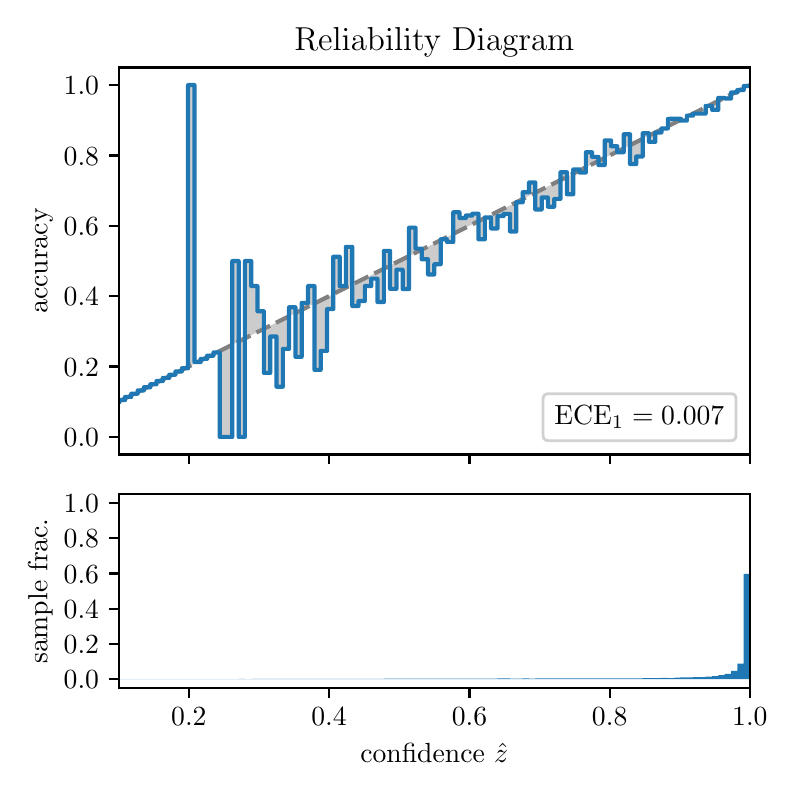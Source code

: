 \begingroup%
\makeatletter%
\begin{pgfpicture}%
\pgfpathrectangle{\pgfpointorigin}{\pgfqpoint{3.7in}{3.7in}}%
\pgfusepath{use as bounding box, clip}%
\begin{pgfscope}%
\pgfsetbuttcap%
\pgfsetmiterjoin%
\definecolor{currentfill}{rgb}{1.0,1.0,1.0}%
\pgfsetfillcolor{currentfill}%
\pgfsetlinewidth{0.0pt}%
\definecolor{currentstroke}{rgb}{1.0,1.0,1.0}%
\pgfsetstrokecolor{currentstroke}%
\pgfsetdash{}{0pt}%
\pgfpathmoveto{\pgfqpoint{0.0in}{0.0in}}%
\pgfpathlineto{\pgfqpoint{3.7in}{0.0in}}%
\pgfpathlineto{\pgfqpoint{3.7in}{3.7in}}%
\pgfpathlineto{\pgfqpoint{0.0in}{3.7in}}%
\pgfpathclose%
\pgfusepath{fill}%
\end{pgfscope}%
\begin{pgfscope}%
\pgfsetbuttcap%
\pgfsetmiterjoin%
\definecolor{currentfill}{rgb}{1.0,1.0,1.0}%
\pgfsetfillcolor{currentfill}%
\pgfsetlinewidth{0.0pt}%
\definecolor{currentstroke}{rgb}{0.0,0.0,0.0}%
\pgfsetstrokecolor{currentstroke}%
\pgfsetstrokeopacity{0.0}%
\pgfsetdash{}{0pt}%
\pgfpathmoveto{\pgfqpoint{0.455in}{1.566in}}%
\pgfpathlineto{\pgfqpoint{3.611in}{1.566in}}%
\pgfpathlineto{\pgfqpoint{3.611in}{3.501in}}%
\pgfpathlineto{\pgfqpoint{0.455in}{3.501in}}%
\pgfpathclose%
\pgfusepath{fill}%
\end{pgfscope}%
\begin{pgfscope}%
\pgfpathrectangle{\pgfqpoint{0.455in}{1.566in}}{\pgfqpoint{3.156in}{1.935in}}%
\pgfusepath{clip}%
\pgfsetbuttcap%
\pgfsetroundjoin%
\definecolor{currentfill}{rgb}{0.0,0.0,0.0}%
\pgfsetfillcolor{currentfill}%
\pgfsetfillopacity{0.2}%
\pgfsetlinewidth{0.0pt}%
\definecolor{currentstroke}{rgb}{0.0,0.0,0.0}%
\pgfsetstrokecolor{currentstroke}%
\pgfsetdash{}{0pt}%
\pgfpathmoveto{\pgfqpoint{0.458in}{1.838in}}%
\pgfpathlineto{\pgfqpoint{0.458in}{1.831in}}%
\pgfpathlineto{\pgfqpoint{0.461in}{1.833in}}%
\pgfpathlineto{\pgfqpoint{0.465in}{1.834in}}%
\pgfpathlineto{\pgfqpoint{0.468in}{1.836in}}%
\pgfpathlineto{\pgfqpoint{0.471in}{1.838in}}%
\pgfpathlineto{\pgfqpoint{0.474in}{1.839in}}%
\pgfpathlineto{\pgfqpoint{0.477in}{1.841in}}%
\pgfpathlineto{\pgfqpoint{0.48in}{1.842in}}%
\pgfpathlineto{\pgfqpoint{0.484in}{1.844in}}%
\pgfpathlineto{\pgfqpoint{0.487in}{1.845in}}%
\pgfpathlineto{\pgfqpoint{0.49in}{1.847in}}%
\pgfpathlineto{\pgfqpoint{0.493in}{1.849in}}%
\pgfpathlineto{\pgfqpoint{0.496in}{1.85in}}%
\pgfpathlineto{\pgfqpoint{0.499in}{1.852in}}%
\pgfpathlineto{\pgfqpoint{0.502in}{1.853in}}%
\pgfpathlineto{\pgfqpoint{0.506in}{1.855in}}%
\pgfpathlineto{\pgfqpoint{0.509in}{1.857in}}%
\pgfpathlineto{\pgfqpoint{0.512in}{1.858in}}%
\pgfpathlineto{\pgfqpoint{0.515in}{1.86in}}%
\pgfpathlineto{\pgfqpoint{0.518in}{1.861in}}%
\pgfpathlineto{\pgfqpoint{0.521in}{1.863in}}%
\pgfpathlineto{\pgfqpoint{0.525in}{1.864in}}%
\pgfpathlineto{\pgfqpoint{0.528in}{1.866in}}%
\pgfpathlineto{\pgfqpoint{0.531in}{1.868in}}%
\pgfpathlineto{\pgfqpoint{0.534in}{1.869in}}%
\pgfpathlineto{\pgfqpoint{0.537in}{1.871in}}%
\pgfpathlineto{\pgfqpoint{0.54in}{1.872in}}%
\pgfpathlineto{\pgfqpoint{0.544in}{1.874in}}%
\pgfpathlineto{\pgfqpoint{0.547in}{1.876in}}%
\pgfpathlineto{\pgfqpoint{0.55in}{1.877in}}%
\pgfpathlineto{\pgfqpoint{0.553in}{1.879in}}%
\pgfpathlineto{\pgfqpoint{0.556in}{1.88in}}%
\pgfpathlineto{\pgfqpoint{0.559in}{1.882in}}%
\pgfpathlineto{\pgfqpoint{0.563in}{1.883in}}%
\pgfpathlineto{\pgfqpoint{0.566in}{1.885in}}%
\pgfpathlineto{\pgfqpoint{0.569in}{1.887in}}%
\pgfpathlineto{\pgfqpoint{0.572in}{1.888in}}%
\pgfpathlineto{\pgfqpoint{0.575in}{1.89in}}%
\pgfpathlineto{\pgfqpoint{0.578in}{1.891in}}%
\pgfpathlineto{\pgfqpoint{0.581in}{1.893in}}%
\pgfpathlineto{\pgfqpoint{0.585in}{1.895in}}%
\pgfpathlineto{\pgfqpoint{0.588in}{1.896in}}%
\pgfpathlineto{\pgfqpoint{0.591in}{1.898in}}%
\pgfpathlineto{\pgfqpoint{0.594in}{1.899in}}%
\pgfpathlineto{\pgfqpoint{0.597in}{1.901in}}%
\pgfpathlineto{\pgfqpoint{0.6in}{1.903in}}%
\pgfpathlineto{\pgfqpoint{0.604in}{1.904in}}%
\pgfpathlineto{\pgfqpoint{0.607in}{1.906in}}%
\pgfpathlineto{\pgfqpoint{0.61in}{1.907in}}%
\pgfpathlineto{\pgfqpoint{0.613in}{1.909in}}%
\pgfpathlineto{\pgfqpoint{0.616in}{1.91in}}%
\pgfpathlineto{\pgfqpoint{0.619in}{1.912in}}%
\pgfpathlineto{\pgfqpoint{0.623in}{1.914in}}%
\pgfpathlineto{\pgfqpoint{0.626in}{1.915in}}%
\pgfpathlineto{\pgfqpoint{0.629in}{1.917in}}%
\pgfpathlineto{\pgfqpoint{0.632in}{1.918in}}%
\pgfpathlineto{\pgfqpoint{0.635in}{1.92in}}%
\pgfpathlineto{\pgfqpoint{0.638in}{1.922in}}%
\pgfpathlineto{\pgfqpoint{0.642in}{1.923in}}%
\pgfpathlineto{\pgfqpoint{0.645in}{1.925in}}%
\pgfpathlineto{\pgfqpoint{0.648in}{1.926in}}%
\pgfpathlineto{\pgfqpoint{0.651in}{1.928in}}%
\pgfpathlineto{\pgfqpoint{0.654in}{1.929in}}%
\pgfpathlineto{\pgfqpoint{0.657in}{1.931in}}%
\pgfpathlineto{\pgfqpoint{0.66in}{1.933in}}%
\pgfpathlineto{\pgfqpoint{0.664in}{1.934in}}%
\pgfpathlineto{\pgfqpoint{0.667in}{1.936in}}%
\pgfpathlineto{\pgfqpoint{0.67in}{1.937in}}%
\pgfpathlineto{\pgfqpoint{0.673in}{1.939in}}%
\pgfpathlineto{\pgfqpoint{0.676in}{1.941in}}%
\pgfpathlineto{\pgfqpoint{0.679in}{1.942in}}%
\pgfpathlineto{\pgfqpoint{0.683in}{1.944in}}%
\pgfpathlineto{\pgfqpoint{0.686in}{1.945in}}%
\pgfpathlineto{\pgfqpoint{0.689in}{1.947in}}%
\pgfpathlineto{\pgfqpoint{0.692in}{1.948in}}%
\pgfpathlineto{\pgfqpoint{0.695in}{1.95in}}%
\pgfpathlineto{\pgfqpoint{0.698in}{1.952in}}%
\pgfpathlineto{\pgfqpoint{0.702in}{1.953in}}%
\pgfpathlineto{\pgfqpoint{0.705in}{1.955in}}%
\pgfpathlineto{\pgfqpoint{0.708in}{1.956in}}%
\pgfpathlineto{\pgfqpoint{0.711in}{1.958in}}%
\pgfpathlineto{\pgfqpoint{0.714in}{1.96in}}%
\pgfpathlineto{\pgfqpoint{0.717in}{1.961in}}%
\pgfpathlineto{\pgfqpoint{0.72in}{1.963in}}%
\pgfpathlineto{\pgfqpoint{0.724in}{1.964in}}%
\pgfpathlineto{\pgfqpoint{0.727in}{1.966in}}%
\pgfpathlineto{\pgfqpoint{0.73in}{1.968in}}%
\pgfpathlineto{\pgfqpoint{0.733in}{1.969in}}%
\pgfpathlineto{\pgfqpoint{0.736in}{1.971in}}%
\pgfpathlineto{\pgfqpoint{0.739in}{1.972in}}%
\pgfpathlineto{\pgfqpoint{0.743in}{1.974in}}%
\pgfpathlineto{\pgfqpoint{0.746in}{1.975in}}%
\pgfpathlineto{\pgfqpoint{0.749in}{1.977in}}%
\pgfpathlineto{\pgfqpoint{0.752in}{1.979in}}%
\pgfpathlineto{\pgfqpoint{0.755in}{1.98in}}%
\pgfpathlineto{\pgfqpoint{0.758in}{1.982in}}%
\pgfpathlineto{\pgfqpoint{0.762in}{1.983in}}%
\pgfpathlineto{\pgfqpoint{0.765in}{1.985in}}%
\pgfpathlineto{\pgfqpoint{0.768in}{1.987in}}%
\pgfpathlineto{\pgfqpoint{0.771in}{1.988in}}%
\pgfpathlineto{\pgfqpoint{0.774in}{1.99in}}%
\pgfpathlineto{\pgfqpoint{0.777in}{1.991in}}%
\pgfpathlineto{\pgfqpoint{0.781in}{1.993in}}%
\pgfpathlineto{\pgfqpoint{0.784in}{1.994in}}%
\pgfpathlineto{\pgfqpoint{0.787in}{1.996in}}%
\pgfpathlineto{\pgfqpoint{0.79in}{1.998in}}%
\pgfpathlineto{\pgfqpoint{0.793in}{1.999in}}%
\pgfpathlineto{\pgfqpoint{0.796in}{2.001in}}%
\pgfpathlineto{\pgfqpoint{0.799in}{2.002in}}%
\pgfpathlineto{\pgfqpoint{0.803in}{2.004in}}%
\pgfpathlineto{\pgfqpoint{0.806in}{2.006in}}%
\pgfpathlineto{\pgfqpoint{0.809in}{2.007in}}%
\pgfpathlineto{\pgfqpoint{0.812in}{2.009in}}%
\pgfpathlineto{\pgfqpoint{0.815in}{2.01in}}%
\pgfpathlineto{\pgfqpoint{0.818in}{2.012in}}%
\pgfpathlineto{\pgfqpoint{0.822in}{2.013in}}%
\pgfpathlineto{\pgfqpoint{0.825in}{2.015in}}%
\pgfpathlineto{\pgfqpoint{0.828in}{2.017in}}%
\pgfpathlineto{\pgfqpoint{0.831in}{2.018in}}%
\pgfpathlineto{\pgfqpoint{0.834in}{2.02in}}%
\pgfpathlineto{\pgfqpoint{0.837in}{2.021in}}%
\pgfpathlineto{\pgfqpoint{0.841in}{2.023in}}%
\pgfpathlineto{\pgfqpoint{0.844in}{2.025in}}%
\pgfpathlineto{\pgfqpoint{0.847in}{2.026in}}%
\pgfpathlineto{\pgfqpoint{0.85in}{2.028in}}%
\pgfpathlineto{\pgfqpoint{0.853in}{2.029in}}%
\pgfpathlineto{\pgfqpoint{0.856in}{2.031in}}%
\pgfpathlineto{\pgfqpoint{0.86in}{2.032in}}%
\pgfpathlineto{\pgfqpoint{0.863in}{2.034in}}%
\pgfpathlineto{\pgfqpoint{0.866in}{2.036in}}%
\pgfpathlineto{\pgfqpoint{0.869in}{2.037in}}%
\pgfpathlineto{\pgfqpoint{0.872in}{2.039in}}%
\pgfpathlineto{\pgfqpoint{0.875in}{2.04in}}%
\pgfpathlineto{\pgfqpoint{0.878in}{2.042in}}%
\pgfpathlineto{\pgfqpoint{0.882in}{2.044in}}%
\pgfpathlineto{\pgfqpoint{0.885in}{2.045in}}%
\pgfpathlineto{\pgfqpoint{0.888in}{2.047in}}%
\pgfpathlineto{\pgfqpoint{0.891in}{2.048in}}%
\pgfpathlineto{\pgfqpoint{0.894in}{2.05in}}%
\pgfpathlineto{\pgfqpoint{0.897in}{2.052in}}%
\pgfpathlineto{\pgfqpoint{0.901in}{2.053in}}%
\pgfpathlineto{\pgfqpoint{0.904in}{2.055in}}%
\pgfpathlineto{\pgfqpoint{0.907in}{2.056in}}%
\pgfpathlineto{\pgfqpoint{0.91in}{2.058in}}%
\pgfpathlineto{\pgfqpoint{0.913in}{2.059in}}%
\pgfpathlineto{\pgfqpoint{0.916in}{2.061in}}%
\pgfpathlineto{\pgfqpoint{0.92in}{2.063in}}%
\pgfpathlineto{\pgfqpoint{0.923in}{2.064in}}%
\pgfpathlineto{\pgfqpoint{0.926in}{2.066in}}%
\pgfpathlineto{\pgfqpoint{0.929in}{2.067in}}%
\pgfpathlineto{\pgfqpoint{0.932in}{2.069in}}%
\pgfpathlineto{\pgfqpoint{0.935in}{2.071in}}%
\pgfpathlineto{\pgfqpoint{0.938in}{2.072in}}%
\pgfpathlineto{\pgfqpoint{0.942in}{2.074in}}%
\pgfpathlineto{\pgfqpoint{0.945in}{2.075in}}%
\pgfpathlineto{\pgfqpoint{0.948in}{2.077in}}%
\pgfpathlineto{\pgfqpoint{0.951in}{2.078in}}%
\pgfpathlineto{\pgfqpoint{0.954in}{2.08in}}%
\pgfpathlineto{\pgfqpoint{0.957in}{2.082in}}%
\pgfpathlineto{\pgfqpoint{0.961in}{2.083in}}%
\pgfpathlineto{\pgfqpoint{0.964in}{2.085in}}%
\pgfpathlineto{\pgfqpoint{0.967in}{2.086in}}%
\pgfpathlineto{\pgfqpoint{0.97in}{2.088in}}%
\pgfpathlineto{\pgfqpoint{0.973in}{2.09in}}%
\pgfpathlineto{\pgfqpoint{0.976in}{2.091in}}%
\pgfpathlineto{\pgfqpoint{0.98in}{2.093in}}%
\pgfpathlineto{\pgfqpoint{0.983in}{2.094in}}%
\pgfpathlineto{\pgfqpoint{0.986in}{2.096in}}%
\pgfpathlineto{\pgfqpoint{0.989in}{2.097in}}%
\pgfpathlineto{\pgfqpoint{0.992in}{2.099in}}%
\pgfpathlineto{\pgfqpoint{0.995in}{2.101in}}%
\pgfpathlineto{\pgfqpoint{0.999in}{2.102in}}%
\pgfpathlineto{\pgfqpoint{1.002in}{2.104in}}%
\pgfpathlineto{\pgfqpoint{1.005in}{2.105in}}%
\pgfpathlineto{\pgfqpoint{1.008in}{2.107in}}%
\pgfpathlineto{\pgfqpoint{1.011in}{2.109in}}%
\pgfpathlineto{\pgfqpoint{1.014in}{2.11in}}%
\pgfpathlineto{\pgfqpoint{1.017in}{2.112in}}%
\pgfpathlineto{\pgfqpoint{1.021in}{2.113in}}%
\pgfpathlineto{\pgfqpoint{1.024in}{2.115in}}%
\pgfpathlineto{\pgfqpoint{1.027in}{2.116in}}%
\pgfpathlineto{\pgfqpoint{1.03in}{2.118in}}%
\pgfpathlineto{\pgfqpoint{1.033in}{2.12in}}%
\pgfpathlineto{\pgfqpoint{1.036in}{2.121in}}%
\pgfpathlineto{\pgfqpoint{1.04in}{2.123in}}%
\pgfpathlineto{\pgfqpoint{1.043in}{2.124in}}%
\pgfpathlineto{\pgfqpoint{1.046in}{2.126in}}%
\pgfpathlineto{\pgfqpoint{1.049in}{2.128in}}%
\pgfpathlineto{\pgfqpoint{1.052in}{2.129in}}%
\pgfpathlineto{\pgfqpoint{1.055in}{2.131in}}%
\pgfpathlineto{\pgfqpoint{1.059in}{2.132in}}%
\pgfpathlineto{\pgfqpoint{1.062in}{2.134in}}%
\pgfpathlineto{\pgfqpoint{1.065in}{2.136in}}%
\pgfpathlineto{\pgfqpoint{1.068in}{2.137in}}%
\pgfpathlineto{\pgfqpoint{1.071in}{2.139in}}%
\pgfpathlineto{\pgfqpoint{1.074in}{2.14in}}%
\pgfpathlineto{\pgfqpoint{1.077in}{2.142in}}%
\pgfpathlineto{\pgfqpoint{1.081in}{2.143in}}%
\pgfpathlineto{\pgfqpoint{1.084in}{2.145in}}%
\pgfpathlineto{\pgfqpoint{1.087in}{2.147in}}%
\pgfpathlineto{\pgfqpoint{1.09in}{2.148in}}%
\pgfpathlineto{\pgfqpoint{1.093in}{2.15in}}%
\pgfpathlineto{\pgfqpoint{1.096in}{2.151in}}%
\pgfpathlineto{\pgfqpoint{1.1in}{2.153in}}%
\pgfpathlineto{\pgfqpoint{1.103in}{2.155in}}%
\pgfpathlineto{\pgfqpoint{1.106in}{2.156in}}%
\pgfpathlineto{\pgfqpoint{1.109in}{2.158in}}%
\pgfpathlineto{\pgfqpoint{1.112in}{2.159in}}%
\pgfpathlineto{\pgfqpoint{1.115in}{2.161in}}%
\pgfpathlineto{\pgfqpoint{1.119in}{2.162in}}%
\pgfpathlineto{\pgfqpoint{1.122in}{2.164in}}%
\pgfpathlineto{\pgfqpoint{1.125in}{2.166in}}%
\pgfpathlineto{\pgfqpoint{1.128in}{2.167in}}%
\pgfpathlineto{\pgfqpoint{1.131in}{2.169in}}%
\pgfpathlineto{\pgfqpoint{1.134in}{2.17in}}%
\pgfpathlineto{\pgfqpoint{1.138in}{2.172in}}%
\pgfpathlineto{\pgfqpoint{1.141in}{2.174in}}%
\pgfpathlineto{\pgfqpoint{1.144in}{2.175in}}%
\pgfpathlineto{\pgfqpoint{1.147in}{2.177in}}%
\pgfpathlineto{\pgfqpoint{1.15in}{2.178in}}%
\pgfpathlineto{\pgfqpoint{1.153in}{2.18in}}%
\pgfpathlineto{\pgfqpoint{1.156in}{2.181in}}%
\pgfpathlineto{\pgfqpoint{1.16in}{2.183in}}%
\pgfpathlineto{\pgfqpoint{1.163in}{2.185in}}%
\pgfpathlineto{\pgfqpoint{1.166in}{2.186in}}%
\pgfpathlineto{\pgfqpoint{1.169in}{2.188in}}%
\pgfpathlineto{\pgfqpoint{1.172in}{2.189in}}%
\pgfpathlineto{\pgfqpoint{1.175in}{2.191in}}%
\pgfpathlineto{\pgfqpoint{1.179in}{2.193in}}%
\pgfpathlineto{\pgfqpoint{1.182in}{2.194in}}%
\pgfpathlineto{\pgfqpoint{1.185in}{2.196in}}%
\pgfpathlineto{\pgfqpoint{1.188in}{2.197in}}%
\pgfpathlineto{\pgfqpoint{1.191in}{2.199in}}%
\pgfpathlineto{\pgfqpoint{1.194in}{2.2in}}%
\pgfpathlineto{\pgfqpoint{1.198in}{2.202in}}%
\pgfpathlineto{\pgfqpoint{1.201in}{2.204in}}%
\pgfpathlineto{\pgfqpoint{1.204in}{2.205in}}%
\pgfpathlineto{\pgfqpoint{1.207in}{2.207in}}%
\pgfpathlineto{\pgfqpoint{1.21in}{2.208in}}%
\pgfpathlineto{\pgfqpoint{1.213in}{2.21in}}%
\pgfpathlineto{\pgfqpoint{1.217in}{2.212in}}%
\pgfpathlineto{\pgfqpoint{1.22in}{2.213in}}%
\pgfpathlineto{\pgfqpoint{1.223in}{2.215in}}%
\pgfpathlineto{\pgfqpoint{1.226in}{2.216in}}%
\pgfpathlineto{\pgfqpoint{1.229in}{2.218in}}%
\pgfpathlineto{\pgfqpoint{1.232in}{2.22in}}%
\pgfpathlineto{\pgfqpoint{1.235in}{2.221in}}%
\pgfpathlineto{\pgfqpoint{1.239in}{2.223in}}%
\pgfpathlineto{\pgfqpoint{1.242in}{2.224in}}%
\pgfpathlineto{\pgfqpoint{1.245in}{2.226in}}%
\pgfpathlineto{\pgfqpoint{1.248in}{2.227in}}%
\pgfpathlineto{\pgfqpoint{1.251in}{2.229in}}%
\pgfpathlineto{\pgfqpoint{1.254in}{2.231in}}%
\pgfpathlineto{\pgfqpoint{1.258in}{2.232in}}%
\pgfpathlineto{\pgfqpoint{1.261in}{2.234in}}%
\pgfpathlineto{\pgfqpoint{1.264in}{2.235in}}%
\pgfpathlineto{\pgfqpoint{1.267in}{2.237in}}%
\pgfpathlineto{\pgfqpoint{1.27in}{2.239in}}%
\pgfpathlineto{\pgfqpoint{1.273in}{2.24in}}%
\pgfpathlineto{\pgfqpoint{1.277in}{2.242in}}%
\pgfpathlineto{\pgfqpoint{1.28in}{2.243in}}%
\pgfpathlineto{\pgfqpoint{1.283in}{2.245in}}%
\pgfpathlineto{\pgfqpoint{1.286in}{2.246in}}%
\pgfpathlineto{\pgfqpoint{1.289in}{2.248in}}%
\pgfpathlineto{\pgfqpoint{1.292in}{2.25in}}%
\pgfpathlineto{\pgfqpoint{1.295in}{2.251in}}%
\pgfpathlineto{\pgfqpoint{1.299in}{2.253in}}%
\pgfpathlineto{\pgfqpoint{1.302in}{2.254in}}%
\pgfpathlineto{\pgfqpoint{1.305in}{2.256in}}%
\pgfpathlineto{\pgfqpoint{1.308in}{2.258in}}%
\pgfpathlineto{\pgfqpoint{1.311in}{2.259in}}%
\pgfpathlineto{\pgfqpoint{1.314in}{2.261in}}%
\pgfpathlineto{\pgfqpoint{1.318in}{2.262in}}%
\pgfpathlineto{\pgfqpoint{1.321in}{2.264in}}%
\pgfpathlineto{\pgfqpoint{1.324in}{2.265in}}%
\pgfpathlineto{\pgfqpoint{1.327in}{2.267in}}%
\pgfpathlineto{\pgfqpoint{1.33in}{2.269in}}%
\pgfpathlineto{\pgfqpoint{1.333in}{2.27in}}%
\pgfpathlineto{\pgfqpoint{1.337in}{2.272in}}%
\pgfpathlineto{\pgfqpoint{1.34in}{2.273in}}%
\pgfpathlineto{\pgfqpoint{1.343in}{2.275in}}%
\pgfpathlineto{\pgfqpoint{1.346in}{2.277in}}%
\pgfpathlineto{\pgfqpoint{1.349in}{2.278in}}%
\pgfpathlineto{\pgfqpoint{1.352in}{2.28in}}%
\pgfpathlineto{\pgfqpoint{1.356in}{2.281in}}%
\pgfpathlineto{\pgfqpoint{1.359in}{2.283in}}%
\pgfpathlineto{\pgfqpoint{1.362in}{2.285in}}%
\pgfpathlineto{\pgfqpoint{1.365in}{2.286in}}%
\pgfpathlineto{\pgfqpoint{1.368in}{2.288in}}%
\pgfpathlineto{\pgfqpoint{1.371in}{2.289in}}%
\pgfpathlineto{\pgfqpoint{1.374in}{2.291in}}%
\pgfpathlineto{\pgfqpoint{1.378in}{2.292in}}%
\pgfpathlineto{\pgfqpoint{1.381in}{2.294in}}%
\pgfpathlineto{\pgfqpoint{1.384in}{2.296in}}%
\pgfpathlineto{\pgfqpoint{1.387in}{2.297in}}%
\pgfpathlineto{\pgfqpoint{1.39in}{2.299in}}%
\pgfpathlineto{\pgfqpoint{1.393in}{2.3in}}%
\pgfpathlineto{\pgfqpoint{1.397in}{2.302in}}%
\pgfpathlineto{\pgfqpoint{1.4in}{2.304in}}%
\pgfpathlineto{\pgfqpoint{1.403in}{2.305in}}%
\pgfpathlineto{\pgfqpoint{1.406in}{2.307in}}%
\pgfpathlineto{\pgfqpoint{1.409in}{2.308in}}%
\pgfpathlineto{\pgfqpoint{1.412in}{2.31in}}%
\pgfpathlineto{\pgfqpoint{1.416in}{2.311in}}%
\pgfpathlineto{\pgfqpoint{1.419in}{2.313in}}%
\pgfpathlineto{\pgfqpoint{1.422in}{2.315in}}%
\pgfpathlineto{\pgfqpoint{1.425in}{2.316in}}%
\pgfpathlineto{\pgfqpoint{1.428in}{2.318in}}%
\pgfpathlineto{\pgfqpoint{1.431in}{2.319in}}%
\pgfpathlineto{\pgfqpoint{1.434in}{2.321in}}%
\pgfpathlineto{\pgfqpoint{1.438in}{2.323in}}%
\pgfpathlineto{\pgfqpoint{1.441in}{2.324in}}%
\pgfpathlineto{\pgfqpoint{1.444in}{2.326in}}%
\pgfpathlineto{\pgfqpoint{1.447in}{2.327in}}%
\pgfpathlineto{\pgfqpoint{1.45in}{2.329in}}%
\pgfpathlineto{\pgfqpoint{1.453in}{2.33in}}%
\pgfpathlineto{\pgfqpoint{1.457in}{2.332in}}%
\pgfpathlineto{\pgfqpoint{1.46in}{2.334in}}%
\pgfpathlineto{\pgfqpoint{1.463in}{2.335in}}%
\pgfpathlineto{\pgfqpoint{1.466in}{2.337in}}%
\pgfpathlineto{\pgfqpoint{1.469in}{2.338in}}%
\pgfpathlineto{\pgfqpoint{1.472in}{2.34in}}%
\pgfpathlineto{\pgfqpoint{1.476in}{2.342in}}%
\pgfpathlineto{\pgfqpoint{1.479in}{2.343in}}%
\pgfpathlineto{\pgfqpoint{1.482in}{2.345in}}%
\pgfpathlineto{\pgfqpoint{1.485in}{2.346in}}%
\pgfpathlineto{\pgfqpoint{1.488in}{2.348in}}%
\pgfpathlineto{\pgfqpoint{1.491in}{2.349in}}%
\pgfpathlineto{\pgfqpoint{1.495in}{2.351in}}%
\pgfpathlineto{\pgfqpoint{1.498in}{2.353in}}%
\pgfpathlineto{\pgfqpoint{1.501in}{2.354in}}%
\pgfpathlineto{\pgfqpoint{1.504in}{2.356in}}%
\pgfpathlineto{\pgfqpoint{1.507in}{2.357in}}%
\pgfpathlineto{\pgfqpoint{1.51in}{2.359in}}%
\pgfpathlineto{\pgfqpoint{1.513in}{2.361in}}%
\pgfpathlineto{\pgfqpoint{1.517in}{2.362in}}%
\pgfpathlineto{\pgfqpoint{1.52in}{2.364in}}%
\pgfpathlineto{\pgfqpoint{1.523in}{2.365in}}%
\pgfpathlineto{\pgfqpoint{1.526in}{2.367in}}%
\pgfpathlineto{\pgfqpoint{1.529in}{2.369in}}%
\pgfpathlineto{\pgfqpoint{1.532in}{2.37in}}%
\pgfpathlineto{\pgfqpoint{1.536in}{2.372in}}%
\pgfpathlineto{\pgfqpoint{1.539in}{2.373in}}%
\pgfpathlineto{\pgfqpoint{1.542in}{2.375in}}%
\pgfpathlineto{\pgfqpoint{1.545in}{2.376in}}%
\pgfpathlineto{\pgfqpoint{1.548in}{2.378in}}%
\pgfpathlineto{\pgfqpoint{1.551in}{2.38in}}%
\pgfpathlineto{\pgfqpoint{1.555in}{2.381in}}%
\pgfpathlineto{\pgfqpoint{1.558in}{2.383in}}%
\pgfpathlineto{\pgfqpoint{1.561in}{2.384in}}%
\pgfpathlineto{\pgfqpoint{1.564in}{2.386in}}%
\pgfpathlineto{\pgfqpoint{1.567in}{2.388in}}%
\pgfpathlineto{\pgfqpoint{1.57in}{2.389in}}%
\pgfpathlineto{\pgfqpoint{1.574in}{2.391in}}%
\pgfpathlineto{\pgfqpoint{1.577in}{2.392in}}%
\pgfpathlineto{\pgfqpoint{1.58in}{2.394in}}%
\pgfpathlineto{\pgfqpoint{1.583in}{2.395in}}%
\pgfpathlineto{\pgfqpoint{1.586in}{2.397in}}%
\pgfpathlineto{\pgfqpoint{1.589in}{2.399in}}%
\pgfpathlineto{\pgfqpoint{1.592in}{2.4in}}%
\pgfpathlineto{\pgfqpoint{1.596in}{2.402in}}%
\pgfpathlineto{\pgfqpoint{1.599in}{2.403in}}%
\pgfpathlineto{\pgfqpoint{1.602in}{2.405in}}%
\pgfpathlineto{\pgfqpoint{1.605in}{2.407in}}%
\pgfpathlineto{\pgfqpoint{1.608in}{2.408in}}%
\pgfpathlineto{\pgfqpoint{1.611in}{2.41in}}%
\pgfpathlineto{\pgfqpoint{1.615in}{2.411in}}%
\pgfpathlineto{\pgfqpoint{1.618in}{2.413in}}%
\pgfpathlineto{\pgfqpoint{1.621in}{2.414in}}%
\pgfpathlineto{\pgfqpoint{1.624in}{2.416in}}%
\pgfpathlineto{\pgfqpoint{1.627in}{2.418in}}%
\pgfpathlineto{\pgfqpoint{1.63in}{2.419in}}%
\pgfpathlineto{\pgfqpoint{1.634in}{2.421in}}%
\pgfpathlineto{\pgfqpoint{1.637in}{2.422in}}%
\pgfpathlineto{\pgfqpoint{1.64in}{2.424in}}%
\pgfpathlineto{\pgfqpoint{1.643in}{2.426in}}%
\pgfpathlineto{\pgfqpoint{1.646in}{2.427in}}%
\pgfpathlineto{\pgfqpoint{1.649in}{2.429in}}%
\pgfpathlineto{\pgfqpoint{1.652in}{2.43in}}%
\pgfpathlineto{\pgfqpoint{1.656in}{2.432in}}%
\pgfpathlineto{\pgfqpoint{1.659in}{2.433in}}%
\pgfpathlineto{\pgfqpoint{1.662in}{2.435in}}%
\pgfpathlineto{\pgfqpoint{1.665in}{2.437in}}%
\pgfpathlineto{\pgfqpoint{1.668in}{2.438in}}%
\pgfpathlineto{\pgfqpoint{1.671in}{2.44in}}%
\pgfpathlineto{\pgfqpoint{1.675in}{2.441in}}%
\pgfpathlineto{\pgfqpoint{1.678in}{2.443in}}%
\pgfpathlineto{\pgfqpoint{1.681in}{2.445in}}%
\pgfpathlineto{\pgfqpoint{1.684in}{2.446in}}%
\pgfpathlineto{\pgfqpoint{1.687in}{2.448in}}%
\pgfpathlineto{\pgfqpoint{1.69in}{2.449in}}%
\pgfpathlineto{\pgfqpoint{1.694in}{2.451in}}%
\pgfpathlineto{\pgfqpoint{1.697in}{2.453in}}%
\pgfpathlineto{\pgfqpoint{1.7in}{2.454in}}%
\pgfpathlineto{\pgfqpoint{1.703in}{2.456in}}%
\pgfpathlineto{\pgfqpoint{1.706in}{2.457in}}%
\pgfpathlineto{\pgfqpoint{1.709in}{2.459in}}%
\pgfpathlineto{\pgfqpoint{1.713in}{2.46in}}%
\pgfpathlineto{\pgfqpoint{1.716in}{2.462in}}%
\pgfpathlineto{\pgfqpoint{1.719in}{2.464in}}%
\pgfpathlineto{\pgfqpoint{1.722in}{2.465in}}%
\pgfpathlineto{\pgfqpoint{1.725in}{2.467in}}%
\pgfpathlineto{\pgfqpoint{1.728in}{2.468in}}%
\pgfpathlineto{\pgfqpoint{1.731in}{2.47in}}%
\pgfpathlineto{\pgfqpoint{1.735in}{2.472in}}%
\pgfpathlineto{\pgfqpoint{1.738in}{2.473in}}%
\pgfpathlineto{\pgfqpoint{1.741in}{2.475in}}%
\pgfpathlineto{\pgfqpoint{1.744in}{2.476in}}%
\pgfpathlineto{\pgfqpoint{1.747in}{2.478in}}%
\pgfpathlineto{\pgfqpoint{1.75in}{2.479in}}%
\pgfpathlineto{\pgfqpoint{1.754in}{2.481in}}%
\pgfpathlineto{\pgfqpoint{1.757in}{2.483in}}%
\pgfpathlineto{\pgfqpoint{1.76in}{2.484in}}%
\pgfpathlineto{\pgfqpoint{1.763in}{2.486in}}%
\pgfpathlineto{\pgfqpoint{1.766in}{2.487in}}%
\pgfpathlineto{\pgfqpoint{1.769in}{2.489in}}%
\pgfpathlineto{\pgfqpoint{1.773in}{2.491in}}%
\pgfpathlineto{\pgfqpoint{1.776in}{2.492in}}%
\pgfpathlineto{\pgfqpoint{1.779in}{2.494in}}%
\pgfpathlineto{\pgfqpoint{1.782in}{2.495in}}%
\pgfpathlineto{\pgfqpoint{1.785in}{2.497in}}%
\pgfpathlineto{\pgfqpoint{1.788in}{2.498in}}%
\pgfpathlineto{\pgfqpoint{1.791in}{2.5in}}%
\pgfpathlineto{\pgfqpoint{1.795in}{2.502in}}%
\pgfpathlineto{\pgfqpoint{1.798in}{2.503in}}%
\pgfpathlineto{\pgfqpoint{1.801in}{2.505in}}%
\pgfpathlineto{\pgfqpoint{1.804in}{2.506in}}%
\pgfpathlineto{\pgfqpoint{1.807in}{2.508in}}%
\pgfpathlineto{\pgfqpoint{1.81in}{2.51in}}%
\pgfpathlineto{\pgfqpoint{1.814in}{2.511in}}%
\pgfpathlineto{\pgfqpoint{1.817in}{2.513in}}%
\pgfpathlineto{\pgfqpoint{1.82in}{2.514in}}%
\pgfpathlineto{\pgfqpoint{1.823in}{2.516in}}%
\pgfpathlineto{\pgfqpoint{1.826in}{2.518in}}%
\pgfpathlineto{\pgfqpoint{1.829in}{2.519in}}%
\pgfpathlineto{\pgfqpoint{1.833in}{2.521in}}%
\pgfpathlineto{\pgfqpoint{1.836in}{2.522in}}%
\pgfpathlineto{\pgfqpoint{1.839in}{2.524in}}%
\pgfpathlineto{\pgfqpoint{1.842in}{2.525in}}%
\pgfpathlineto{\pgfqpoint{1.845in}{2.527in}}%
\pgfpathlineto{\pgfqpoint{1.848in}{2.529in}}%
\pgfpathlineto{\pgfqpoint{1.852in}{2.53in}}%
\pgfpathlineto{\pgfqpoint{1.855in}{2.532in}}%
\pgfpathlineto{\pgfqpoint{1.858in}{2.533in}}%
\pgfpathlineto{\pgfqpoint{1.861in}{2.535in}}%
\pgfpathlineto{\pgfqpoint{1.864in}{2.537in}}%
\pgfpathlineto{\pgfqpoint{1.867in}{2.538in}}%
\pgfpathlineto{\pgfqpoint{1.87in}{2.54in}}%
\pgfpathlineto{\pgfqpoint{1.874in}{2.541in}}%
\pgfpathlineto{\pgfqpoint{1.877in}{2.543in}}%
\pgfpathlineto{\pgfqpoint{1.88in}{2.544in}}%
\pgfpathlineto{\pgfqpoint{1.883in}{2.546in}}%
\pgfpathlineto{\pgfqpoint{1.886in}{2.548in}}%
\pgfpathlineto{\pgfqpoint{1.889in}{2.549in}}%
\pgfpathlineto{\pgfqpoint{1.893in}{2.551in}}%
\pgfpathlineto{\pgfqpoint{1.896in}{2.552in}}%
\pgfpathlineto{\pgfqpoint{1.899in}{2.554in}}%
\pgfpathlineto{\pgfqpoint{1.902in}{2.556in}}%
\pgfpathlineto{\pgfqpoint{1.905in}{2.557in}}%
\pgfpathlineto{\pgfqpoint{1.908in}{2.559in}}%
\pgfpathlineto{\pgfqpoint{1.912in}{2.56in}}%
\pgfpathlineto{\pgfqpoint{1.915in}{2.562in}}%
\pgfpathlineto{\pgfqpoint{1.918in}{2.563in}}%
\pgfpathlineto{\pgfqpoint{1.921in}{2.565in}}%
\pgfpathlineto{\pgfqpoint{1.924in}{2.567in}}%
\pgfpathlineto{\pgfqpoint{1.927in}{2.568in}}%
\pgfpathlineto{\pgfqpoint{1.931in}{2.57in}}%
\pgfpathlineto{\pgfqpoint{1.934in}{2.571in}}%
\pgfpathlineto{\pgfqpoint{1.937in}{2.573in}}%
\pgfpathlineto{\pgfqpoint{1.94in}{2.575in}}%
\pgfpathlineto{\pgfqpoint{1.943in}{2.576in}}%
\pgfpathlineto{\pgfqpoint{1.946in}{2.578in}}%
\pgfpathlineto{\pgfqpoint{1.949in}{2.579in}}%
\pgfpathlineto{\pgfqpoint{1.953in}{2.581in}}%
\pgfpathlineto{\pgfqpoint{1.956in}{2.582in}}%
\pgfpathlineto{\pgfqpoint{1.959in}{2.584in}}%
\pgfpathlineto{\pgfqpoint{1.962in}{2.586in}}%
\pgfpathlineto{\pgfqpoint{1.965in}{2.587in}}%
\pgfpathlineto{\pgfqpoint{1.968in}{2.589in}}%
\pgfpathlineto{\pgfqpoint{1.972in}{2.59in}}%
\pgfpathlineto{\pgfqpoint{1.975in}{2.592in}}%
\pgfpathlineto{\pgfqpoint{1.978in}{2.594in}}%
\pgfpathlineto{\pgfqpoint{1.981in}{2.595in}}%
\pgfpathlineto{\pgfqpoint{1.984in}{2.597in}}%
\pgfpathlineto{\pgfqpoint{1.987in}{2.598in}}%
\pgfpathlineto{\pgfqpoint{1.991in}{2.6in}}%
\pgfpathlineto{\pgfqpoint{1.994in}{2.602in}}%
\pgfpathlineto{\pgfqpoint{1.997in}{2.603in}}%
\pgfpathlineto{\pgfqpoint{2.0in}{2.605in}}%
\pgfpathlineto{\pgfqpoint{2.003in}{2.606in}}%
\pgfpathlineto{\pgfqpoint{2.006in}{2.608in}}%
\pgfpathlineto{\pgfqpoint{2.009in}{2.609in}}%
\pgfpathlineto{\pgfqpoint{2.013in}{2.611in}}%
\pgfpathlineto{\pgfqpoint{2.016in}{2.613in}}%
\pgfpathlineto{\pgfqpoint{2.019in}{2.614in}}%
\pgfpathlineto{\pgfqpoint{2.022in}{2.616in}}%
\pgfpathlineto{\pgfqpoint{2.025in}{2.617in}}%
\pgfpathlineto{\pgfqpoint{2.028in}{2.619in}}%
\pgfpathlineto{\pgfqpoint{2.032in}{2.621in}}%
\pgfpathlineto{\pgfqpoint{2.035in}{2.622in}}%
\pgfpathlineto{\pgfqpoint{2.038in}{2.624in}}%
\pgfpathlineto{\pgfqpoint{2.041in}{2.625in}}%
\pgfpathlineto{\pgfqpoint{2.044in}{2.627in}}%
\pgfpathlineto{\pgfqpoint{2.047in}{2.628in}}%
\pgfpathlineto{\pgfqpoint{2.051in}{2.63in}}%
\pgfpathlineto{\pgfqpoint{2.054in}{2.632in}}%
\pgfpathlineto{\pgfqpoint{2.057in}{2.633in}}%
\pgfpathlineto{\pgfqpoint{2.06in}{2.635in}}%
\pgfpathlineto{\pgfqpoint{2.063in}{2.636in}}%
\pgfpathlineto{\pgfqpoint{2.066in}{2.638in}}%
\pgfpathlineto{\pgfqpoint{2.07in}{2.64in}}%
\pgfpathlineto{\pgfqpoint{2.073in}{2.641in}}%
\pgfpathlineto{\pgfqpoint{2.076in}{2.643in}}%
\pgfpathlineto{\pgfqpoint{2.079in}{2.644in}}%
\pgfpathlineto{\pgfqpoint{2.082in}{2.646in}}%
\pgfpathlineto{\pgfqpoint{2.085in}{2.647in}}%
\pgfpathlineto{\pgfqpoint{2.088in}{2.649in}}%
\pgfpathlineto{\pgfqpoint{2.092in}{2.651in}}%
\pgfpathlineto{\pgfqpoint{2.095in}{2.652in}}%
\pgfpathlineto{\pgfqpoint{2.098in}{2.654in}}%
\pgfpathlineto{\pgfqpoint{2.101in}{2.655in}}%
\pgfpathlineto{\pgfqpoint{2.104in}{2.657in}}%
\pgfpathlineto{\pgfqpoint{2.107in}{2.659in}}%
\pgfpathlineto{\pgfqpoint{2.111in}{2.66in}}%
\pgfpathlineto{\pgfqpoint{2.114in}{2.662in}}%
\pgfpathlineto{\pgfqpoint{2.117in}{2.663in}}%
\pgfpathlineto{\pgfqpoint{2.12in}{2.665in}}%
\pgfpathlineto{\pgfqpoint{2.123in}{2.666in}}%
\pgfpathlineto{\pgfqpoint{2.126in}{2.668in}}%
\pgfpathlineto{\pgfqpoint{2.13in}{2.67in}}%
\pgfpathlineto{\pgfqpoint{2.133in}{2.671in}}%
\pgfpathlineto{\pgfqpoint{2.136in}{2.673in}}%
\pgfpathlineto{\pgfqpoint{2.139in}{2.674in}}%
\pgfpathlineto{\pgfqpoint{2.142in}{2.676in}}%
\pgfpathlineto{\pgfqpoint{2.145in}{2.678in}}%
\pgfpathlineto{\pgfqpoint{2.149in}{2.679in}}%
\pgfpathlineto{\pgfqpoint{2.152in}{2.681in}}%
\pgfpathlineto{\pgfqpoint{2.155in}{2.682in}}%
\pgfpathlineto{\pgfqpoint{2.158in}{2.684in}}%
\pgfpathlineto{\pgfqpoint{2.161in}{2.686in}}%
\pgfpathlineto{\pgfqpoint{2.164in}{2.687in}}%
\pgfpathlineto{\pgfqpoint{2.167in}{2.689in}}%
\pgfpathlineto{\pgfqpoint{2.171in}{2.69in}}%
\pgfpathlineto{\pgfqpoint{2.174in}{2.692in}}%
\pgfpathlineto{\pgfqpoint{2.177in}{2.693in}}%
\pgfpathlineto{\pgfqpoint{2.18in}{2.695in}}%
\pgfpathlineto{\pgfqpoint{2.183in}{2.697in}}%
\pgfpathlineto{\pgfqpoint{2.186in}{2.698in}}%
\pgfpathlineto{\pgfqpoint{2.19in}{2.7in}}%
\pgfpathlineto{\pgfqpoint{2.193in}{2.701in}}%
\pgfpathlineto{\pgfqpoint{2.196in}{2.703in}}%
\pgfpathlineto{\pgfqpoint{2.199in}{2.705in}}%
\pgfpathlineto{\pgfqpoint{2.202in}{2.706in}}%
\pgfpathlineto{\pgfqpoint{2.205in}{2.708in}}%
\pgfpathlineto{\pgfqpoint{2.209in}{2.709in}}%
\pgfpathlineto{\pgfqpoint{2.212in}{2.711in}}%
\pgfpathlineto{\pgfqpoint{2.215in}{2.712in}}%
\pgfpathlineto{\pgfqpoint{2.218in}{2.714in}}%
\pgfpathlineto{\pgfqpoint{2.221in}{2.716in}}%
\pgfpathlineto{\pgfqpoint{2.224in}{2.717in}}%
\pgfpathlineto{\pgfqpoint{2.227in}{2.719in}}%
\pgfpathlineto{\pgfqpoint{2.231in}{2.72in}}%
\pgfpathlineto{\pgfqpoint{2.234in}{2.722in}}%
\pgfpathlineto{\pgfqpoint{2.237in}{2.724in}}%
\pgfpathlineto{\pgfqpoint{2.24in}{2.725in}}%
\pgfpathlineto{\pgfqpoint{2.243in}{2.727in}}%
\pgfpathlineto{\pgfqpoint{2.246in}{2.728in}}%
\pgfpathlineto{\pgfqpoint{2.25in}{2.73in}}%
\pgfpathlineto{\pgfqpoint{2.253in}{2.731in}}%
\pgfpathlineto{\pgfqpoint{2.256in}{2.733in}}%
\pgfpathlineto{\pgfqpoint{2.259in}{2.735in}}%
\pgfpathlineto{\pgfqpoint{2.262in}{2.736in}}%
\pgfpathlineto{\pgfqpoint{2.265in}{2.738in}}%
\pgfpathlineto{\pgfqpoint{2.269in}{2.739in}}%
\pgfpathlineto{\pgfqpoint{2.272in}{2.741in}}%
\pgfpathlineto{\pgfqpoint{2.275in}{2.743in}}%
\pgfpathlineto{\pgfqpoint{2.278in}{2.744in}}%
\pgfpathlineto{\pgfqpoint{2.281in}{2.746in}}%
\pgfpathlineto{\pgfqpoint{2.284in}{2.747in}}%
\pgfpathlineto{\pgfqpoint{2.288in}{2.749in}}%
\pgfpathlineto{\pgfqpoint{2.291in}{2.75in}}%
\pgfpathlineto{\pgfqpoint{2.294in}{2.752in}}%
\pgfpathlineto{\pgfqpoint{2.297in}{2.754in}}%
\pgfpathlineto{\pgfqpoint{2.3in}{2.755in}}%
\pgfpathlineto{\pgfqpoint{2.303in}{2.757in}}%
\pgfpathlineto{\pgfqpoint{2.306in}{2.758in}}%
\pgfpathlineto{\pgfqpoint{2.31in}{2.76in}}%
\pgfpathlineto{\pgfqpoint{2.313in}{2.762in}}%
\pgfpathlineto{\pgfqpoint{2.316in}{2.763in}}%
\pgfpathlineto{\pgfqpoint{2.319in}{2.765in}}%
\pgfpathlineto{\pgfqpoint{2.322in}{2.766in}}%
\pgfpathlineto{\pgfqpoint{2.325in}{2.768in}}%
\pgfpathlineto{\pgfqpoint{2.329in}{2.77in}}%
\pgfpathlineto{\pgfqpoint{2.332in}{2.771in}}%
\pgfpathlineto{\pgfqpoint{2.335in}{2.773in}}%
\pgfpathlineto{\pgfqpoint{2.338in}{2.774in}}%
\pgfpathlineto{\pgfqpoint{2.341in}{2.776in}}%
\pgfpathlineto{\pgfqpoint{2.344in}{2.777in}}%
\pgfpathlineto{\pgfqpoint{2.348in}{2.779in}}%
\pgfpathlineto{\pgfqpoint{2.351in}{2.781in}}%
\pgfpathlineto{\pgfqpoint{2.354in}{2.782in}}%
\pgfpathlineto{\pgfqpoint{2.357in}{2.784in}}%
\pgfpathlineto{\pgfqpoint{2.36in}{2.785in}}%
\pgfpathlineto{\pgfqpoint{2.363in}{2.787in}}%
\pgfpathlineto{\pgfqpoint{2.366in}{2.789in}}%
\pgfpathlineto{\pgfqpoint{2.37in}{2.79in}}%
\pgfpathlineto{\pgfqpoint{2.373in}{2.792in}}%
\pgfpathlineto{\pgfqpoint{2.376in}{2.793in}}%
\pgfpathlineto{\pgfqpoint{2.379in}{2.795in}}%
\pgfpathlineto{\pgfqpoint{2.382in}{2.796in}}%
\pgfpathlineto{\pgfqpoint{2.385in}{2.798in}}%
\pgfpathlineto{\pgfqpoint{2.389in}{2.8in}}%
\pgfpathlineto{\pgfqpoint{2.392in}{2.801in}}%
\pgfpathlineto{\pgfqpoint{2.395in}{2.803in}}%
\pgfpathlineto{\pgfqpoint{2.398in}{2.804in}}%
\pgfpathlineto{\pgfqpoint{2.401in}{2.806in}}%
\pgfpathlineto{\pgfqpoint{2.404in}{2.808in}}%
\pgfpathlineto{\pgfqpoint{2.408in}{2.809in}}%
\pgfpathlineto{\pgfqpoint{2.411in}{2.811in}}%
\pgfpathlineto{\pgfqpoint{2.414in}{2.812in}}%
\pgfpathlineto{\pgfqpoint{2.417in}{2.814in}}%
\pgfpathlineto{\pgfqpoint{2.42in}{2.815in}}%
\pgfpathlineto{\pgfqpoint{2.423in}{2.817in}}%
\pgfpathlineto{\pgfqpoint{2.427in}{2.819in}}%
\pgfpathlineto{\pgfqpoint{2.43in}{2.82in}}%
\pgfpathlineto{\pgfqpoint{2.433in}{2.822in}}%
\pgfpathlineto{\pgfqpoint{2.436in}{2.823in}}%
\pgfpathlineto{\pgfqpoint{2.439in}{2.825in}}%
\pgfpathlineto{\pgfqpoint{2.442in}{2.827in}}%
\pgfpathlineto{\pgfqpoint{2.445in}{2.828in}}%
\pgfpathlineto{\pgfqpoint{2.449in}{2.83in}}%
\pgfpathlineto{\pgfqpoint{2.452in}{2.831in}}%
\pgfpathlineto{\pgfqpoint{2.455in}{2.833in}}%
\pgfpathlineto{\pgfqpoint{2.458in}{2.835in}}%
\pgfpathlineto{\pgfqpoint{2.461in}{2.836in}}%
\pgfpathlineto{\pgfqpoint{2.464in}{2.838in}}%
\pgfpathlineto{\pgfqpoint{2.468in}{2.839in}}%
\pgfpathlineto{\pgfqpoint{2.471in}{2.841in}}%
\pgfpathlineto{\pgfqpoint{2.474in}{2.842in}}%
\pgfpathlineto{\pgfqpoint{2.477in}{2.844in}}%
\pgfpathlineto{\pgfqpoint{2.48in}{2.846in}}%
\pgfpathlineto{\pgfqpoint{2.483in}{2.847in}}%
\pgfpathlineto{\pgfqpoint{2.487in}{2.849in}}%
\pgfpathlineto{\pgfqpoint{2.49in}{2.85in}}%
\pgfpathlineto{\pgfqpoint{2.493in}{2.852in}}%
\pgfpathlineto{\pgfqpoint{2.496in}{2.854in}}%
\pgfpathlineto{\pgfqpoint{2.499in}{2.855in}}%
\pgfpathlineto{\pgfqpoint{2.502in}{2.857in}}%
\pgfpathlineto{\pgfqpoint{2.506in}{2.858in}}%
\pgfpathlineto{\pgfqpoint{2.509in}{2.86in}}%
\pgfpathlineto{\pgfqpoint{2.512in}{2.861in}}%
\pgfpathlineto{\pgfqpoint{2.515in}{2.863in}}%
\pgfpathlineto{\pgfqpoint{2.518in}{2.865in}}%
\pgfpathlineto{\pgfqpoint{2.521in}{2.866in}}%
\pgfpathlineto{\pgfqpoint{2.524in}{2.868in}}%
\pgfpathlineto{\pgfqpoint{2.528in}{2.869in}}%
\pgfpathlineto{\pgfqpoint{2.531in}{2.871in}}%
\pgfpathlineto{\pgfqpoint{2.534in}{2.873in}}%
\pgfpathlineto{\pgfqpoint{2.537in}{2.874in}}%
\pgfpathlineto{\pgfqpoint{2.54in}{2.876in}}%
\pgfpathlineto{\pgfqpoint{2.543in}{2.877in}}%
\pgfpathlineto{\pgfqpoint{2.547in}{2.879in}}%
\pgfpathlineto{\pgfqpoint{2.55in}{2.88in}}%
\pgfpathlineto{\pgfqpoint{2.553in}{2.882in}}%
\pgfpathlineto{\pgfqpoint{2.556in}{2.884in}}%
\pgfpathlineto{\pgfqpoint{2.559in}{2.885in}}%
\pgfpathlineto{\pgfqpoint{2.562in}{2.887in}}%
\pgfpathlineto{\pgfqpoint{2.566in}{2.888in}}%
\pgfpathlineto{\pgfqpoint{2.569in}{2.89in}}%
\pgfpathlineto{\pgfqpoint{2.572in}{2.892in}}%
\pgfpathlineto{\pgfqpoint{2.575in}{2.893in}}%
\pgfpathlineto{\pgfqpoint{2.578in}{2.895in}}%
\pgfpathlineto{\pgfqpoint{2.581in}{2.896in}}%
\pgfpathlineto{\pgfqpoint{2.584in}{2.898in}}%
\pgfpathlineto{\pgfqpoint{2.588in}{2.899in}}%
\pgfpathlineto{\pgfqpoint{2.591in}{2.901in}}%
\pgfpathlineto{\pgfqpoint{2.594in}{2.903in}}%
\pgfpathlineto{\pgfqpoint{2.597in}{2.904in}}%
\pgfpathlineto{\pgfqpoint{2.6in}{2.906in}}%
\pgfpathlineto{\pgfqpoint{2.603in}{2.907in}}%
\pgfpathlineto{\pgfqpoint{2.607in}{2.909in}}%
\pgfpathlineto{\pgfqpoint{2.61in}{2.911in}}%
\pgfpathlineto{\pgfqpoint{2.613in}{2.912in}}%
\pgfpathlineto{\pgfqpoint{2.616in}{2.914in}}%
\pgfpathlineto{\pgfqpoint{2.619in}{2.915in}}%
\pgfpathlineto{\pgfqpoint{2.622in}{2.917in}}%
\pgfpathlineto{\pgfqpoint{2.626in}{2.919in}}%
\pgfpathlineto{\pgfqpoint{2.629in}{2.92in}}%
\pgfpathlineto{\pgfqpoint{2.632in}{2.922in}}%
\pgfpathlineto{\pgfqpoint{2.635in}{2.923in}}%
\pgfpathlineto{\pgfqpoint{2.638in}{2.925in}}%
\pgfpathlineto{\pgfqpoint{2.641in}{2.926in}}%
\pgfpathlineto{\pgfqpoint{2.645in}{2.928in}}%
\pgfpathlineto{\pgfqpoint{2.648in}{2.93in}}%
\pgfpathlineto{\pgfqpoint{2.651in}{2.931in}}%
\pgfpathlineto{\pgfqpoint{2.654in}{2.933in}}%
\pgfpathlineto{\pgfqpoint{2.657in}{2.934in}}%
\pgfpathlineto{\pgfqpoint{2.66in}{2.936in}}%
\pgfpathlineto{\pgfqpoint{2.663in}{2.938in}}%
\pgfpathlineto{\pgfqpoint{2.667in}{2.939in}}%
\pgfpathlineto{\pgfqpoint{2.67in}{2.941in}}%
\pgfpathlineto{\pgfqpoint{2.673in}{2.942in}}%
\pgfpathlineto{\pgfqpoint{2.676in}{2.944in}}%
\pgfpathlineto{\pgfqpoint{2.679in}{2.945in}}%
\pgfpathlineto{\pgfqpoint{2.682in}{2.947in}}%
\pgfpathlineto{\pgfqpoint{2.686in}{2.949in}}%
\pgfpathlineto{\pgfqpoint{2.689in}{2.95in}}%
\pgfpathlineto{\pgfqpoint{2.692in}{2.952in}}%
\pgfpathlineto{\pgfqpoint{2.695in}{2.953in}}%
\pgfpathlineto{\pgfqpoint{2.698in}{2.955in}}%
\pgfpathlineto{\pgfqpoint{2.701in}{2.957in}}%
\pgfpathlineto{\pgfqpoint{2.705in}{2.958in}}%
\pgfpathlineto{\pgfqpoint{2.708in}{2.96in}}%
\pgfpathlineto{\pgfqpoint{2.711in}{2.961in}}%
\pgfpathlineto{\pgfqpoint{2.714in}{2.963in}}%
\pgfpathlineto{\pgfqpoint{2.717in}{2.964in}}%
\pgfpathlineto{\pgfqpoint{2.72in}{2.966in}}%
\pgfpathlineto{\pgfqpoint{2.723in}{2.968in}}%
\pgfpathlineto{\pgfqpoint{2.727in}{2.969in}}%
\pgfpathlineto{\pgfqpoint{2.73in}{2.971in}}%
\pgfpathlineto{\pgfqpoint{2.733in}{2.972in}}%
\pgfpathlineto{\pgfqpoint{2.736in}{2.974in}}%
\pgfpathlineto{\pgfqpoint{2.739in}{2.976in}}%
\pgfpathlineto{\pgfqpoint{2.742in}{2.977in}}%
\pgfpathlineto{\pgfqpoint{2.746in}{2.979in}}%
\pgfpathlineto{\pgfqpoint{2.749in}{2.98in}}%
\pgfpathlineto{\pgfqpoint{2.752in}{2.982in}}%
\pgfpathlineto{\pgfqpoint{2.755in}{2.983in}}%
\pgfpathlineto{\pgfqpoint{2.758in}{2.985in}}%
\pgfpathlineto{\pgfqpoint{2.761in}{2.987in}}%
\pgfpathlineto{\pgfqpoint{2.765in}{2.988in}}%
\pgfpathlineto{\pgfqpoint{2.768in}{2.99in}}%
\pgfpathlineto{\pgfqpoint{2.771in}{2.991in}}%
\pgfpathlineto{\pgfqpoint{2.774in}{2.993in}}%
\pgfpathlineto{\pgfqpoint{2.777in}{2.995in}}%
\pgfpathlineto{\pgfqpoint{2.78in}{2.996in}}%
\pgfpathlineto{\pgfqpoint{2.784in}{2.998in}}%
\pgfpathlineto{\pgfqpoint{2.787in}{2.999in}}%
\pgfpathlineto{\pgfqpoint{2.79in}{3.001in}}%
\pgfpathlineto{\pgfqpoint{2.793in}{3.003in}}%
\pgfpathlineto{\pgfqpoint{2.796in}{3.004in}}%
\pgfpathlineto{\pgfqpoint{2.799in}{3.006in}}%
\pgfpathlineto{\pgfqpoint{2.802in}{3.007in}}%
\pgfpathlineto{\pgfqpoint{2.806in}{3.009in}}%
\pgfpathlineto{\pgfqpoint{2.809in}{3.01in}}%
\pgfpathlineto{\pgfqpoint{2.812in}{3.012in}}%
\pgfpathlineto{\pgfqpoint{2.815in}{3.014in}}%
\pgfpathlineto{\pgfqpoint{2.818in}{3.015in}}%
\pgfpathlineto{\pgfqpoint{2.821in}{3.017in}}%
\pgfpathlineto{\pgfqpoint{2.825in}{3.018in}}%
\pgfpathlineto{\pgfqpoint{2.828in}{3.02in}}%
\pgfpathlineto{\pgfqpoint{2.831in}{3.022in}}%
\pgfpathlineto{\pgfqpoint{2.834in}{3.023in}}%
\pgfpathlineto{\pgfqpoint{2.837in}{3.025in}}%
\pgfpathlineto{\pgfqpoint{2.84in}{3.026in}}%
\pgfpathlineto{\pgfqpoint{2.844in}{3.028in}}%
\pgfpathlineto{\pgfqpoint{2.847in}{3.029in}}%
\pgfpathlineto{\pgfqpoint{2.85in}{3.031in}}%
\pgfpathlineto{\pgfqpoint{2.853in}{3.033in}}%
\pgfpathlineto{\pgfqpoint{2.856in}{3.034in}}%
\pgfpathlineto{\pgfqpoint{2.859in}{3.036in}}%
\pgfpathlineto{\pgfqpoint{2.863in}{3.037in}}%
\pgfpathlineto{\pgfqpoint{2.866in}{3.039in}}%
\pgfpathlineto{\pgfqpoint{2.869in}{3.041in}}%
\pgfpathlineto{\pgfqpoint{2.872in}{3.042in}}%
\pgfpathlineto{\pgfqpoint{2.875in}{3.044in}}%
\pgfpathlineto{\pgfqpoint{2.878in}{3.045in}}%
\pgfpathlineto{\pgfqpoint{2.881in}{3.047in}}%
\pgfpathlineto{\pgfqpoint{2.885in}{3.048in}}%
\pgfpathlineto{\pgfqpoint{2.888in}{3.05in}}%
\pgfpathlineto{\pgfqpoint{2.891in}{3.052in}}%
\pgfpathlineto{\pgfqpoint{2.894in}{3.053in}}%
\pgfpathlineto{\pgfqpoint{2.897in}{3.055in}}%
\pgfpathlineto{\pgfqpoint{2.9in}{3.056in}}%
\pgfpathlineto{\pgfqpoint{2.904in}{3.058in}}%
\pgfpathlineto{\pgfqpoint{2.907in}{3.06in}}%
\pgfpathlineto{\pgfqpoint{2.91in}{3.061in}}%
\pgfpathlineto{\pgfqpoint{2.913in}{3.063in}}%
\pgfpathlineto{\pgfqpoint{2.916in}{3.064in}}%
\pgfpathlineto{\pgfqpoint{2.919in}{3.066in}}%
\pgfpathlineto{\pgfqpoint{2.923in}{3.067in}}%
\pgfpathlineto{\pgfqpoint{2.926in}{3.069in}}%
\pgfpathlineto{\pgfqpoint{2.929in}{3.071in}}%
\pgfpathlineto{\pgfqpoint{2.932in}{3.072in}}%
\pgfpathlineto{\pgfqpoint{2.935in}{3.074in}}%
\pgfpathlineto{\pgfqpoint{2.938in}{3.075in}}%
\pgfpathlineto{\pgfqpoint{2.941in}{3.077in}}%
\pgfpathlineto{\pgfqpoint{2.945in}{3.079in}}%
\pgfpathlineto{\pgfqpoint{2.948in}{3.08in}}%
\pgfpathlineto{\pgfqpoint{2.951in}{3.082in}}%
\pgfpathlineto{\pgfqpoint{2.954in}{3.083in}}%
\pgfpathlineto{\pgfqpoint{2.957in}{3.085in}}%
\pgfpathlineto{\pgfqpoint{2.96in}{3.087in}}%
\pgfpathlineto{\pgfqpoint{2.964in}{3.088in}}%
\pgfpathlineto{\pgfqpoint{2.967in}{3.09in}}%
\pgfpathlineto{\pgfqpoint{2.97in}{3.091in}}%
\pgfpathlineto{\pgfqpoint{2.973in}{3.093in}}%
\pgfpathlineto{\pgfqpoint{2.976in}{3.094in}}%
\pgfpathlineto{\pgfqpoint{2.979in}{3.096in}}%
\pgfpathlineto{\pgfqpoint{2.983in}{3.098in}}%
\pgfpathlineto{\pgfqpoint{2.986in}{3.099in}}%
\pgfpathlineto{\pgfqpoint{2.989in}{3.101in}}%
\pgfpathlineto{\pgfqpoint{2.992in}{3.102in}}%
\pgfpathlineto{\pgfqpoint{2.995in}{3.104in}}%
\pgfpathlineto{\pgfqpoint{2.998in}{3.106in}}%
\pgfpathlineto{\pgfqpoint{3.002in}{3.107in}}%
\pgfpathlineto{\pgfqpoint{3.005in}{3.109in}}%
\pgfpathlineto{\pgfqpoint{3.008in}{3.11in}}%
\pgfpathlineto{\pgfqpoint{3.011in}{3.112in}}%
\pgfpathlineto{\pgfqpoint{3.014in}{3.113in}}%
\pgfpathlineto{\pgfqpoint{3.017in}{3.115in}}%
\pgfpathlineto{\pgfqpoint{3.02in}{3.117in}}%
\pgfpathlineto{\pgfqpoint{3.024in}{3.118in}}%
\pgfpathlineto{\pgfqpoint{3.027in}{3.12in}}%
\pgfpathlineto{\pgfqpoint{3.03in}{3.121in}}%
\pgfpathlineto{\pgfqpoint{3.033in}{3.123in}}%
\pgfpathlineto{\pgfqpoint{3.036in}{3.125in}}%
\pgfpathlineto{\pgfqpoint{3.039in}{3.126in}}%
\pgfpathlineto{\pgfqpoint{3.043in}{3.128in}}%
\pgfpathlineto{\pgfqpoint{3.046in}{3.129in}}%
\pgfpathlineto{\pgfqpoint{3.049in}{3.131in}}%
\pgfpathlineto{\pgfqpoint{3.052in}{3.132in}}%
\pgfpathlineto{\pgfqpoint{3.055in}{3.134in}}%
\pgfpathlineto{\pgfqpoint{3.058in}{3.136in}}%
\pgfpathlineto{\pgfqpoint{3.062in}{3.137in}}%
\pgfpathlineto{\pgfqpoint{3.065in}{3.139in}}%
\pgfpathlineto{\pgfqpoint{3.068in}{3.14in}}%
\pgfpathlineto{\pgfqpoint{3.071in}{3.142in}}%
\pgfpathlineto{\pgfqpoint{3.074in}{3.144in}}%
\pgfpathlineto{\pgfqpoint{3.077in}{3.145in}}%
\pgfpathlineto{\pgfqpoint{3.08in}{3.147in}}%
\pgfpathlineto{\pgfqpoint{3.084in}{3.148in}}%
\pgfpathlineto{\pgfqpoint{3.087in}{3.15in}}%
\pgfpathlineto{\pgfqpoint{3.09in}{3.152in}}%
\pgfpathlineto{\pgfqpoint{3.093in}{3.153in}}%
\pgfpathlineto{\pgfqpoint{3.096in}{3.155in}}%
\pgfpathlineto{\pgfqpoint{3.099in}{3.156in}}%
\pgfpathlineto{\pgfqpoint{3.103in}{3.158in}}%
\pgfpathlineto{\pgfqpoint{3.106in}{3.159in}}%
\pgfpathlineto{\pgfqpoint{3.109in}{3.161in}}%
\pgfpathlineto{\pgfqpoint{3.112in}{3.163in}}%
\pgfpathlineto{\pgfqpoint{3.115in}{3.164in}}%
\pgfpathlineto{\pgfqpoint{3.118in}{3.166in}}%
\pgfpathlineto{\pgfqpoint{3.122in}{3.167in}}%
\pgfpathlineto{\pgfqpoint{3.125in}{3.169in}}%
\pgfpathlineto{\pgfqpoint{3.128in}{3.171in}}%
\pgfpathlineto{\pgfqpoint{3.131in}{3.172in}}%
\pgfpathlineto{\pgfqpoint{3.134in}{3.174in}}%
\pgfpathlineto{\pgfqpoint{3.137in}{3.175in}}%
\pgfpathlineto{\pgfqpoint{3.141in}{3.177in}}%
\pgfpathlineto{\pgfqpoint{3.144in}{3.178in}}%
\pgfpathlineto{\pgfqpoint{3.147in}{3.18in}}%
\pgfpathlineto{\pgfqpoint{3.15in}{3.182in}}%
\pgfpathlineto{\pgfqpoint{3.153in}{3.183in}}%
\pgfpathlineto{\pgfqpoint{3.156in}{3.185in}}%
\pgfpathlineto{\pgfqpoint{3.159in}{3.186in}}%
\pgfpathlineto{\pgfqpoint{3.163in}{3.188in}}%
\pgfpathlineto{\pgfqpoint{3.166in}{3.19in}}%
\pgfpathlineto{\pgfqpoint{3.169in}{3.191in}}%
\pgfpathlineto{\pgfqpoint{3.172in}{3.193in}}%
\pgfpathlineto{\pgfqpoint{3.175in}{3.194in}}%
\pgfpathlineto{\pgfqpoint{3.178in}{3.196in}}%
\pgfpathlineto{\pgfqpoint{3.182in}{3.197in}}%
\pgfpathlineto{\pgfqpoint{3.185in}{3.199in}}%
\pgfpathlineto{\pgfqpoint{3.188in}{3.201in}}%
\pgfpathlineto{\pgfqpoint{3.191in}{3.202in}}%
\pgfpathlineto{\pgfqpoint{3.194in}{3.204in}}%
\pgfpathlineto{\pgfqpoint{3.197in}{3.205in}}%
\pgfpathlineto{\pgfqpoint{3.201in}{3.207in}}%
\pgfpathlineto{\pgfqpoint{3.204in}{3.209in}}%
\pgfpathlineto{\pgfqpoint{3.207in}{3.21in}}%
\pgfpathlineto{\pgfqpoint{3.21in}{3.212in}}%
\pgfpathlineto{\pgfqpoint{3.213in}{3.213in}}%
\pgfpathlineto{\pgfqpoint{3.216in}{3.215in}}%
\pgfpathlineto{\pgfqpoint{3.22in}{3.216in}}%
\pgfpathlineto{\pgfqpoint{3.223in}{3.218in}}%
\pgfpathlineto{\pgfqpoint{3.226in}{3.22in}}%
\pgfpathlineto{\pgfqpoint{3.229in}{3.221in}}%
\pgfpathlineto{\pgfqpoint{3.232in}{3.223in}}%
\pgfpathlineto{\pgfqpoint{3.235in}{3.224in}}%
\pgfpathlineto{\pgfqpoint{3.238in}{3.226in}}%
\pgfpathlineto{\pgfqpoint{3.242in}{3.228in}}%
\pgfpathlineto{\pgfqpoint{3.245in}{3.229in}}%
\pgfpathlineto{\pgfqpoint{3.248in}{3.231in}}%
\pgfpathlineto{\pgfqpoint{3.251in}{3.232in}}%
\pgfpathlineto{\pgfqpoint{3.254in}{3.234in}}%
\pgfpathlineto{\pgfqpoint{3.257in}{3.236in}}%
\pgfpathlineto{\pgfqpoint{3.261in}{3.237in}}%
\pgfpathlineto{\pgfqpoint{3.264in}{3.239in}}%
\pgfpathlineto{\pgfqpoint{3.267in}{3.24in}}%
\pgfpathlineto{\pgfqpoint{3.27in}{3.242in}}%
\pgfpathlineto{\pgfqpoint{3.273in}{3.243in}}%
\pgfpathlineto{\pgfqpoint{3.276in}{3.245in}}%
\pgfpathlineto{\pgfqpoint{3.28in}{3.247in}}%
\pgfpathlineto{\pgfqpoint{3.283in}{3.248in}}%
\pgfpathlineto{\pgfqpoint{3.286in}{3.25in}}%
\pgfpathlineto{\pgfqpoint{3.289in}{3.251in}}%
\pgfpathlineto{\pgfqpoint{3.292in}{3.253in}}%
\pgfpathlineto{\pgfqpoint{3.295in}{3.255in}}%
\pgfpathlineto{\pgfqpoint{3.298in}{3.256in}}%
\pgfpathlineto{\pgfqpoint{3.302in}{3.258in}}%
\pgfpathlineto{\pgfqpoint{3.305in}{3.259in}}%
\pgfpathlineto{\pgfqpoint{3.308in}{3.261in}}%
\pgfpathlineto{\pgfqpoint{3.311in}{3.262in}}%
\pgfpathlineto{\pgfqpoint{3.314in}{3.264in}}%
\pgfpathlineto{\pgfqpoint{3.317in}{3.266in}}%
\pgfpathlineto{\pgfqpoint{3.321in}{3.267in}}%
\pgfpathlineto{\pgfqpoint{3.324in}{3.269in}}%
\pgfpathlineto{\pgfqpoint{3.327in}{3.27in}}%
\pgfpathlineto{\pgfqpoint{3.33in}{3.272in}}%
\pgfpathlineto{\pgfqpoint{3.333in}{3.274in}}%
\pgfpathlineto{\pgfqpoint{3.336in}{3.275in}}%
\pgfpathlineto{\pgfqpoint{3.34in}{3.277in}}%
\pgfpathlineto{\pgfqpoint{3.343in}{3.278in}}%
\pgfpathlineto{\pgfqpoint{3.346in}{3.28in}}%
\pgfpathlineto{\pgfqpoint{3.349in}{3.281in}}%
\pgfpathlineto{\pgfqpoint{3.352in}{3.283in}}%
\pgfpathlineto{\pgfqpoint{3.355in}{3.285in}}%
\pgfpathlineto{\pgfqpoint{3.359in}{3.286in}}%
\pgfpathlineto{\pgfqpoint{3.362in}{3.288in}}%
\pgfpathlineto{\pgfqpoint{3.365in}{3.289in}}%
\pgfpathlineto{\pgfqpoint{3.368in}{3.291in}}%
\pgfpathlineto{\pgfqpoint{3.371in}{3.293in}}%
\pgfpathlineto{\pgfqpoint{3.374in}{3.294in}}%
\pgfpathlineto{\pgfqpoint{3.377in}{3.296in}}%
\pgfpathlineto{\pgfqpoint{3.381in}{3.297in}}%
\pgfpathlineto{\pgfqpoint{3.384in}{3.299in}}%
\pgfpathlineto{\pgfqpoint{3.387in}{3.3in}}%
\pgfpathlineto{\pgfqpoint{3.39in}{3.302in}}%
\pgfpathlineto{\pgfqpoint{3.393in}{3.304in}}%
\pgfpathlineto{\pgfqpoint{3.396in}{3.305in}}%
\pgfpathlineto{\pgfqpoint{3.4in}{3.307in}}%
\pgfpathlineto{\pgfqpoint{3.403in}{3.308in}}%
\pgfpathlineto{\pgfqpoint{3.406in}{3.31in}}%
\pgfpathlineto{\pgfqpoint{3.409in}{3.312in}}%
\pgfpathlineto{\pgfqpoint{3.412in}{3.313in}}%
\pgfpathlineto{\pgfqpoint{3.415in}{3.315in}}%
\pgfpathlineto{\pgfqpoint{3.419in}{3.316in}}%
\pgfpathlineto{\pgfqpoint{3.422in}{3.318in}}%
\pgfpathlineto{\pgfqpoint{3.425in}{3.32in}}%
\pgfpathlineto{\pgfqpoint{3.428in}{3.321in}}%
\pgfpathlineto{\pgfqpoint{3.431in}{3.323in}}%
\pgfpathlineto{\pgfqpoint{3.434in}{3.324in}}%
\pgfpathlineto{\pgfqpoint{3.438in}{3.326in}}%
\pgfpathlineto{\pgfqpoint{3.441in}{3.327in}}%
\pgfpathlineto{\pgfqpoint{3.444in}{3.329in}}%
\pgfpathlineto{\pgfqpoint{3.447in}{3.331in}}%
\pgfpathlineto{\pgfqpoint{3.45in}{3.332in}}%
\pgfpathlineto{\pgfqpoint{3.453in}{3.334in}}%
\pgfpathlineto{\pgfqpoint{3.456in}{3.335in}}%
\pgfpathlineto{\pgfqpoint{3.46in}{3.337in}}%
\pgfpathlineto{\pgfqpoint{3.463in}{3.339in}}%
\pgfpathlineto{\pgfqpoint{3.466in}{3.34in}}%
\pgfpathlineto{\pgfqpoint{3.469in}{3.342in}}%
\pgfpathlineto{\pgfqpoint{3.472in}{3.343in}}%
\pgfpathlineto{\pgfqpoint{3.475in}{3.345in}}%
\pgfpathlineto{\pgfqpoint{3.479in}{3.346in}}%
\pgfpathlineto{\pgfqpoint{3.482in}{3.348in}}%
\pgfpathlineto{\pgfqpoint{3.485in}{3.35in}}%
\pgfpathlineto{\pgfqpoint{3.488in}{3.351in}}%
\pgfpathlineto{\pgfqpoint{3.491in}{3.353in}}%
\pgfpathlineto{\pgfqpoint{3.494in}{3.354in}}%
\pgfpathlineto{\pgfqpoint{3.498in}{3.356in}}%
\pgfpathlineto{\pgfqpoint{3.501in}{3.358in}}%
\pgfpathlineto{\pgfqpoint{3.504in}{3.359in}}%
\pgfpathlineto{\pgfqpoint{3.507in}{3.361in}}%
\pgfpathlineto{\pgfqpoint{3.51in}{3.362in}}%
\pgfpathlineto{\pgfqpoint{3.513in}{3.364in}}%
\pgfpathlineto{\pgfqpoint{3.516in}{3.365in}}%
\pgfpathlineto{\pgfqpoint{3.52in}{3.367in}}%
\pgfpathlineto{\pgfqpoint{3.523in}{3.369in}}%
\pgfpathlineto{\pgfqpoint{3.526in}{3.37in}}%
\pgfpathlineto{\pgfqpoint{3.529in}{3.372in}}%
\pgfpathlineto{\pgfqpoint{3.532in}{3.373in}}%
\pgfpathlineto{\pgfqpoint{3.535in}{3.375in}}%
\pgfpathlineto{\pgfqpoint{3.539in}{3.377in}}%
\pgfpathlineto{\pgfqpoint{3.542in}{3.378in}}%
\pgfpathlineto{\pgfqpoint{3.545in}{3.38in}}%
\pgfpathlineto{\pgfqpoint{3.548in}{3.381in}}%
\pgfpathlineto{\pgfqpoint{3.551in}{3.383in}}%
\pgfpathlineto{\pgfqpoint{3.554in}{3.385in}}%
\pgfpathlineto{\pgfqpoint{3.558in}{3.386in}}%
\pgfpathlineto{\pgfqpoint{3.561in}{3.388in}}%
\pgfpathlineto{\pgfqpoint{3.564in}{3.389in}}%
\pgfpathlineto{\pgfqpoint{3.567in}{3.391in}}%
\pgfpathlineto{\pgfqpoint{3.57in}{3.392in}}%
\pgfpathlineto{\pgfqpoint{3.573in}{3.394in}}%
\pgfpathlineto{\pgfqpoint{3.577in}{3.396in}}%
\pgfpathlineto{\pgfqpoint{3.58in}{3.397in}}%
\pgfpathlineto{\pgfqpoint{3.583in}{3.399in}}%
\pgfpathlineto{\pgfqpoint{3.586in}{3.4in}}%
\pgfpathlineto{\pgfqpoint{3.589in}{3.402in}}%
\pgfpathlineto{\pgfqpoint{3.592in}{3.404in}}%
\pgfpathlineto{\pgfqpoint{3.595in}{3.405in}}%
\pgfpathlineto{\pgfqpoint{3.599in}{3.407in}}%
\pgfpathlineto{\pgfqpoint{3.602in}{3.408in}}%
\pgfpathlineto{\pgfqpoint{3.605in}{3.41in}}%
\pgfpathlineto{\pgfqpoint{3.608in}{3.411in}}%
\pgfpathlineto{\pgfqpoint{3.608in}{3.408in}}%
\pgfpathlineto{\pgfqpoint{3.608in}{3.408in}}%
\pgfpathlineto{\pgfqpoint{3.605in}{3.408in}}%
\pgfpathlineto{\pgfqpoint{3.602in}{3.408in}}%
\pgfpathlineto{\pgfqpoint{3.599in}{3.408in}}%
\pgfpathlineto{\pgfqpoint{3.595in}{3.408in}}%
\pgfpathlineto{\pgfqpoint{3.592in}{3.408in}}%
\pgfpathlineto{\pgfqpoint{3.589in}{3.408in}}%
\pgfpathlineto{\pgfqpoint{3.586in}{3.408in}}%
\pgfpathlineto{\pgfqpoint{3.583in}{3.408in}}%
\pgfpathlineto{\pgfqpoint{3.58in}{3.388in}}%
\pgfpathlineto{\pgfqpoint{3.577in}{3.388in}}%
\pgfpathlineto{\pgfqpoint{3.573in}{3.388in}}%
\pgfpathlineto{\pgfqpoint{3.57in}{3.388in}}%
\pgfpathlineto{\pgfqpoint{3.567in}{3.388in}}%
\pgfpathlineto{\pgfqpoint{3.564in}{3.388in}}%
\pgfpathlineto{\pgfqpoint{3.561in}{3.388in}}%
\pgfpathlineto{\pgfqpoint{3.558in}{3.388in}}%
\pgfpathlineto{\pgfqpoint{3.554in}{3.388in}}%
\pgfpathlineto{\pgfqpoint{3.551in}{3.388in}}%
\pgfpathlineto{\pgfqpoint{3.548in}{3.376in}}%
\pgfpathlineto{\pgfqpoint{3.545in}{3.376in}}%
\pgfpathlineto{\pgfqpoint{3.542in}{3.376in}}%
\pgfpathlineto{\pgfqpoint{3.539in}{3.376in}}%
\pgfpathlineto{\pgfqpoint{3.535in}{3.376in}}%
\pgfpathlineto{\pgfqpoint{3.532in}{3.376in}}%
\pgfpathlineto{\pgfqpoint{3.529in}{3.376in}}%
\pgfpathlineto{\pgfqpoint{3.526in}{3.376in}}%
\pgfpathlineto{\pgfqpoint{3.523in}{3.376in}}%
\pgfpathlineto{\pgfqpoint{3.52in}{3.376in}}%
\pgfpathlineto{\pgfqpoint{3.516in}{3.346in}}%
\pgfpathlineto{\pgfqpoint{3.513in}{3.346in}}%
\pgfpathlineto{\pgfqpoint{3.51in}{3.346in}}%
\pgfpathlineto{\pgfqpoint{3.507in}{3.346in}}%
\pgfpathlineto{\pgfqpoint{3.504in}{3.346in}}%
\pgfpathlineto{\pgfqpoint{3.501in}{3.346in}}%
\pgfpathlineto{\pgfqpoint{3.498in}{3.346in}}%
\pgfpathlineto{\pgfqpoint{3.494in}{3.346in}}%
\pgfpathlineto{\pgfqpoint{3.491in}{3.346in}}%
\pgfpathlineto{\pgfqpoint{3.488in}{3.346in}}%
\pgfpathlineto{\pgfqpoint{3.485in}{3.349in}}%
\pgfpathlineto{\pgfqpoint{3.482in}{3.349in}}%
\pgfpathlineto{\pgfqpoint{3.479in}{3.349in}}%
\pgfpathlineto{\pgfqpoint{3.475in}{3.349in}}%
\pgfpathlineto{\pgfqpoint{3.472in}{3.349in}}%
\pgfpathlineto{\pgfqpoint{3.469in}{3.349in}}%
\pgfpathlineto{\pgfqpoint{3.466in}{3.349in}}%
\pgfpathlineto{\pgfqpoint{3.463in}{3.349in}}%
\pgfpathlineto{\pgfqpoint{3.46in}{3.349in}}%
\pgfpathlineto{\pgfqpoint{3.456in}{3.349in}}%
\pgfpathlineto{\pgfqpoint{3.453in}{3.289in}}%
\pgfpathlineto{\pgfqpoint{3.45in}{3.289in}}%
\pgfpathlineto{\pgfqpoint{3.447in}{3.289in}}%
\pgfpathlineto{\pgfqpoint{3.444in}{3.289in}}%
\pgfpathlineto{\pgfqpoint{3.441in}{3.289in}}%
\pgfpathlineto{\pgfqpoint{3.438in}{3.289in}}%
\pgfpathlineto{\pgfqpoint{3.434in}{3.289in}}%
\pgfpathlineto{\pgfqpoint{3.431in}{3.289in}}%
\pgfpathlineto{\pgfqpoint{3.428in}{3.289in}}%
\pgfpathlineto{\pgfqpoint{3.425in}{3.289in}}%
\pgfpathlineto{\pgfqpoint{3.422in}{3.309in}}%
\pgfpathlineto{\pgfqpoint{3.419in}{3.309in}}%
\pgfpathlineto{\pgfqpoint{3.415in}{3.309in}}%
\pgfpathlineto{\pgfqpoint{3.412in}{3.309in}}%
\pgfpathlineto{\pgfqpoint{3.409in}{3.309in}}%
\pgfpathlineto{\pgfqpoint{3.406in}{3.309in}}%
\pgfpathlineto{\pgfqpoint{3.403in}{3.309in}}%
\pgfpathlineto{\pgfqpoint{3.4in}{3.309in}}%
\pgfpathlineto{\pgfqpoint{3.396in}{3.309in}}%
\pgfpathlineto{\pgfqpoint{3.393in}{3.309in}}%
\pgfpathlineto{\pgfqpoint{3.39in}{3.27in}}%
\pgfpathlineto{\pgfqpoint{3.387in}{3.27in}}%
\pgfpathlineto{\pgfqpoint{3.384in}{3.27in}}%
\pgfpathlineto{\pgfqpoint{3.381in}{3.27in}}%
\pgfpathlineto{\pgfqpoint{3.377in}{3.27in}}%
\pgfpathlineto{\pgfqpoint{3.374in}{3.27in}}%
\pgfpathlineto{\pgfqpoint{3.371in}{3.27in}}%
\pgfpathlineto{\pgfqpoint{3.368in}{3.27in}}%
\pgfpathlineto{\pgfqpoint{3.365in}{3.27in}}%
\pgfpathlineto{\pgfqpoint{3.362in}{3.27in}}%
\pgfpathlineto{\pgfqpoint{3.359in}{3.27in}}%
\pgfpathlineto{\pgfqpoint{3.355in}{3.27in}}%
\pgfpathlineto{\pgfqpoint{3.352in}{3.27in}}%
\pgfpathlineto{\pgfqpoint{3.349in}{3.27in}}%
\pgfpathlineto{\pgfqpoint{3.346in}{3.27in}}%
\pgfpathlineto{\pgfqpoint{3.343in}{3.27in}}%
\pgfpathlineto{\pgfqpoint{3.34in}{3.27in}}%
\pgfpathlineto{\pgfqpoint{3.336in}{3.27in}}%
\pgfpathlineto{\pgfqpoint{3.333in}{3.27in}}%
\pgfpathlineto{\pgfqpoint{3.33in}{3.27in}}%
\pgfpathlineto{\pgfqpoint{3.327in}{3.26in}}%
\pgfpathlineto{\pgfqpoint{3.324in}{3.26in}}%
\pgfpathlineto{\pgfqpoint{3.321in}{3.26in}}%
\pgfpathlineto{\pgfqpoint{3.317in}{3.26in}}%
\pgfpathlineto{\pgfqpoint{3.314in}{3.26in}}%
\pgfpathlineto{\pgfqpoint{3.311in}{3.26in}}%
\pgfpathlineto{\pgfqpoint{3.308in}{3.26in}}%
\pgfpathlineto{\pgfqpoint{3.305in}{3.26in}}%
\pgfpathlineto{\pgfqpoint{3.302in}{3.26in}}%
\pgfpathlineto{\pgfqpoint{3.298in}{3.26in}}%
\pgfpathlineto{\pgfqpoint{3.295in}{3.235in}}%
\pgfpathlineto{\pgfqpoint{3.292in}{3.235in}}%
\pgfpathlineto{\pgfqpoint{3.289in}{3.235in}}%
\pgfpathlineto{\pgfqpoint{3.286in}{3.235in}}%
\pgfpathlineto{\pgfqpoint{3.283in}{3.235in}}%
\pgfpathlineto{\pgfqpoint{3.28in}{3.235in}}%
\pgfpathlineto{\pgfqpoint{3.276in}{3.235in}}%
\pgfpathlineto{\pgfqpoint{3.273in}{3.235in}}%
\pgfpathlineto{\pgfqpoint{3.27in}{3.235in}}%
\pgfpathlineto{\pgfqpoint{3.267in}{3.235in}}%
\pgfpathlineto{\pgfqpoint{3.264in}{3.245in}}%
\pgfpathlineto{\pgfqpoint{3.261in}{3.245in}}%
\pgfpathlineto{\pgfqpoint{3.257in}{3.245in}}%
\pgfpathlineto{\pgfqpoint{3.254in}{3.245in}}%
\pgfpathlineto{\pgfqpoint{3.251in}{3.245in}}%
\pgfpathlineto{\pgfqpoint{3.248in}{3.245in}}%
\pgfpathlineto{\pgfqpoint{3.245in}{3.245in}}%
\pgfpathlineto{\pgfqpoint{3.242in}{3.245in}}%
\pgfpathlineto{\pgfqpoint{3.238in}{3.245in}}%
\pgfpathlineto{\pgfqpoint{3.235in}{3.245in}}%
\pgfpathlineto{\pgfqpoint{3.232in}{3.244in}}%
\pgfpathlineto{\pgfqpoint{3.229in}{3.244in}}%
\pgfpathlineto{\pgfqpoint{3.226in}{3.244in}}%
\pgfpathlineto{\pgfqpoint{3.223in}{3.244in}}%
\pgfpathlineto{\pgfqpoint{3.22in}{3.244in}}%
\pgfpathlineto{\pgfqpoint{3.216in}{3.244in}}%
\pgfpathlineto{\pgfqpoint{3.213in}{3.244in}}%
\pgfpathlineto{\pgfqpoint{3.21in}{3.244in}}%
\pgfpathlineto{\pgfqpoint{3.207in}{3.244in}}%
\pgfpathlineto{\pgfqpoint{3.204in}{3.244in}}%
\pgfpathlineto{\pgfqpoint{3.201in}{3.196in}}%
\pgfpathlineto{\pgfqpoint{3.197in}{3.196in}}%
\pgfpathlineto{\pgfqpoint{3.194in}{3.196in}}%
\pgfpathlineto{\pgfqpoint{3.191in}{3.196in}}%
\pgfpathlineto{\pgfqpoint{3.188in}{3.196in}}%
\pgfpathlineto{\pgfqpoint{3.185in}{3.196in}}%
\pgfpathlineto{\pgfqpoint{3.182in}{3.196in}}%
\pgfpathlineto{\pgfqpoint{3.178in}{3.196in}}%
\pgfpathlineto{\pgfqpoint{3.175in}{3.196in}}%
\pgfpathlineto{\pgfqpoint{3.172in}{3.196in}}%
\pgfpathlineto{\pgfqpoint{3.169in}{3.176in}}%
\pgfpathlineto{\pgfqpoint{3.166in}{3.176in}}%
\pgfpathlineto{\pgfqpoint{3.163in}{3.176in}}%
\pgfpathlineto{\pgfqpoint{3.159in}{3.176in}}%
\pgfpathlineto{\pgfqpoint{3.156in}{3.176in}}%
\pgfpathlineto{\pgfqpoint{3.153in}{3.176in}}%
\pgfpathlineto{\pgfqpoint{3.15in}{3.176in}}%
\pgfpathlineto{\pgfqpoint{3.147in}{3.176in}}%
\pgfpathlineto{\pgfqpoint{3.144in}{3.176in}}%
\pgfpathlineto{\pgfqpoint{3.141in}{3.176in}}%
\pgfpathlineto{\pgfqpoint{3.137in}{3.129in}}%
\pgfpathlineto{\pgfqpoint{3.134in}{3.129in}}%
\pgfpathlineto{\pgfqpoint{3.131in}{3.129in}}%
\pgfpathlineto{\pgfqpoint{3.128in}{3.129in}}%
\pgfpathlineto{\pgfqpoint{3.125in}{3.129in}}%
\pgfpathlineto{\pgfqpoint{3.122in}{3.129in}}%
\pgfpathlineto{\pgfqpoint{3.118in}{3.129in}}%
\pgfpathlineto{\pgfqpoint{3.115in}{3.129in}}%
\pgfpathlineto{\pgfqpoint{3.112in}{3.129in}}%
\pgfpathlineto{\pgfqpoint{3.109in}{3.129in}}%
\pgfpathlineto{\pgfqpoint{3.106in}{3.172in}}%
\pgfpathlineto{\pgfqpoint{3.103in}{3.172in}}%
\pgfpathlineto{\pgfqpoint{3.099in}{3.172in}}%
\pgfpathlineto{\pgfqpoint{3.096in}{3.172in}}%
\pgfpathlineto{\pgfqpoint{3.093in}{3.172in}}%
\pgfpathlineto{\pgfqpoint{3.09in}{3.172in}}%
\pgfpathlineto{\pgfqpoint{3.087in}{3.172in}}%
\pgfpathlineto{\pgfqpoint{3.084in}{3.172in}}%
\pgfpathlineto{\pgfqpoint{3.08in}{3.172in}}%
\pgfpathlineto{\pgfqpoint{3.077in}{3.172in}}%
\pgfpathlineto{\pgfqpoint{3.074in}{3.056in}}%
\pgfpathlineto{\pgfqpoint{3.071in}{3.056in}}%
\pgfpathlineto{\pgfqpoint{3.068in}{3.056in}}%
\pgfpathlineto{\pgfqpoint{3.065in}{3.056in}}%
\pgfpathlineto{\pgfqpoint{3.062in}{3.056in}}%
\pgfpathlineto{\pgfqpoint{3.058in}{3.056in}}%
\pgfpathlineto{\pgfqpoint{3.055in}{3.056in}}%
\pgfpathlineto{\pgfqpoint{3.052in}{3.056in}}%
\pgfpathlineto{\pgfqpoint{3.049in}{3.056in}}%
\pgfpathlineto{\pgfqpoint{3.046in}{3.056in}}%
\pgfpathlineto{\pgfqpoint{3.043in}{3.018in}}%
\pgfpathlineto{\pgfqpoint{3.039in}{3.018in}}%
\pgfpathlineto{\pgfqpoint{3.036in}{3.018in}}%
\pgfpathlineto{\pgfqpoint{3.033in}{3.018in}}%
\pgfpathlineto{\pgfqpoint{3.03in}{3.018in}}%
\pgfpathlineto{\pgfqpoint{3.027in}{3.018in}}%
\pgfpathlineto{\pgfqpoint{3.024in}{3.018in}}%
\pgfpathlineto{\pgfqpoint{3.02in}{3.018in}}%
\pgfpathlineto{\pgfqpoint{3.017in}{3.018in}}%
\pgfpathlineto{\pgfqpoint{3.014in}{3.018in}}%
\pgfpathlineto{\pgfqpoint{3.011in}{3.167in}}%
\pgfpathlineto{\pgfqpoint{3.008in}{3.167in}}%
\pgfpathlineto{\pgfqpoint{3.005in}{3.167in}}%
\pgfpathlineto{\pgfqpoint{3.002in}{3.167in}}%
\pgfpathlineto{\pgfqpoint{2.998in}{3.167in}}%
\pgfpathlineto{\pgfqpoint{2.995in}{3.167in}}%
\pgfpathlineto{\pgfqpoint{2.992in}{3.167in}}%
\pgfpathlineto{\pgfqpoint{2.989in}{3.167in}}%
\pgfpathlineto{\pgfqpoint{2.986in}{3.167in}}%
\pgfpathlineto{\pgfqpoint{2.983in}{3.167in}}%
\pgfpathlineto{\pgfqpoint{2.979in}{3.077in}}%
\pgfpathlineto{\pgfqpoint{2.976in}{3.077in}}%
\pgfpathlineto{\pgfqpoint{2.973in}{3.077in}}%
\pgfpathlineto{\pgfqpoint{2.97in}{3.077in}}%
\pgfpathlineto{\pgfqpoint{2.967in}{3.077in}}%
\pgfpathlineto{\pgfqpoint{2.964in}{3.077in}}%
\pgfpathlineto{\pgfqpoint{2.96in}{3.077in}}%
\pgfpathlineto{\pgfqpoint{2.957in}{3.077in}}%
\pgfpathlineto{\pgfqpoint{2.954in}{3.077in}}%
\pgfpathlineto{\pgfqpoint{2.951in}{3.077in}}%
\pgfpathlineto{\pgfqpoint{2.948in}{3.107in}}%
\pgfpathlineto{\pgfqpoint{2.945in}{3.107in}}%
\pgfpathlineto{\pgfqpoint{2.941in}{3.107in}}%
\pgfpathlineto{\pgfqpoint{2.938in}{3.107in}}%
\pgfpathlineto{\pgfqpoint{2.935in}{3.107in}}%
\pgfpathlineto{\pgfqpoint{2.932in}{3.107in}}%
\pgfpathlineto{\pgfqpoint{2.929in}{3.107in}}%
\pgfpathlineto{\pgfqpoint{2.926in}{3.107in}}%
\pgfpathlineto{\pgfqpoint{2.923in}{3.107in}}%
\pgfpathlineto{\pgfqpoint{2.919in}{3.107in}}%
\pgfpathlineto{\pgfqpoint{2.916in}{3.136in}}%
\pgfpathlineto{\pgfqpoint{2.913in}{3.136in}}%
\pgfpathlineto{\pgfqpoint{2.91in}{3.136in}}%
\pgfpathlineto{\pgfqpoint{2.907in}{3.136in}}%
\pgfpathlineto{\pgfqpoint{2.904in}{3.136in}}%
\pgfpathlineto{\pgfqpoint{2.9in}{3.136in}}%
\pgfpathlineto{\pgfqpoint{2.897in}{3.136in}}%
\pgfpathlineto{\pgfqpoint{2.894in}{3.136in}}%
\pgfpathlineto{\pgfqpoint{2.891in}{3.136in}}%
\pgfpathlineto{\pgfqpoint{2.888in}{3.136in}}%
\pgfpathlineto{\pgfqpoint{2.885in}{3.013in}}%
\pgfpathlineto{\pgfqpoint{2.881in}{3.013in}}%
\pgfpathlineto{\pgfqpoint{2.878in}{3.013in}}%
\pgfpathlineto{\pgfqpoint{2.875in}{3.013in}}%
\pgfpathlineto{\pgfqpoint{2.872in}{3.013in}}%
\pgfpathlineto{\pgfqpoint{2.869in}{3.013in}}%
\pgfpathlineto{\pgfqpoint{2.866in}{3.013in}}%
\pgfpathlineto{\pgfqpoint{2.863in}{3.013in}}%
\pgfpathlineto{\pgfqpoint{2.859in}{3.013in}}%
\pgfpathlineto{\pgfqpoint{2.856in}{3.013in}}%
\pgfpathlineto{\pgfqpoint{2.853in}{3.054in}}%
\pgfpathlineto{\pgfqpoint{2.85in}{3.054in}}%
\pgfpathlineto{\pgfqpoint{2.847in}{3.054in}}%
\pgfpathlineto{\pgfqpoint{2.844in}{3.054in}}%
\pgfpathlineto{\pgfqpoint{2.84in}{3.054in}}%
\pgfpathlineto{\pgfqpoint{2.837in}{3.054in}}%
\pgfpathlineto{\pgfqpoint{2.834in}{3.054in}}%
\pgfpathlineto{\pgfqpoint{2.831in}{3.054in}}%
\pgfpathlineto{\pgfqpoint{2.828in}{3.054in}}%
\pgfpathlineto{\pgfqpoint{2.825in}{3.054in}}%
\pgfpathlineto{\pgfqpoint{2.821in}{3.077in}}%
\pgfpathlineto{\pgfqpoint{2.818in}{3.077in}}%
\pgfpathlineto{\pgfqpoint{2.815in}{3.077in}}%
\pgfpathlineto{\pgfqpoint{2.812in}{3.077in}}%
\pgfpathlineto{\pgfqpoint{2.809in}{3.077in}}%
\pgfpathlineto{\pgfqpoint{2.806in}{3.077in}}%
\pgfpathlineto{\pgfqpoint{2.802in}{3.077in}}%
\pgfpathlineto{\pgfqpoint{2.799in}{3.077in}}%
\pgfpathlineto{\pgfqpoint{2.796in}{3.077in}}%
\pgfpathlineto{\pgfqpoint{2.793in}{3.077in}}%
\pgfpathlineto{\pgfqpoint{2.79in}{2.976in}}%
\pgfpathlineto{\pgfqpoint{2.787in}{2.976in}}%
\pgfpathlineto{\pgfqpoint{2.784in}{2.976in}}%
\pgfpathlineto{\pgfqpoint{2.78in}{2.976in}}%
\pgfpathlineto{\pgfqpoint{2.777in}{2.976in}}%
\pgfpathlineto{\pgfqpoint{2.774in}{2.976in}}%
\pgfpathlineto{\pgfqpoint{2.771in}{2.976in}}%
\pgfpathlineto{\pgfqpoint{2.768in}{2.976in}}%
\pgfpathlineto{\pgfqpoint{2.765in}{2.976in}}%
\pgfpathlineto{\pgfqpoint{2.761in}{2.976in}}%
\pgfpathlineto{\pgfqpoint{2.758in}{2.991in}}%
\pgfpathlineto{\pgfqpoint{2.755in}{2.991in}}%
\pgfpathlineto{\pgfqpoint{2.752in}{2.991in}}%
\pgfpathlineto{\pgfqpoint{2.749in}{2.991in}}%
\pgfpathlineto{\pgfqpoint{2.746in}{2.991in}}%
\pgfpathlineto{\pgfqpoint{2.742in}{2.991in}}%
\pgfpathlineto{\pgfqpoint{2.739in}{2.991in}}%
\pgfpathlineto{\pgfqpoint{2.736in}{2.991in}}%
\pgfpathlineto{\pgfqpoint{2.733in}{2.991in}}%
\pgfpathlineto{\pgfqpoint{2.73in}{2.991in}}%
\pgfpathlineto{\pgfqpoint{2.727in}{2.867in}}%
\pgfpathlineto{\pgfqpoint{2.723in}{2.867in}}%
\pgfpathlineto{\pgfqpoint{2.72in}{2.867in}}%
\pgfpathlineto{\pgfqpoint{2.717in}{2.867in}}%
\pgfpathlineto{\pgfqpoint{2.714in}{2.867in}}%
\pgfpathlineto{\pgfqpoint{2.711in}{2.867in}}%
\pgfpathlineto{\pgfqpoint{2.708in}{2.867in}}%
\pgfpathlineto{\pgfqpoint{2.705in}{2.867in}}%
\pgfpathlineto{\pgfqpoint{2.701in}{2.867in}}%
\pgfpathlineto{\pgfqpoint{2.698in}{2.867in}}%
\pgfpathlineto{\pgfqpoint{2.695in}{2.977in}}%
\pgfpathlineto{\pgfqpoint{2.692in}{2.977in}}%
\pgfpathlineto{\pgfqpoint{2.689in}{2.977in}}%
\pgfpathlineto{\pgfqpoint{2.686in}{2.977in}}%
\pgfpathlineto{\pgfqpoint{2.682in}{2.977in}}%
\pgfpathlineto{\pgfqpoint{2.679in}{2.977in}}%
\pgfpathlineto{\pgfqpoint{2.676in}{2.977in}}%
\pgfpathlineto{\pgfqpoint{2.673in}{2.977in}}%
\pgfpathlineto{\pgfqpoint{2.67in}{2.977in}}%
\pgfpathlineto{\pgfqpoint{2.667in}{2.977in}}%
\pgfpathlineto{\pgfqpoint{2.663in}{2.844in}}%
\pgfpathlineto{\pgfqpoint{2.66in}{2.844in}}%
\pgfpathlineto{\pgfqpoint{2.657in}{2.844in}}%
\pgfpathlineto{\pgfqpoint{2.654in}{2.844in}}%
\pgfpathlineto{\pgfqpoint{2.651in}{2.844in}}%
\pgfpathlineto{\pgfqpoint{2.648in}{2.844in}}%
\pgfpathlineto{\pgfqpoint{2.645in}{2.844in}}%
\pgfpathlineto{\pgfqpoint{2.641in}{2.844in}}%
\pgfpathlineto{\pgfqpoint{2.638in}{2.844in}}%
\pgfpathlineto{\pgfqpoint{2.635in}{2.844in}}%
\pgfpathlineto{\pgfqpoint{2.632in}{2.805in}}%
\pgfpathlineto{\pgfqpoint{2.629in}{2.805in}}%
\pgfpathlineto{\pgfqpoint{2.626in}{2.805in}}%
\pgfpathlineto{\pgfqpoint{2.622in}{2.805in}}%
\pgfpathlineto{\pgfqpoint{2.619in}{2.805in}}%
\pgfpathlineto{\pgfqpoint{2.616in}{2.805in}}%
\pgfpathlineto{\pgfqpoint{2.613in}{2.805in}}%
\pgfpathlineto{\pgfqpoint{2.61in}{2.805in}}%
\pgfpathlineto{\pgfqpoint{2.607in}{2.805in}}%
\pgfpathlineto{\pgfqpoint{2.603in}{2.805in}}%
\pgfpathlineto{\pgfqpoint{2.6in}{2.851in}}%
\pgfpathlineto{\pgfqpoint{2.597in}{2.851in}}%
\pgfpathlineto{\pgfqpoint{2.594in}{2.851in}}%
\pgfpathlineto{\pgfqpoint{2.591in}{2.851in}}%
\pgfpathlineto{\pgfqpoint{2.588in}{2.851in}}%
\pgfpathlineto{\pgfqpoint{2.584in}{2.851in}}%
\pgfpathlineto{\pgfqpoint{2.581in}{2.851in}}%
\pgfpathlineto{\pgfqpoint{2.578in}{2.851in}}%
\pgfpathlineto{\pgfqpoint{2.575in}{2.851in}}%
\pgfpathlineto{\pgfqpoint{2.572in}{2.851in}}%
\pgfpathlineto{\pgfqpoint{2.569in}{2.791in}}%
\pgfpathlineto{\pgfqpoint{2.566in}{2.791in}}%
\pgfpathlineto{\pgfqpoint{2.562in}{2.791in}}%
\pgfpathlineto{\pgfqpoint{2.559in}{2.791in}}%
\pgfpathlineto{\pgfqpoint{2.556in}{2.791in}}%
\pgfpathlineto{\pgfqpoint{2.553in}{2.791in}}%
\pgfpathlineto{\pgfqpoint{2.55in}{2.791in}}%
\pgfpathlineto{\pgfqpoint{2.547in}{2.791in}}%
\pgfpathlineto{\pgfqpoint{2.543in}{2.791in}}%
\pgfpathlineto{\pgfqpoint{2.54in}{2.791in}}%
\pgfpathlineto{\pgfqpoint{2.537in}{2.926in}}%
\pgfpathlineto{\pgfqpoint{2.534in}{2.926in}}%
\pgfpathlineto{\pgfqpoint{2.531in}{2.926in}}%
\pgfpathlineto{\pgfqpoint{2.528in}{2.926in}}%
\pgfpathlineto{\pgfqpoint{2.524in}{2.926in}}%
\pgfpathlineto{\pgfqpoint{2.521in}{2.926in}}%
\pgfpathlineto{\pgfqpoint{2.518in}{2.926in}}%
\pgfpathlineto{\pgfqpoint{2.515in}{2.926in}}%
\pgfpathlineto{\pgfqpoint{2.512in}{2.926in}}%
\pgfpathlineto{\pgfqpoint{2.509in}{2.926in}}%
\pgfpathlineto{\pgfqpoint{2.506in}{2.877in}}%
\pgfpathlineto{\pgfqpoint{2.502in}{2.877in}}%
\pgfpathlineto{\pgfqpoint{2.499in}{2.877in}}%
\pgfpathlineto{\pgfqpoint{2.496in}{2.877in}}%
\pgfpathlineto{\pgfqpoint{2.493in}{2.877in}}%
\pgfpathlineto{\pgfqpoint{2.49in}{2.877in}}%
\pgfpathlineto{\pgfqpoint{2.487in}{2.877in}}%
\pgfpathlineto{\pgfqpoint{2.483in}{2.877in}}%
\pgfpathlineto{\pgfqpoint{2.48in}{2.877in}}%
\pgfpathlineto{\pgfqpoint{2.477in}{2.877in}}%
\pgfpathlineto{\pgfqpoint{2.474in}{2.827in}}%
\pgfpathlineto{\pgfqpoint{2.471in}{2.827in}}%
\pgfpathlineto{\pgfqpoint{2.468in}{2.827in}}%
\pgfpathlineto{\pgfqpoint{2.464in}{2.827in}}%
\pgfpathlineto{\pgfqpoint{2.461in}{2.827in}}%
\pgfpathlineto{\pgfqpoint{2.458in}{2.827in}}%
\pgfpathlineto{\pgfqpoint{2.455in}{2.827in}}%
\pgfpathlineto{\pgfqpoint{2.452in}{2.827in}}%
\pgfpathlineto{\pgfqpoint{2.449in}{2.827in}}%
\pgfpathlineto{\pgfqpoint{2.445in}{2.827in}}%
\pgfpathlineto{\pgfqpoint{2.442in}{2.681in}}%
\pgfpathlineto{\pgfqpoint{2.439in}{2.681in}}%
\pgfpathlineto{\pgfqpoint{2.436in}{2.681in}}%
\pgfpathlineto{\pgfqpoint{2.433in}{2.681in}}%
\pgfpathlineto{\pgfqpoint{2.43in}{2.681in}}%
\pgfpathlineto{\pgfqpoint{2.427in}{2.681in}}%
\pgfpathlineto{\pgfqpoint{2.423in}{2.681in}}%
\pgfpathlineto{\pgfqpoint{2.42in}{2.681in}}%
\pgfpathlineto{\pgfqpoint{2.417in}{2.681in}}%
\pgfpathlineto{\pgfqpoint{2.414in}{2.681in}}%
\pgfpathlineto{\pgfqpoint{2.411in}{2.769in}}%
\pgfpathlineto{\pgfqpoint{2.408in}{2.769in}}%
\pgfpathlineto{\pgfqpoint{2.404in}{2.769in}}%
\pgfpathlineto{\pgfqpoint{2.401in}{2.769in}}%
\pgfpathlineto{\pgfqpoint{2.398in}{2.769in}}%
\pgfpathlineto{\pgfqpoint{2.395in}{2.769in}}%
\pgfpathlineto{\pgfqpoint{2.392in}{2.769in}}%
\pgfpathlineto{\pgfqpoint{2.389in}{2.769in}}%
\pgfpathlineto{\pgfqpoint{2.385in}{2.769in}}%
\pgfpathlineto{\pgfqpoint{2.382in}{2.769in}}%
\pgfpathlineto{\pgfqpoint{2.379in}{2.758in}}%
\pgfpathlineto{\pgfqpoint{2.376in}{2.758in}}%
\pgfpathlineto{\pgfqpoint{2.373in}{2.758in}}%
\pgfpathlineto{\pgfqpoint{2.37in}{2.758in}}%
\pgfpathlineto{\pgfqpoint{2.366in}{2.758in}}%
\pgfpathlineto{\pgfqpoint{2.363in}{2.758in}}%
\pgfpathlineto{\pgfqpoint{2.36in}{2.758in}}%
\pgfpathlineto{\pgfqpoint{2.357in}{2.758in}}%
\pgfpathlineto{\pgfqpoint{2.354in}{2.758in}}%
\pgfpathlineto{\pgfqpoint{2.351in}{2.758in}}%
\pgfpathlineto{\pgfqpoint{2.348in}{2.696in}}%
\pgfpathlineto{\pgfqpoint{2.344in}{2.696in}}%
\pgfpathlineto{\pgfqpoint{2.341in}{2.696in}}%
\pgfpathlineto{\pgfqpoint{2.338in}{2.696in}}%
\pgfpathlineto{\pgfqpoint{2.335in}{2.696in}}%
\pgfpathlineto{\pgfqpoint{2.332in}{2.696in}}%
\pgfpathlineto{\pgfqpoint{2.329in}{2.696in}}%
\pgfpathlineto{\pgfqpoint{2.325in}{2.696in}}%
\pgfpathlineto{\pgfqpoint{2.322in}{2.696in}}%
\pgfpathlineto{\pgfqpoint{2.319in}{2.696in}}%
\pgfpathlineto{\pgfqpoint{2.316in}{2.751in}}%
\pgfpathlineto{\pgfqpoint{2.313in}{2.751in}}%
\pgfpathlineto{\pgfqpoint{2.31in}{2.751in}}%
\pgfpathlineto{\pgfqpoint{2.306in}{2.751in}}%
\pgfpathlineto{\pgfqpoint{2.303in}{2.751in}}%
\pgfpathlineto{\pgfqpoint{2.3in}{2.751in}}%
\pgfpathlineto{\pgfqpoint{2.297in}{2.751in}}%
\pgfpathlineto{\pgfqpoint{2.294in}{2.751in}}%
\pgfpathlineto{\pgfqpoint{2.291in}{2.751in}}%
\pgfpathlineto{\pgfqpoint{2.288in}{2.751in}}%
\pgfpathlineto{\pgfqpoint{2.284in}{2.642in}}%
\pgfpathlineto{\pgfqpoint{2.281in}{2.642in}}%
\pgfpathlineto{\pgfqpoint{2.278in}{2.642in}}%
\pgfpathlineto{\pgfqpoint{2.275in}{2.642in}}%
\pgfpathlineto{\pgfqpoint{2.272in}{2.642in}}%
\pgfpathlineto{\pgfqpoint{2.269in}{2.642in}}%
\pgfpathlineto{\pgfqpoint{2.265in}{2.642in}}%
\pgfpathlineto{\pgfqpoint{2.262in}{2.642in}}%
\pgfpathlineto{\pgfqpoint{2.259in}{2.642in}}%
\pgfpathlineto{\pgfqpoint{2.256in}{2.642in}}%
\pgfpathlineto{\pgfqpoint{2.253in}{2.77in}}%
\pgfpathlineto{\pgfqpoint{2.25in}{2.77in}}%
\pgfpathlineto{\pgfqpoint{2.246in}{2.77in}}%
\pgfpathlineto{\pgfqpoint{2.243in}{2.77in}}%
\pgfpathlineto{\pgfqpoint{2.24in}{2.77in}}%
\pgfpathlineto{\pgfqpoint{2.237in}{2.77in}}%
\pgfpathlineto{\pgfqpoint{2.234in}{2.77in}}%
\pgfpathlineto{\pgfqpoint{2.231in}{2.77in}}%
\pgfpathlineto{\pgfqpoint{2.227in}{2.77in}}%
\pgfpathlineto{\pgfqpoint{2.224in}{2.77in}}%
\pgfpathlineto{\pgfqpoint{2.221in}{2.761in}}%
\pgfpathlineto{\pgfqpoint{2.218in}{2.761in}}%
\pgfpathlineto{\pgfqpoint{2.215in}{2.761in}}%
\pgfpathlineto{\pgfqpoint{2.212in}{2.761in}}%
\pgfpathlineto{\pgfqpoint{2.209in}{2.761in}}%
\pgfpathlineto{\pgfqpoint{2.205in}{2.761in}}%
\pgfpathlineto{\pgfqpoint{2.202in}{2.761in}}%
\pgfpathlineto{\pgfqpoint{2.199in}{2.761in}}%
\pgfpathlineto{\pgfqpoint{2.196in}{2.761in}}%
\pgfpathlineto{\pgfqpoint{2.193in}{2.761in}}%
\pgfpathlineto{\pgfqpoint{2.19in}{2.748in}}%
\pgfpathlineto{\pgfqpoint{2.186in}{2.748in}}%
\pgfpathlineto{\pgfqpoint{2.183in}{2.748in}}%
\pgfpathlineto{\pgfqpoint{2.18in}{2.748in}}%
\pgfpathlineto{\pgfqpoint{2.177in}{2.748in}}%
\pgfpathlineto{\pgfqpoint{2.174in}{2.748in}}%
\pgfpathlineto{\pgfqpoint{2.171in}{2.748in}}%
\pgfpathlineto{\pgfqpoint{2.167in}{2.748in}}%
\pgfpathlineto{\pgfqpoint{2.164in}{2.748in}}%
\pgfpathlineto{\pgfqpoint{2.161in}{2.748in}}%
\pgfpathlineto{\pgfqpoint{2.158in}{2.777in}}%
\pgfpathlineto{\pgfqpoint{2.155in}{2.777in}}%
\pgfpathlineto{\pgfqpoint{2.152in}{2.777in}}%
\pgfpathlineto{\pgfqpoint{2.149in}{2.777in}}%
\pgfpathlineto{\pgfqpoint{2.145in}{2.777in}}%
\pgfpathlineto{\pgfqpoint{2.142in}{2.777in}}%
\pgfpathlineto{\pgfqpoint{2.139in}{2.777in}}%
\pgfpathlineto{\pgfqpoint{2.136in}{2.777in}}%
\pgfpathlineto{\pgfqpoint{2.133in}{2.777in}}%
\pgfpathlineto{\pgfqpoint{2.13in}{2.777in}}%
\pgfpathlineto{\pgfqpoint{2.126in}{2.629in}}%
\pgfpathlineto{\pgfqpoint{2.123in}{2.629in}}%
\pgfpathlineto{\pgfqpoint{2.12in}{2.629in}}%
\pgfpathlineto{\pgfqpoint{2.117in}{2.629in}}%
\pgfpathlineto{\pgfqpoint{2.114in}{2.629in}}%
\pgfpathlineto{\pgfqpoint{2.111in}{2.629in}}%
\pgfpathlineto{\pgfqpoint{2.107in}{2.629in}}%
\pgfpathlineto{\pgfqpoint{2.104in}{2.629in}}%
\pgfpathlineto{\pgfqpoint{2.101in}{2.629in}}%
\pgfpathlineto{\pgfqpoint{2.098in}{2.629in}}%
\pgfpathlineto{\pgfqpoint{2.095in}{2.642in}}%
\pgfpathlineto{\pgfqpoint{2.092in}{2.642in}}%
\pgfpathlineto{\pgfqpoint{2.088in}{2.642in}}%
\pgfpathlineto{\pgfqpoint{2.085in}{2.642in}}%
\pgfpathlineto{\pgfqpoint{2.082in}{2.642in}}%
\pgfpathlineto{\pgfqpoint{2.079in}{2.642in}}%
\pgfpathlineto{\pgfqpoint{2.076in}{2.642in}}%
\pgfpathlineto{\pgfqpoint{2.073in}{2.642in}}%
\pgfpathlineto{\pgfqpoint{2.07in}{2.642in}}%
\pgfpathlineto{\pgfqpoint{2.066in}{2.642in}}%
\pgfpathlineto{\pgfqpoint{2.063in}{2.517in}}%
\pgfpathlineto{\pgfqpoint{2.06in}{2.517in}}%
\pgfpathlineto{\pgfqpoint{2.057in}{2.517in}}%
\pgfpathlineto{\pgfqpoint{2.054in}{2.517in}}%
\pgfpathlineto{\pgfqpoint{2.051in}{2.517in}}%
\pgfpathlineto{\pgfqpoint{2.047in}{2.517in}}%
\pgfpathlineto{\pgfqpoint{2.044in}{2.517in}}%
\pgfpathlineto{\pgfqpoint{2.041in}{2.517in}}%
\pgfpathlineto{\pgfqpoint{2.038in}{2.517in}}%
\pgfpathlineto{\pgfqpoint{2.035in}{2.517in}}%
\pgfpathlineto{\pgfqpoint{2.032in}{2.466in}}%
\pgfpathlineto{\pgfqpoint{2.028in}{2.466in}}%
\pgfpathlineto{\pgfqpoint{2.025in}{2.466in}}%
\pgfpathlineto{\pgfqpoint{2.022in}{2.466in}}%
\pgfpathlineto{\pgfqpoint{2.019in}{2.466in}}%
\pgfpathlineto{\pgfqpoint{2.016in}{2.466in}}%
\pgfpathlineto{\pgfqpoint{2.013in}{2.466in}}%
\pgfpathlineto{\pgfqpoint{2.009in}{2.466in}}%
\pgfpathlineto{\pgfqpoint{2.006in}{2.466in}}%
\pgfpathlineto{\pgfqpoint{2.003in}{2.466in}}%
\pgfpathlineto{\pgfqpoint{2.0in}{2.542in}}%
\pgfpathlineto{\pgfqpoint{1.997in}{2.542in}}%
\pgfpathlineto{\pgfqpoint{1.994in}{2.542in}}%
\pgfpathlineto{\pgfqpoint{1.991in}{2.542in}}%
\pgfpathlineto{\pgfqpoint{1.987in}{2.542in}}%
\pgfpathlineto{\pgfqpoint{1.984in}{2.542in}}%
\pgfpathlineto{\pgfqpoint{1.981in}{2.542in}}%
\pgfpathlineto{\pgfqpoint{1.978in}{2.542in}}%
\pgfpathlineto{\pgfqpoint{1.975in}{2.542in}}%
\pgfpathlineto{\pgfqpoint{1.972in}{2.542in}}%
\pgfpathlineto{\pgfqpoint{1.968in}{2.595in}}%
\pgfpathlineto{\pgfqpoint{1.965in}{2.595in}}%
\pgfpathlineto{\pgfqpoint{1.962in}{2.595in}}%
\pgfpathlineto{\pgfqpoint{1.959in}{2.595in}}%
\pgfpathlineto{\pgfqpoint{1.956in}{2.595in}}%
\pgfpathlineto{\pgfqpoint{1.953in}{2.595in}}%
\pgfpathlineto{\pgfqpoint{1.949in}{2.595in}}%
\pgfpathlineto{\pgfqpoint{1.946in}{2.595in}}%
\pgfpathlineto{\pgfqpoint{1.943in}{2.595in}}%
\pgfpathlineto{\pgfqpoint{1.94in}{2.595in}}%
\pgfpathlineto{\pgfqpoint{1.937in}{2.7in}}%
\pgfpathlineto{\pgfqpoint{1.934in}{2.7in}}%
\pgfpathlineto{\pgfqpoint{1.931in}{2.7in}}%
\pgfpathlineto{\pgfqpoint{1.927in}{2.7in}}%
\pgfpathlineto{\pgfqpoint{1.924in}{2.7in}}%
\pgfpathlineto{\pgfqpoint{1.921in}{2.7in}}%
\pgfpathlineto{\pgfqpoint{1.918in}{2.7in}}%
\pgfpathlineto{\pgfqpoint{1.915in}{2.7in}}%
\pgfpathlineto{\pgfqpoint{1.912in}{2.7in}}%
\pgfpathlineto{\pgfqpoint{1.908in}{2.7in}}%
\pgfpathlineto{\pgfqpoint{1.905in}{2.393in}}%
\pgfpathlineto{\pgfqpoint{1.902in}{2.393in}}%
\pgfpathlineto{\pgfqpoint{1.899in}{2.393in}}%
\pgfpathlineto{\pgfqpoint{1.896in}{2.393in}}%
\pgfpathlineto{\pgfqpoint{1.893in}{2.393in}}%
\pgfpathlineto{\pgfqpoint{1.889in}{2.393in}}%
\pgfpathlineto{\pgfqpoint{1.886in}{2.393in}}%
\pgfpathlineto{\pgfqpoint{1.883in}{2.393in}}%
\pgfpathlineto{\pgfqpoint{1.88in}{2.393in}}%
\pgfpathlineto{\pgfqpoint{1.877in}{2.393in}}%
\pgfpathlineto{\pgfqpoint{1.874in}{2.49in}}%
\pgfpathlineto{\pgfqpoint{1.87in}{2.49in}}%
\pgfpathlineto{\pgfqpoint{1.867in}{2.49in}}%
\pgfpathlineto{\pgfqpoint{1.864in}{2.49in}}%
\pgfpathlineto{\pgfqpoint{1.861in}{2.49in}}%
\pgfpathlineto{\pgfqpoint{1.858in}{2.49in}}%
\pgfpathlineto{\pgfqpoint{1.855in}{2.49in}}%
\pgfpathlineto{\pgfqpoint{1.852in}{2.49in}}%
\pgfpathlineto{\pgfqpoint{1.848in}{2.49in}}%
\pgfpathlineto{\pgfqpoint{1.845in}{2.49in}}%
\pgfpathlineto{\pgfqpoint{1.842in}{2.394in}}%
\pgfpathlineto{\pgfqpoint{1.839in}{2.394in}}%
\pgfpathlineto{\pgfqpoint{1.836in}{2.394in}}%
\pgfpathlineto{\pgfqpoint{1.833in}{2.394in}}%
\pgfpathlineto{\pgfqpoint{1.829in}{2.394in}}%
\pgfpathlineto{\pgfqpoint{1.826in}{2.394in}}%
\pgfpathlineto{\pgfqpoint{1.823in}{2.394in}}%
\pgfpathlineto{\pgfqpoint{1.82in}{2.394in}}%
\pgfpathlineto{\pgfqpoint{1.817in}{2.394in}}%
\pgfpathlineto{\pgfqpoint{1.814in}{2.394in}}%
\pgfpathlineto{\pgfqpoint{1.81in}{2.584in}}%
\pgfpathlineto{\pgfqpoint{1.807in}{2.584in}}%
\pgfpathlineto{\pgfqpoint{1.804in}{2.584in}}%
\pgfpathlineto{\pgfqpoint{1.801in}{2.584in}}%
\pgfpathlineto{\pgfqpoint{1.798in}{2.584in}}%
\pgfpathlineto{\pgfqpoint{1.795in}{2.584in}}%
\pgfpathlineto{\pgfqpoint{1.791in}{2.584in}}%
\pgfpathlineto{\pgfqpoint{1.788in}{2.584in}}%
\pgfpathlineto{\pgfqpoint{1.785in}{2.584in}}%
\pgfpathlineto{\pgfqpoint{1.782in}{2.584in}}%
\pgfpathlineto{\pgfqpoint{1.779in}{2.328in}}%
\pgfpathlineto{\pgfqpoint{1.776in}{2.328in}}%
\pgfpathlineto{\pgfqpoint{1.773in}{2.328in}}%
\pgfpathlineto{\pgfqpoint{1.769in}{2.328in}}%
\pgfpathlineto{\pgfqpoint{1.766in}{2.328in}}%
\pgfpathlineto{\pgfqpoint{1.763in}{2.328in}}%
\pgfpathlineto{\pgfqpoint{1.76in}{2.328in}}%
\pgfpathlineto{\pgfqpoint{1.757in}{2.328in}}%
\pgfpathlineto{\pgfqpoint{1.754in}{2.328in}}%
\pgfpathlineto{\pgfqpoint{1.75in}{2.328in}}%
\pgfpathlineto{\pgfqpoint{1.747in}{2.445in}}%
\pgfpathlineto{\pgfqpoint{1.744in}{2.445in}}%
\pgfpathlineto{\pgfqpoint{1.741in}{2.445in}}%
\pgfpathlineto{\pgfqpoint{1.738in}{2.445in}}%
\pgfpathlineto{\pgfqpoint{1.735in}{2.445in}}%
\pgfpathlineto{\pgfqpoint{1.731in}{2.445in}}%
\pgfpathlineto{\pgfqpoint{1.728in}{2.445in}}%
\pgfpathlineto{\pgfqpoint{1.725in}{2.445in}}%
\pgfpathlineto{\pgfqpoint{1.722in}{2.445in}}%
\pgfpathlineto{\pgfqpoint{1.719in}{2.445in}}%
\pgfpathlineto{\pgfqpoint{1.716in}{2.408in}}%
\pgfpathlineto{\pgfqpoint{1.713in}{2.408in}}%
\pgfpathlineto{\pgfqpoint{1.709in}{2.408in}}%
\pgfpathlineto{\pgfqpoint{1.706in}{2.408in}}%
\pgfpathlineto{\pgfqpoint{1.703in}{2.408in}}%
\pgfpathlineto{\pgfqpoint{1.7in}{2.408in}}%
\pgfpathlineto{\pgfqpoint{1.697in}{2.408in}}%
\pgfpathlineto{\pgfqpoint{1.694in}{2.408in}}%
\pgfpathlineto{\pgfqpoint{1.69in}{2.408in}}%
\pgfpathlineto{\pgfqpoint{1.687in}{2.408in}}%
\pgfpathlineto{\pgfqpoint{1.684in}{2.333in}}%
\pgfpathlineto{\pgfqpoint{1.681in}{2.333in}}%
\pgfpathlineto{\pgfqpoint{1.678in}{2.333in}}%
\pgfpathlineto{\pgfqpoint{1.675in}{2.333in}}%
\pgfpathlineto{\pgfqpoint{1.671in}{2.333in}}%
\pgfpathlineto{\pgfqpoint{1.668in}{2.333in}}%
\pgfpathlineto{\pgfqpoint{1.665in}{2.333in}}%
\pgfpathlineto{\pgfqpoint{1.662in}{2.333in}}%
\pgfpathlineto{\pgfqpoint{1.659in}{2.333in}}%
\pgfpathlineto{\pgfqpoint{1.656in}{2.333in}}%
\pgfpathlineto{\pgfqpoint{1.652in}{2.308in}}%
\pgfpathlineto{\pgfqpoint{1.649in}{2.308in}}%
\pgfpathlineto{\pgfqpoint{1.646in}{2.308in}}%
\pgfpathlineto{\pgfqpoint{1.643in}{2.308in}}%
\pgfpathlineto{\pgfqpoint{1.64in}{2.308in}}%
\pgfpathlineto{\pgfqpoint{1.637in}{2.308in}}%
\pgfpathlineto{\pgfqpoint{1.634in}{2.308in}}%
\pgfpathlineto{\pgfqpoint{1.63in}{2.308in}}%
\pgfpathlineto{\pgfqpoint{1.627in}{2.308in}}%
\pgfpathlineto{\pgfqpoint{1.624in}{2.308in}}%
\pgfpathlineto{\pgfqpoint{1.621in}{2.604in}}%
\pgfpathlineto{\pgfqpoint{1.618in}{2.604in}}%
\pgfpathlineto{\pgfqpoint{1.615in}{2.604in}}%
\pgfpathlineto{\pgfqpoint{1.611in}{2.604in}}%
\pgfpathlineto{\pgfqpoint{1.608in}{2.604in}}%
\pgfpathlineto{\pgfqpoint{1.605in}{2.604in}}%
\pgfpathlineto{\pgfqpoint{1.602in}{2.604in}}%
\pgfpathlineto{\pgfqpoint{1.599in}{2.604in}}%
\pgfpathlineto{\pgfqpoint{1.596in}{2.604in}}%
\pgfpathlineto{\pgfqpoint{1.592in}{2.604in}}%
\pgfpathlineto{\pgfqpoint{1.589in}{2.408in}}%
\pgfpathlineto{\pgfqpoint{1.586in}{2.408in}}%
\pgfpathlineto{\pgfqpoint{1.583in}{2.408in}}%
\pgfpathlineto{\pgfqpoint{1.58in}{2.408in}}%
\pgfpathlineto{\pgfqpoint{1.577in}{2.408in}}%
\pgfpathlineto{\pgfqpoint{1.574in}{2.408in}}%
\pgfpathlineto{\pgfqpoint{1.57in}{2.408in}}%
\pgfpathlineto{\pgfqpoint{1.567in}{2.408in}}%
\pgfpathlineto{\pgfqpoint{1.564in}{2.408in}}%
\pgfpathlineto{\pgfqpoint{1.561in}{2.408in}}%
\pgfpathlineto{\pgfqpoint{1.558in}{2.555in}}%
\pgfpathlineto{\pgfqpoint{1.555in}{2.555in}}%
\pgfpathlineto{\pgfqpoint{1.551in}{2.555in}}%
\pgfpathlineto{\pgfqpoint{1.548in}{2.555in}}%
\pgfpathlineto{\pgfqpoint{1.545in}{2.555in}}%
\pgfpathlineto{\pgfqpoint{1.542in}{2.555in}}%
\pgfpathlineto{\pgfqpoint{1.539in}{2.555in}}%
\pgfpathlineto{\pgfqpoint{1.536in}{2.555in}}%
\pgfpathlineto{\pgfqpoint{1.532in}{2.555in}}%
\pgfpathlineto{\pgfqpoint{1.529in}{2.555in}}%
\pgfpathlineto{\pgfqpoint{1.526in}{2.293in}}%
\pgfpathlineto{\pgfqpoint{1.523in}{2.293in}}%
\pgfpathlineto{\pgfqpoint{1.52in}{2.293in}}%
\pgfpathlineto{\pgfqpoint{1.517in}{2.293in}}%
\pgfpathlineto{\pgfqpoint{1.513in}{2.293in}}%
\pgfpathlineto{\pgfqpoint{1.51in}{2.293in}}%
\pgfpathlineto{\pgfqpoint{1.507in}{2.293in}}%
\pgfpathlineto{\pgfqpoint{1.504in}{2.293in}}%
\pgfpathlineto{\pgfqpoint{1.501in}{2.293in}}%
\pgfpathlineto{\pgfqpoint{1.498in}{2.293in}}%
\pgfpathlineto{\pgfqpoint{1.495in}{2.084in}}%
\pgfpathlineto{\pgfqpoint{1.491in}{2.084in}}%
\pgfpathlineto{\pgfqpoint{1.488in}{2.084in}}%
\pgfpathlineto{\pgfqpoint{1.485in}{2.084in}}%
\pgfpathlineto{\pgfqpoint{1.482in}{2.084in}}%
\pgfpathlineto{\pgfqpoint{1.479in}{2.084in}}%
\pgfpathlineto{\pgfqpoint{1.476in}{2.084in}}%
\pgfpathlineto{\pgfqpoint{1.472in}{2.084in}}%
\pgfpathlineto{\pgfqpoint{1.469in}{2.084in}}%
\pgfpathlineto{\pgfqpoint{1.466in}{2.084in}}%
\pgfpathlineto{\pgfqpoint{1.463in}{1.989in}}%
\pgfpathlineto{\pgfqpoint{1.46in}{1.989in}}%
\pgfpathlineto{\pgfqpoint{1.457in}{1.989in}}%
\pgfpathlineto{\pgfqpoint{1.453in}{1.989in}}%
\pgfpathlineto{\pgfqpoint{1.45in}{1.989in}}%
\pgfpathlineto{\pgfqpoint{1.447in}{1.989in}}%
\pgfpathlineto{\pgfqpoint{1.444in}{1.989in}}%
\pgfpathlineto{\pgfqpoint{1.441in}{1.989in}}%
\pgfpathlineto{\pgfqpoint{1.438in}{1.989in}}%
\pgfpathlineto{\pgfqpoint{1.434in}{1.989in}}%
\pgfpathlineto{\pgfqpoint{1.431in}{2.408in}}%
\pgfpathlineto{\pgfqpoint{1.428in}{2.408in}}%
\pgfpathlineto{\pgfqpoint{1.425in}{2.408in}}%
\pgfpathlineto{\pgfqpoint{1.422in}{2.408in}}%
\pgfpathlineto{\pgfqpoint{1.419in}{2.408in}}%
\pgfpathlineto{\pgfqpoint{1.416in}{2.408in}}%
\pgfpathlineto{\pgfqpoint{1.412in}{2.408in}}%
\pgfpathlineto{\pgfqpoint{1.409in}{2.408in}}%
\pgfpathlineto{\pgfqpoint{1.406in}{2.408in}}%
\pgfpathlineto{\pgfqpoint{1.403in}{2.408in}}%
\pgfpathlineto{\pgfqpoint{1.4in}{2.324in}}%
\pgfpathlineto{\pgfqpoint{1.397in}{2.324in}}%
\pgfpathlineto{\pgfqpoint{1.393in}{2.324in}}%
\pgfpathlineto{\pgfqpoint{1.39in}{2.324in}}%
\pgfpathlineto{\pgfqpoint{1.387in}{2.324in}}%
\pgfpathlineto{\pgfqpoint{1.384in}{2.324in}}%
\pgfpathlineto{\pgfqpoint{1.381in}{2.324in}}%
\pgfpathlineto{\pgfqpoint{1.378in}{2.324in}}%
\pgfpathlineto{\pgfqpoint{1.374in}{2.324in}}%
\pgfpathlineto{\pgfqpoint{1.371in}{2.324in}}%
\pgfpathlineto{\pgfqpoint{1.368in}{2.054in}}%
\pgfpathlineto{\pgfqpoint{1.365in}{2.054in}}%
\pgfpathlineto{\pgfqpoint{1.362in}{2.054in}}%
\pgfpathlineto{\pgfqpoint{1.359in}{2.054in}}%
\pgfpathlineto{\pgfqpoint{1.356in}{2.054in}}%
\pgfpathlineto{\pgfqpoint{1.352in}{2.054in}}%
\pgfpathlineto{\pgfqpoint{1.349in}{2.054in}}%
\pgfpathlineto{\pgfqpoint{1.346in}{2.054in}}%
\pgfpathlineto{\pgfqpoint{1.343in}{2.054in}}%
\pgfpathlineto{\pgfqpoint{1.34in}{2.054in}}%
\pgfpathlineto{\pgfqpoint{1.337in}{2.302in}}%
\pgfpathlineto{\pgfqpoint{1.333in}{2.302in}}%
\pgfpathlineto{\pgfqpoint{1.33in}{2.302in}}%
\pgfpathlineto{\pgfqpoint{1.327in}{2.302in}}%
\pgfpathlineto{\pgfqpoint{1.324in}{2.302in}}%
\pgfpathlineto{\pgfqpoint{1.321in}{2.302in}}%
\pgfpathlineto{\pgfqpoint{1.318in}{2.302in}}%
\pgfpathlineto{\pgfqpoint{1.314in}{2.302in}}%
\pgfpathlineto{\pgfqpoint{1.311in}{2.302in}}%
\pgfpathlineto{\pgfqpoint{1.308in}{2.302in}}%
\pgfpathlineto{\pgfqpoint{1.305in}{2.094in}}%
\pgfpathlineto{\pgfqpoint{1.302in}{2.094in}}%
\pgfpathlineto{\pgfqpoint{1.299in}{2.094in}}%
\pgfpathlineto{\pgfqpoint{1.295in}{2.094in}}%
\pgfpathlineto{\pgfqpoint{1.292in}{2.094in}}%
\pgfpathlineto{\pgfqpoint{1.289in}{2.094in}}%
\pgfpathlineto{\pgfqpoint{1.286in}{2.094in}}%
\pgfpathlineto{\pgfqpoint{1.283in}{2.094in}}%
\pgfpathlineto{\pgfqpoint{1.28in}{2.094in}}%
\pgfpathlineto{\pgfqpoint{1.277in}{2.094in}}%
\pgfpathlineto{\pgfqpoint{1.273in}{1.905in}}%
\pgfpathlineto{\pgfqpoint{1.27in}{1.905in}}%
\pgfpathlineto{\pgfqpoint{1.267in}{1.905in}}%
\pgfpathlineto{\pgfqpoint{1.264in}{1.905in}}%
\pgfpathlineto{\pgfqpoint{1.261in}{1.905in}}%
\pgfpathlineto{\pgfqpoint{1.258in}{1.905in}}%
\pgfpathlineto{\pgfqpoint{1.254in}{1.905in}}%
\pgfpathlineto{\pgfqpoint{1.251in}{1.905in}}%
\pgfpathlineto{\pgfqpoint{1.248in}{1.905in}}%
\pgfpathlineto{\pgfqpoint{1.245in}{1.905in}}%
\pgfpathlineto{\pgfqpoint{1.242in}{2.156in}}%
\pgfpathlineto{\pgfqpoint{1.239in}{2.156in}}%
\pgfpathlineto{\pgfqpoint{1.235in}{2.156in}}%
\pgfpathlineto{\pgfqpoint{1.232in}{2.156in}}%
\pgfpathlineto{\pgfqpoint{1.229in}{2.156in}}%
\pgfpathlineto{\pgfqpoint{1.226in}{2.156in}}%
\pgfpathlineto{\pgfqpoint{1.223in}{2.156in}}%
\pgfpathlineto{\pgfqpoint{1.22in}{2.156in}}%
\pgfpathlineto{\pgfqpoint{1.217in}{2.156in}}%
\pgfpathlineto{\pgfqpoint{1.213in}{2.156in}}%
\pgfpathlineto{\pgfqpoint{1.21in}{1.974in}}%
\pgfpathlineto{\pgfqpoint{1.207in}{1.974in}}%
\pgfpathlineto{\pgfqpoint{1.204in}{1.974in}}%
\pgfpathlineto{\pgfqpoint{1.201in}{1.974in}}%
\pgfpathlineto{\pgfqpoint{1.198in}{1.974in}}%
\pgfpathlineto{\pgfqpoint{1.194in}{1.974in}}%
\pgfpathlineto{\pgfqpoint{1.191in}{1.974in}}%
\pgfpathlineto{\pgfqpoint{1.188in}{1.974in}}%
\pgfpathlineto{\pgfqpoint{1.185in}{1.974in}}%
\pgfpathlineto{\pgfqpoint{1.182in}{1.974in}}%
\pgfpathlineto{\pgfqpoint{1.179in}{2.282in}}%
\pgfpathlineto{\pgfqpoint{1.175in}{2.282in}}%
\pgfpathlineto{\pgfqpoint{1.172in}{2.282in}}%
\pgfpathlineto{\pgfqpoint{1.169in}{2.282in}}%
\pgfpathlineto{\pgfqpoint{1.166in}{2.282in}}%
\pgfpathlineto{\pgfqpoint{1.163in}{2.282in}}%
\pgfpathlineto{\pgfqpoint{1.16in}{2.282in}}%
\pgfpathlineto{\pgfqpoint{1.156in}{2.282in}}%
\pgfpathlineto{\pgfqpoint{1.153in}{2.282in}}%
\pgfpathlineto{\pgfqpoint{1.15in}{2.282in}}%
\pgfpathlineto{\pgfqpoint{1.147in}{2.408in}}%
\pgfpathlineto{\pgfqpoint{1.144in}{2.408in}}%
\pgfpathlineto{\pgfqpoint{1.141in}{2.408in}}%
\pgfpathlineto{\pgfqpoint{1.138in}{2.408in}}%
\pgfpathlineto{\pgfqpoint{1.134in}{2.408in}}%
\pgfpathlineto{\pgfqpoint{1.131in}{2.408in}}%
\pgfpathlineto{\pgfqpoint{1.128in}{2.408in}}%
\pgfpathlineto{\pgfqpoint{1.125in}{2.408in}}%
\pgfpathlineto{\pgfqpoint{1.122in}{2.408in}}%
\pgfpathlineto{\pgfqpoint{1.119in}{2.408in}}%
\pgfpathlineto{\pgfqpoint{1.115in}{2.533in}}%
\pgfpathlineto{\pgfqpoint{1.112in}{2.533in}}%
\pgfpathlineto{\pgfqpoint{1.109in}{2.533in}}%
\pgfpathlineto{\pgfqpoint{1.106in}{2.533in}}%
\pgfpathlineto{\pgfqpoint{1.103in}{2.533in}}%
\pgfpathlineto{\pgfqpoint{1.1in}{2.533in}}%
\pgfpathlineto{\pgfqpoint{1.096in}{2.533in}}%
\pgfpathlineto{\pgfqpoint{1.093in}{2.533in}}%
\pgfpathlineto{\pgfqpoint{1.09in}{2.533in}}%
\pgfpathlineto{\pgfqpoint{1.087in}{2.533in}}%
\pgfpathlineto{\pgfqpoint{1.084in}{1.654in}}%
\pgfpathlineto{\pgfqpoint{1.081in}{1.654in}}%
\pgfpathlineto{\pgfqpoint{1.077in}{1.654in}}%
\pgfpathlineto{\pgfqpoint{1.074in}{1.654in}}%
\pgfpathlineto{\pgfqpoint{1.071in}{1.654in}}%
\pgfpathlineto{\pgfqpoint{1.068in}{1.654in}}%
\pgfpathlineto{\pgfqpoint{1.065in}{1.654in}}%
\pgfpathlineto{\pgfqpoint{1.062in}{1.654in}}%
\pgfpathlineto{\pgfqpoint{1.059in}{1.654in}}%
\pgfpathlineto{\pgfqpoint{1.055in}{1.654in}}%
\pgfpathlineto{\pgfqpoint{1.052in}{2.533in}}%
\pgfpathlineto{\pgfqpoint{1.049in}{2.533in}}%
\pgfpathlineto{\pgfqpoint{1.046in}{2.533in}}%
\pgfpathlineto{\pgfqpoint{1.043in}{2.533in}}%
\pgfpathlineto{\pgfqpoint{1.04in}{2.533in}}%
\pgfpathlineto{\pgfqpoint{1.036in}{2.533in}}%
\pgfpathlineto{\pgfqpoint{1.033in}{2.533in}}%
\pgfpathlineto{\pgfqpoint{1.03in}{2.533in}}%
\pgfpathlineto{\pgfqpoint{1.027in}{2.533in}}%
\pgfpathlineto{\pgfqpoint{1.024in}{2.533in}}%
\pgfpathlineto{\pgfqpoint{1.021in}{1.654in}}%
\pgfpathlineto{\pgfqpoint{1.017in}{1.654in}}%
\pgfpathlineto{\pgfqpoint{1.014in}{1.654in}}%
\pgfpathlineto{\pgfqpoint{1.011in}{1.654in}}%
\pgfpathlineto{\pgfqpoint{1.008in}{1.654in}}%
\pgfpathlineto{\pgfqpoint{1.005in}{1.654in}}%
\pgfpathlineto{\pgfqpoint{1.002in}{1.654in}}%
\pgfpathlineto{\pgfqpoint{0.999in}{1.654in}}%
\pgfpathlineto{\pgfqpoint{0.995in}{1.654in}}%
\pgfpathlineto{\pgfqpoint{0.992in}{1.654in}}%
\pgfpathlineto{\pgfqpoint{0.989in}{1.654in}}%
\pgfpathlineto{\pgfqpoint{0.986in}{1.654in}}%
\pgfpathlineto{\pgfqpoint{0.983in}{1.654in}}%
\pgfpathlineto{\pgfqpoint{0.98in}{1.654in}}%
\pgfpathlineto{\pgfqpoint{0.976in}{1.654in}}%
\pgfpathlineto{\pgfqpoint{0.973in}{1.654in}}%
\pgfpathlineto{\pgfqpoint{0.97in}{1.654in}}%
\pgfpathlineto{\pgfqpoint{0.967in}{1.654in}}%
\pgfpathlineto{\pgfqpoint{0.964in}{1.654in}}%
\pgfpathlineto{\pgfqpoint{0.961in}{1.654in}}%
\pgfpathlineto{\pgfqpoint{0.957in}{2.076in}}%
\pgfpathlineto{\pgfqpoint{0.954in}{2.076in}}%
\pgfpathlineto{\pgfqpoint{0.951in}{2.076in}}%
\pgfpathlineto{\pgfqpoint{0.948in}{2.076in}}%
\pgfpathlineto{\pgfqpoint{0.945in}{2.076in}}%
\pgfpathlineto{\pgfqpoint{0.942in}{2.076in}}%
\pgfpathlineto{\pgfqpoint{0.938in}{2.076in}}%
\pgfpathlineto{\pgfqpoint{0.935in}{2.076in}}%
\pgfpathlineto{\pgfqpoint{0.932in}{2.076in}}%
\pgfpathlineto{\pgfqpoint{0.929in}{2.076in}}%
\pgfpathlineto{\pgfqpoint{0.926in}{2.06in}}%
\pgfpathlineto{\pgfqpoint{0.923in}{2.06in}}%
\pgfpathlineto{\pgfqpoint{0.92in}{2.06in}}%
\pgfpathlineto{\pgfqpoint{0.916in}{2.06in}}%
\pgfpathlineto{\pgfqpoint{0.913in}{2.06in}}%
\pgfpathlineto{\pgfqpoint{0.91in}{2.06in}}%
\pgfpathlineto{\pgfqpoint{0.907in}{2.06in}}%
\pgfpathlineto{\pgfqpoint{0.904in}{2.06in}}%
\pgfpathlineto{\pgfqpoint{0.901in}{2.06in}}%
\pgfpathlineto{\pgfqpoint{0.897in}{2.06in}}%
\pgfpathlineto{\pgfqpoint{0.894in}{2.044in}}%
\pgfpathlineto{\pgfqpoint{0.891in}{2.044in}}%
\pgfpathlineto{\pgfqpoint{0.888in}{2.044in}}%
\pgfpathlineto{\pgfqpoint{0.885in}{2.044in}}%
\pgfpathlineto{\pgfqpoint{0.882in}{2.044in}}%
\pgfpathlineto{\pgfqpoint{0.878in}{2.044in}}%
\pgfpathlineto{\pgfqpoint{0.875in}{2.044in}}%
\pgfpathlineto{\pgfqpoint{0.872in}{2.044in}}%
\pgfpathlineto{\pgfqpoint{0.869in}{2.044in}}%
\pgfpathlineto{\pgfqpoint{0.866in}{2.044in}}%
\pgfpathlineto{\pgfqpoint{0.863in}{2.028in}}%
\pgfpathlineto{\pgfqpoint{0.86in}{2.028in}}%
\pgfpathlineto{\pgfqpoint{0.856in}{2.028in}}%
\pgfpathlineto{\pgfqpoint{0.853in}{2.028in}}%
\pgfpathlineto{\pgfqpoint{0.85in}{2.028in}}%
\pgfpathlineto{\pgfqpoint{0.847in}{2.028in}}%
\pgfpathlineto{\pgfqpoint{0.844in}{2.028in}}%
\pgfpathlineto{\pgfqpoint{0.841in}{2.028in}}%
\pgfpathlineto{\pgfqpoint{0.837in}{2.028in}}%
\pgfpathlineto{\pgfqpoint{0.834in}{2.028in}}%
\pgfpathlineto{\pgfqpoint{0.831in}{3.413in}}%
\pgfpathlineto{\pgfqpoint{0.828in}{3.413in}}%
\pgfpathlineto{\pgfqpoint{0.825in}{3.413in}}%
\pgfpathlineto{\pgfqpoint{0.822in}{3.413in}}%
\pgfpathlineto{\pgfqpoint{0.818in}{3.413in}}%
\pgfpathlineto{\pgfqpoint{0.815in}{3.413in}}%
\pgfpathlineto{\pgfqpoint{0.812in}{3.413in}}%
\pgfpathlineto{\pgfqpoint{0.809in}{3.413in}}%
\pgfpathlineto{\pgfqpoint{0.806in}{3.413in}}%
\pgfpathlineto{\pgfqpoint{0.803in}{3.413in}}%
\pgfpathlineto{\pgfqpoint{0.799in}{1.997in}}%
\pgfpathlineto{\pgfqpoint{0.796in}{1.997in}}%
\pgfpathlineto{\pgfqpoint{0.793in}{1.997in}}%
\pgfpathlineto{\pgfqpoint{0.79in}{1.997in}}%
\pgfpathlineto{\pgfqpoint{0.787in}{1.997in}}%
\pgfpathlineto{\pgfqpoint{0.784in}{1.997in}}%
\pgfpathlineto{\pgfqpoint{0.781in}{1.997in}}%
\pgfpathlineto{\pgfqpoint{0.777in}{1.997in}}%
\pgfpathlineto{\pgfqpoint{0.774in}{1.997in}}%
\pgfpathlineto{\pgfqpoint{0.771in}{1.997in}}%
\pgfpathlineto{\pgfqpoint{0.768in}{1.981in}}%
\pgfpathlineto{\pgfqpoint{0.765in}{1.981in}}%
\pgfpathlineto{\pgfqpoint{0.762in}{1.981in}}%
\pgfpathlineto{\pgfqpoint{0.758in}{1.981in}}%
\pgfpathlineto{\pgfqpoint{0.755in}{1.981in}}%
\pgfpathlineto{\pgfqpoint{0.752in}{1.981in}}%
\pgfpathlineto{\pgfqpoint{0.749in}{1.981in}}%
\pgfpathlineto{\pgfqpoint{0.746in}{1.981in}}%
\pgfpathlineto{\pgfqpoint{0.743in}{1.981in}}%
\pgfpathlineto{\pgfqpoint{0.739in}{1.981in}}%
\pgfpathlineto{\pgfqpoint{0.736in}{1.965in}}%
\pgfpathlineto{\pgfqpoint{0.733in}{1.965in}}%
\pgfpathlineto{\pgfqpoint{0.73in}{1.965in}}%
\pgfpathlineto{\pgfqpoint{0.727in}{1.965in}}%
\pgfpathlineto{\pgfqpoint{0.724in}{1.965in}}%
\pgfpathlineto{\pgfqpoint{0.72in}{1.965in}}%
\pgfpathlineto{\pgfqpoint{0.717in}{1.965in}}%
\pgfpathlineto{\pgfqpoint{0.714in}{1.965in}}%
\pgfpathlineto{\pgfqpoint{0.711in}{1.965in}}%
\pgfpathlineto{\pgfqpoint{0.708in}{1.965in}}%
\pgfpathlineto{\pgfqpoint{0.705in}{1.949in}}%
\pgfpathlineto{\pgfqpoint{0.702in}{1.949in}}%
\pgfpathlineto{\pgfqpoint{0.698in}{1.949in}}%
\pgfpathlineto{\pgfqpoint{0.695in}{1.949in}}%
\pgfpathlineto{\pgfqpoint{0.692in}{1.949in}}%
\pgfpathlineto{\pgfqpoint{0.689in}{1.949in}}%
\pgfpathlineto{\pgfqpoint{0.686in}{1.949in}}%
\pgfpathlineto{\pgfqpoint{0.683in}{1.949in}}%
\pgfpathlineto{\pgfqpoint{0.679in}{1.949in}}%
\pgfpathlineto{\pgfqpoint{0.676in}{1.949in}}%
\pgfpathlineto{\pgfqpoint{0.673in}{1.933in}}%
\pgfpathlineto{\pgfqpoint{0.67in}{1.933in}}%
\pgfpathlineto{\pgfqpoint{0.667in}{1.933in}}%
\pgfpathlineto{\pgfqpoint{0.664in}{1.933in}}%
\pgfpathlineto{\pgfqpoint{0.66in}{1.933in}}%
\pgfpathlineto{\pgfqpoint{0.657in}{1.933in}}%
\pgfpathlineto{\pgfqpoint{0.654in}{1.933in}}%
\pgfpathlineto{\pgfqpoint{0.651in}{1.933in}}%
\pgfpathlineto{\pgfqpoint{0.648in}{1.933in}}%
\pgfpathlineto{\pgfqpoint{0.645in}{1.933in}}%
\pgfpathlineto{\pgfqpoint{0.642in}{1.917in}}%
\pgfpathlineto{\pgfqpoint{0.638in}{1.917in}}%
\pgfpathlineto{\pgfqpoint{0.635in}{1.917in}}%
\pgfpathlineto{\pgfqpoint{0.632in}{1.917in}}%
\pgfpathlineto{\pgfqpoint{0.629in}{1.917in}}%
\pgfpathlineto{\pgfqpoint{0.626in}{1.917in}}%
\pgfpathlineto{\pgfqpoint{0.623in}{1.917in}}%
\pgfpathlineto{\pgfqpoint{0.619in}{1.917in}}%
\pgfpathlineto{\pgfqpoint{0.616in}{1.917in}}%
\pgfpathlineto{\pgfqpoint{0.613in}{1.917in}}%
\pgfpathlineto{\pgfqpoint{0.61in}{1.902in}}%
\pgfpathlineto{\pgfqpoint{0.607in}{1.902in}}%
\pgfpathlineto{\pgfqpoint{0.604in}{1.902in}}%
\pgfpathlineto{\pgfqpoint{0.6in}{1.902in}}%
\pgfpathlineto{\pgfqpoint{0.597in}{1.902in}}%
\pgfpathlineto{\pgfqpoint{0.594in}{1.902in}}%
\pgfpathlineto{\pgfqpoint{0.591in}{1.902in}}%
\pgfpathlineto{\pgfqpoint{0.588in}{1.902in}}%
\pgfpathlineto{\pgfqpoint{0.585in}{1.902in}}%
\pgfpathlineto{\pgfqpoint{0.581in}{1.902in}}%
\pgfpathlineto{\pgfqpoint{0.578in}{1.886in}}%
\pgfpathlineto{\pgfqpoint{0.575in}{1.886in}}%
\pgfpathlineto{\pgfqpoint{0.572in}{1.886in}}%
\pgfpathlineto{\pgfqpoint{0.569in}{1.886in}}%
\pgfpathlineto{\pgfqpoint{0.566in}{1.886in}}%
\pgfpathlineto{\pgfqpoint{0.563in}{1.886in}}%
\pgfpathlineto{\pgfqpoint{0.559in}{1.886in}}%
\pgfpathlineto{\pgfqpoint{0.556in}{1.886in}}%
\pgfpathlineto{\pgfqpoint{0.553in}{1.886in}}%
\pgfpathlineto{\pgfqpoint{0.55in}{1.886in}}%
\pgfpathlineto{\pgfqpoint{0.547in}{1.87in}}%
\pgfpathlineto{\pgfqpoint{0.544in}{1.87in}}%
\pgfpathlineto{\pgfqpoint{0.54in}{1.87in}}%
\pgfpathlineto{\pgfqpoint{0.537in}{1.87in}}%
\pgfpathlineto{\pgfqpoint{0.534in}{1.87in}}%
\pgfpathlineto{\pgfqpoint{0.531in}{1.87in}}%
\pgfpathlineto{\pgfqpoint{0.528in}{1.87in}}%
\pgfpathlineto{\pgfqpoint{0.525in}{1.87in}}%
\pgfpathlineto{\pgfqpoint{0.521in}{1.87in}}%
\pgfpathlineto{\pgfqpoint{0.518in}{1.87in}}%
\pgfpathlineto{\pgfqpoint{0.515in}{1.854in}}%
\pgfpathlineto{\pgfqpoint{0.512in}{1.854in}}%
\pgfpathlineto{\pgfqpoint{0.509in}{1.854in}}%
\pgfpathlineto{\pgfqpoint{0.506in}{1.854in}}%
\pgfpathlineto{\pgfqpoint{0.502in}{1.854in}}%
\pgfpathlineto{\pgfqpoint{0.499in}{1.854in}}%
\pgfpathlineto{\pgfqpoint{0.496in}{1.854in}}%
\pgfpathlineto{\pgfqpoint{0.493in}{1.854in}}%
\pgfpathlineto{\pgfqpoint{0.49in}{1.854in}}%
\pgfpathlineto{\pgfqpoint{0.487in}{1.854in}}%
\pgfpathlineto{\pgfqpoint{0.484in}{1.838in}}%
\pgfpathlineto{\pgfqpoint{0.48in}{1.838in}}%
\pgfpathlineto{\pgfqpoint{0.477in}{1.838in}}%
\pgfpathlineto{\pgfqpoint{0.474in}{1.838in}}%
\pgfpathlineto{\pgfqpoint{0.471in}{1.838in}}%
\pgfpathlineto{\pgfqpoint{0.468in}{1.838in}}%
\pgfpathlineto{\pgfqpoint{0.465in}{1.838in}}%
\pgfpathlineto{\pgfqpoint{0.461in}{1.838in}}%
\pgfpathlineto{\pgfqpoint{0.458in}{1.838in}}%
\pgfpathclose%
\pgfusepath{fill}%
\end{pgfscope}%
\begin{pgfscope}%
\pgfsetbuttcap%
\pgfsetroundjoin%
\definecolor{currentfill}{rgb}{0.0,0.0,0.0}%
\pgfsetfillcolor{currentfill}%
\pgfsetlinewidth{0.803pt}%
\definecolor{currentstroke}{rgb}{0.0,0.0,0.0}%
\pgfsetstrokecolor{currentstroke}%
\pgfsetdash{}{0pt}%
\pgfsys@defobject{currentmarker}{\pgfqpoint{0.0in}{-0.049in}}{\pgfqpoint{0.0in}{0.0in}}{%
\pgfpathmoveto{\pgfqpoint{0.0in}{0.0in}}%
\pgfpathlineto{\pgfqpoint{0.0in}{-0.049in}}%
\pgfusepath{stroke,fill}%
}%
\begin{pgfscope}%
\pgfsys@transformshift{0.806in}{1.566in}%
\pgfsys@useobject{currentmarker}{}%
\end{pgfscope}%
\end{pgfscope}%
\begin{pgfscope}%
\pgfsetbuttcap%
\pgfsetroundjoin%
\definecolor{currentfill}{rgb}{0.0,0.0,0.0}%
\pgfsetfillcolor{currentfill}%
\pgfsetlinewidth{0.803pt}%
\definecolor{currentstroke}{rgb}{0.0,0.0,0.0}%
\pgfsetstrokecolor{currentstroke}%
\pgfsetdash{}{0pt}%
\pgfsys@defobject{currentmarker}{\pgfqpoint{0.0in}{-0.049in}}{\pgfqpoint{0.0in}{0.0in}}{%
\pgfpathmoveto{\pgfqpoint{0.0in}{0.0in}}%
\pgfpathlineto{\pgfqpoint{0.0in}{-0.049in}}%
\pgfusepath{stroke,fill}%
}%
\begin{pgfscope}%
\pgfsys@transformshift{1.507in}{1.566in}%
\pgfsys@useobject{currentmarker}{}%
\end{pgfscope}%
\end{pgfscope}%
\begin{pgfscope}%
\pgfsetbuttcap%
\pgfsetroundjoin%
\definecolor{currentfill}{rgb}{0.0,0.0,0.0}%
\pgfsetfillcolor{currentfill}%
\pgfsetlinewidth{0.803pt}%
\definecolor{currentstroke}{rgb}{0.0,0.0,0.0}%
\pgfsetstrokecolor{currentstroke}%
\pgfsetdash{}{0pt}%
\pgfsys@defobject{currentmarker}{\pgfqpoint{0.0in}{-0.049in}}{\pgfqpoint{0.0in}{0.0in}}{%
\pgfpathmoveto{\pgfqpoint{0.0in}{0.0in}}%
\pgfpathlineto{\pgfqpoint{0.0in}{-0.049in}}%
\pgfusepath{stroke,fill}%
}%
\begin{pgfscope}%
\pgfsys@transformshift{2.209in}{1.566in}%
\pgfsys@useobject{currentmarker}{}%
\end{pgfscope}%
\end{pgfscope}%
\begin{pgfscope}%
\pgfsetbuttcap%
\pgfsetroundjoin%
\definecolor{currentfill}{rgb}{0.0,0.0,0.0}%
\pgfsetfillcolor{currentfill}%
\pgfsetlinewidth{0.803pt}%
\definecolor{currentstroke}{rgb}{0.0,0.0,0.0}%
\pgfsetstrokecolor{currentstroke}%
\pgfsetdash{}{0pt}%
\pgfsys@defobject{currentmarker}{\pgfqpoint{0.0in}{-0.049in}}{\pgfqpoint{0.0in}{0.0in}}{%
\pgfpathmoveto{\pgfqpoint{0.0in}{0.0in}}%
\pgfpathlineto{\pgfqpoint{0.0in}{-0.049in}}%
\pgfusepath{stroke,fill}%
}%
\begin{pgfscope}%
\pgfsys@transformshift{2.91in}{1.566in}%
\pgfsys@useobject{currentmarker}{}%
\end{pgfscope}%
\end{pgfscope}%
\begin{pgfscope}%
\pgfsetbuttcap%
\pgfsetroundjoin%
\definecolor{currentfill}{rgb}{0.0,0.0,0.0}%
\pgfsetfillcolor{currentfill}%
\pgfsetlinewidth{0.803pt}%
\definecolor{currentstroke}{rgb}{0.0,0.0,0.0}%
\pgfsetstrokecolor{currentstroke}%
\pgfsetdash{}{0pt}%
\pgfsys@defobject{currentmarker}{\pgfqpoint{0.0in}{-0.049in}}{\pgfqpoint{0.0in}{0.0in}}{%
\pgfpathmoveto{\pgfqpoint{0.0in}{0.0in}}%
\pgfpathlineto{\pgfqpoint{0.0in}{-0.049in}}%
\pgfusepath{stroke,fill}%
}%
\begin{pgfscope}%
\pgfsys@transformshift{3.611in}{1.566in}%
\pgfsys@useobject{currentmarker}{}%
\end{pgfscope}%
\end{pgfscope}%
\begin{pgfscope}%
\pgfsetbuttcap%
\pgfsetroundjoin%
\definecolor{currentfill}{rgb}{0.0,0.0,0.0}%
\pgfsetfillcolor{currentfill}%
\pgfsetlinewidth{0.803pt}%
\definecolor{currentstroke}{rgb}{0.0,0.0,0.0}%
\pgfsetstrokecolor{currentstroke}%
\pgfsetdash{}{0pt}%
\pgfsys@defobject{currentmarker}{\pgfqpoint{-0.049in}{0.0in}}{\pgfqpoint{0.0in}{0.0in}}{%
\pgfpathmoveto{\pgfqpoint{0.0in}{0.0in}}%
\pgfpathlineto{\pgfqpoint{-0.049in}{0.0in}}%
\pgfusepath{stroke,fill}%
}%
\begin{pgfscope}%
\pgfsys@transformshift{0.455in}{1.654in}%
\pgfsys@useobject{currentmarker}{}%
\end{pgfscope}%
\end{pgfscope}%
\begin{pgfscope}%
\definecolor{textcolor}{rgb}{0.0,0.0,0.0}%
\pgfsetstrokecolor{textcolor}%
\pgfsetfillcolor{textcolor}%
\pgftext[x=0.18in,y=1.605in,left,base]{\color{textcolor}\rmfamily\fontsize{10.0}{12.0}\selectfont \(\displaystyle 0.0\)}%
\end{pgfscope}%
\begin{pgfscope}%
\pgfsetbuttcap%
\pgfsetroundjoin%
\definecolor{currentfill}{rgb}{0.0,0.0,0.0}%
\pgfsetfillcolor{currentfill}%
\pgfsetlinewidth{0.803pt}%
\definecolor{currentstroke}{rgb}{0.0,0.0,0.0}%
\pgfsetstrokecolor{currentstroke}%
\pgfsetdash{}{0pt}%
\pgfsys@defobject{currentmarker}{\pgfqpoint{-0.049in}{0.0in}}{\pgfqpoint{0.0in}{0.0in}}{%
\pgfpathmoveto{\pgfqpoint{0.0in}{0.0in}}%
\pgfpathlineto{\pgfqpoint{-0.049in}{0.0in}}%
\pgfusepath{stroke,fill}%
}%
\begin{pgfscope}%
\pgfsys@transformshift{0.455in}{2.006in}%
\pgfsys@useobject{currentmarker}{}%
\end{pgfscope}%
\end{pgfscope}%
\begin{pgfscope}%
\definecolor{textcolor}{rgb}{0.0,0.0,0.0}%
\pgfsetstrokecolor{textcolor}%
\pgfsetfillcolor{textcolor}%
\pgftext[x=0.18in,y=1.957in,left,base]{\color{textcolor}\rmfamily\fontsize{10.0}{12.0}\selectfont \(\displaystyle 0.2\)}%
\end{pgfscope}%
\begin{pgfscope}%
\pgfsetbuttcap%
\pgfsetroundjoin%
\definecolor{currentfill}{rgb}{0.0,0.0,0.0}%
\pgfsetfillcolor{currentfill}%
\pgfsetlinewidth{0.803pt}%
\definecolor{currentstroke}{rgb}{0.0,0.0,0.0}%
\pgfsetstrokecolor{currentstroke}%
\pgfsetdash{}{0pt}%
\pgfsys@defobject{currentmarker}{\pgfqpoint{-0.049in}{0.0in}}{\pgfqpoint{0.0in}{0.0in}}{%
\pgfpathmoveto{\pgfqpoint{0.0in}{0.0in}}%
\pgfpathlineto{\pgfqpoint{-0.049in}{0.0in}}%
\pgfusepath{stroke,fill}%
}%
\begin{pgfscope}%
\pgfsys@transformshift{0.455in}{2.357in}%
\pgfsys@useobject{currentmarker}{}%
\end{pgfscope}%
\end{pgfscope}%
\begin{pgfscope}%
\definecolor{textcolor}{rgb}{0.0,0.0,0.0}%
\pgfsetstrokecolor{textcolor}%
\pgfsetfillcolor{textcolor}%
\pgftext[x=0.18in,y=2.309in,left,base]{\color{textcolor}\rmfamily\fontsize{10.0}{12.0}\selectfont \(\displaystyle 0.4\)}%
\end{pgfscope}%
\begin{pgfscope}%
\pgfsetbuttcap%
\pgfsetroundjoin%
\definecolor{currentfill}{rgb}{0.0,0.0,0.0}%
\pgfsetfillcolor{currentfill}%
\pgfsetlinewidth{0.803pt}%
\definecolor{currentstroke}{rgb}{0.0,0.0,0.0}%
\pgfsetstrokecolor{currentstroke}%
\pgfsetdash{}{0pt}%
\pgfsys@defobject{currentmarker}{\pgfqpoint{-0.049in}{0.0in}}{\pgfqpoint{0.0in}{0.0in}}{%
\pgfpathmoveto{\pgfqpoint{0.0in}{0.0in}}%
\pgfpathlineto{\pgfqpoint{-0.049in}{0.0in}}%
\pgfusepath{stroke,fill}%
}%
\begin{pgfscope}%
\pgfsys@transformshift{0.455in}{2.709in}%
\pgfsys@useobject{currentmarker}{}%
\end{pgfscope}%
\end{pgfscope}%
\begin{pgfscope}%
\definecolor{textcolor}{rgb}{0.0,0.0,0.0}%
\pgfsetstrokecolor{textcolor}%
\pgfsetfillcolor{textcolor}%
\pgftext[x=0.18in,y=2.661in,left,base]{\color{textcolor}\rmfamily\fontsize{10.0}{12.0}\selectfont \(\displaystyle 0.6\)}%
\end{pgfscope}%
\begin{pgfscope}%
\pgfsetbuttcap%
\pgfsetroundjoin%
\definecolor{currentfill}{rgb}{0.0,0.0,0.0}%
\pgfsetfillcolor{currentfill}%
\pgfsetlinewidth{0.803pt}%
\definecolor{currentstroke}{rgb}{0.0,0.0,0.0}%
\pgfsetstrokecolor{currentstroke}%
\pgfsetdash{}{0pt}%
\pgfsys@defobject{currentmarker}{\pgfqpoint{-0.049in}{0.0in}}{\pgfqpoint{0.0in}{0.0in}}{%
\pgfpathmoveto{\pgfqpoint{0.0in}{0.0in}}%
\pgfpathlineto{\pgfqpoint{-0.049in}{0.0in}}%
\pgfusepath{stroke,fill}%
}%
\begin{pgfscope}%
\pgfsys@transformshift{0.455in}{3.061in}%
\pgfsys@useobject{currentmarker}{}%
\end{pgfscope}%
\end{pgfscope}%
\begin{pgfscope}%
\definecolor{textcolor}{rgb}{0.0,0.0,0.0}%
\pgfsetstrokecolor{textcolor}%
\pgfsetfillcolor{textcolor}%
\pgftext[x=0.18in,y=3.013in,left,base]{\color{textcolor}\rmfamily\fontsize{10.0}{12.0}\selectfont \(\displaystyle 0.8\)}%
\end{pgfscope}%
\begin{pgfscope}%
\pgfsetbuttcap%
\pgfsetroundjoin%
\definecolor{currentfill}{rgb}{0.0,0.0,0.0}%
\pgfsetfillcolor{currentfill}%
\pgfsetlinewidth{0.803pt}%
\definecolor{currentstroke}{rgb}{0.0,0.0,0.0}%
\pgfsetstrokecolor{currentstroke}%
\pgfsetdash{}{0pt}%
\pgfsys@defobject{currentmarker}{\pgfqpoint{-0.049in}{0.0in}}{\pgfqpoint{0.0in}{0.0in}}{%
\pgfpathmoveto{\pgfqpoint{0.0in}{0.0in}}%
\pgfpathlineto{\pgfqpoint{-0.049in}{0.0in}}%
\pgfusepath{stroke,fill}%
}%
\begin{pgfscope}%
\pgfsys@transformshift{0.455in}{3.413in}%
\pgfsys@useobject{currentmarker}{}%
\end{pgfscope}%
\end{pgfscope}%
\begin{pgfscope}%
\definecolor{textcolor}{rgb}{0.0,0.0,0.0}%
\pgfsetstrokecolor{textcolor}%
\pgfsetfillcolor{textcolor}%
\pgftext[x=0.18in,y=3.365in,left,base]{\color{textcolor}\rmfamily\fontsize{10.0}{12.0}\selectfont \(\displaystyle 1.0\)}%
\end{pgfscope}%
\begin{pgfscope}%
\definecolor{textcolor}{rgb}{0.0,0.0,0.0}%
\pgfsetstrokecolor{textcolor}%
\pgfsetfillcolor{textcolor}%
\pgftext[x=0.125in,y=2.533in,,bottom,rotate=90.0]{\color{textcolor}\rmfamily\fontsize{10.0}{12.0}\selectfont accuracy}%
\end{pgfscope}%
\begin{pgfscope}%
\pgfpathrectangle{\pgfqpoint{0.455in}{1.566in}}{\pgfqpoint{3.156in}{1.935in}}%
\pgfusepath{clip}%
\pgfsetbuttcap%
\pgfsetroundjoin%
\pgfsetlinewidth{1.506pt}%
\definecolor{currentstroke}{rgb}{0.502,0.502,0.502}%
\pgfsetstrokecolor{currentstroke}%
\pgfsetdash{{5.55pt}{2.4pt}}{0.0pt}%
\pgfpathmoveto{\pgfqpoint{0.455in}{1.83in}}%
\pgfpathlineto{\pgfqpoint{3.611in}{3.413in}}%
\pgfusepath{stroke}%
\end{pgfscope}%
\begin{pgfscope}%
\pgfpathrectangle{\pgfqpoint{0.455in}{1.566in}}{\pgfqpoint{3.156in}{1.935in}}%
\pgfusepath{clip}%
\pgfsetrectcap%
\pgfsetroundjoin%
\pgfsetlinewidth{1.506pt}%
\definecolor{currentstroke}{rgb}{0.122,0.467,0.706}%
\pgfsetstrokecolor{currentstroke}%
\pgfsetdash{}{0pt}%
\pgfpathmoveto{\pgfqpoint{0.455in}{1.83in}}%
\pgfpathlineto{\pgfqpoint{0.455in}{1.838in}}%
\pgfpathlineto{\pgfqpoint{0.487in}{1.838in}}%
\pgfpathlineto{\pgfqpoint{0.487in}{1.854in}}%
\pgfpathlineto{\pgfqpoint{0.518in}{1.854in}}%
\pgfpathlineto{\pgfqpoint{0.518in}{1.87in}}%
\pgfpathlineto{\pgfqpoint{0.55in}{1.87in}}%
\pgfpathlineto{\pgfqpoint{0.55in}{1.886in}}%
\pgfpathlineto{\pgfqpoint{0.581in}{1.886in}}%
\pgfpathlineto{\pgfqpoint{0.581in}{1.902in}}%
\pgfpathlineto{\pgfqpoint{0.613in}{1.902in}}%
\pgfpathlineto{\pgfqpoint{0.613in}{1.917in}}%
\pgfpathlineto{\pgfqpoint{0.644in}{1.917in}}%
\pgfpathlineto{\pgfqpoint{0.644in}{1.933in}}%
\pgfpathlineto{\pgfqpoint{0.676in}{1.933in}}%
\pgfpathlineto{\pgfqpoint{0.676in}{1.949in}}%
\pgfpathlineto{\pgfqpoint{0.708in}{1.949in}}%
\pgfpathlineto{\pgfqpoint{0.708in}{1.965in}}%
\pgfpathlineto{\pgfqpoint{0.739in}{1.965in}}%
\pgfpathlineto{\pgfqpoint{0.739in}{1.981in}}%
\pgfpathlineto{\pgfqpoint{0.771in}{1.981in}}%
\pgfpathlineto{\pgfqpoint{0.771in}{1.997in}}%
\pgfpathlineto{\pgfqpoint{0.802in}{1.997in}}%
\pgfpathlineto{\pgfqpoint{0.802in}{3.413in}}%
\pgfpathlineto{\pgfqpoint{0.834in}{3.413in}}%
\pgfpathlineto{\pgfqpoint{0.834in}{2.028in}}%
\pgfpathlineto{\pgfqpoint{0.865in}{2.028in}}%
\pgfpathlineto{\pgfqpoint{0.865in}{2.044in}}%
\pgfpathlineto{\pgfqpoint{0.897in}{2.044in}}%
\pgfpathlineto{\pgfqpoint{0.897in}{2.06in}}%
\pgfpathlineto{\pgfqpoint{0.929in}{2.06in}}%
\pgfpathlineto{\pgfqpoint{0.929in}{2.076in}}%
\pgfpathlineto{\pgfqpoint{0.96in}{2.076in}}%
\pgfpathlineto{\pgfqpoint{0.96in}{1.654in}}%
\pgfpathlineto{\pgfqpoint{1.023in}{1.654in}}%
\pgfpathlineto{\pgfqpoint{1.023in}{2.533in}}%
\pgfpathlineto{\pgfqpoint{1.055in}{2.533in}}%
\pgfpathlineto{\pgfqpoint{1.055in}{1.654in}}%
\pgfpathlineto{\pgfqpoint{1.086in}{1.654in}}%
\pgfpathlineto{\pgfqpoint{1.086in}{2.533in}}%
\pgfpathlineto{\pgfqpoint{1.118in}{2.533in}}%
\pgfpathlineto{\pgfqpoint{1.118in}{2.408in}}%
\pgfpathlineto{\pgfqpoint{1.149in}{2.408in}}%
\pgfpathlineto{\pgfqpoint{1.149in}{2.282in}}%
\pgfpathlineto{\pgfqpoint{1.181in}{2.282in}}%
\pgfpathlineto{\pgfqpoint{1.181in}{1.974in}}%
\pgfpathlineto{\pgfqpoint{1.213in}{1.974in}}%
\pgfpathlineto{\pgfqpoint{1.213in}{2.156in}}%
\pgfpathlineto{\pgfqpoint{1.244in}{2.156in}}%
\pgfpathlineto{\pgfqpoint{1.244in}{1.905in}}%
\pgfpathlineto{\pgfqpoint{1.276in}{1.905in}}%
\pgfpathlineto{\pgfqpoint{1.276in}{2.094in}}%
\pgfpathlineto{\pgfqpoint{1.307in}{2.094in}}%
\pgfpathlineto{\pgfqpoint{1.307in}{2.302in}}%
\pgfpathlineto{\pgfqpoint{1.339in}{2.302in}}%
\pgfpathlineto{\pgfqpoint{1.339in}{2.054in}}%
\pgfpathlineto{\pgfqpoint{1.37in}{2.054in}}%
\pgfpathlineto{\pgfqpoint{1.37in}{2.324in}}%
\pgfpathlineto{\pgfqpoint{1.402in}{2.324in}}%
\pgfpathlineto{\pgfqpoint{1.402in}{2.408in}}%
\pgfpathlineto{\pgfqpoint{1.434in}{2.408in}}%
\pgfpathlineto{\pgfqpoint{1.434in}{1.989in}}%
\pgfpathlineto{\pgfqpoint{1.465in}{1.989in}}%
\pgfpathlineto{\pgfqpoint{1.465in}{2.084in}}%
\pgfpathlineto{\pgfqpoint{1.497in}{2.084in}}%
\pgfpathlineto{\pgfqpoint{1.497in}{2.293in}}%
\pgfpathlineto{\pgfqpoint{1.528in}{2.293in}}%
\pgfpathlineto{\pgfqpoint{1.528in}{2.555in}}%
\pgfpathlineto{\pgfqpoint{1.56in}{2.555in}}%
\pgfpathlineto{\pgfqpoint{1.56in}{2.408in}}%
\pgfpathlineto{\pgfqpoint{1.591in}{2.408in}}%
\pgfpathlineto{\pgfqpoint{1.591in}{2.604in}}%
\pgfpathlineto{\pgfqpoint{1.623in}{2.604in}}%
\pgfpathlineto{\pgfqpoint{1.623in}{2.308in}}%
\pgfpathlineto{\pgfqpoint{1.654in}{2.308in}}%
\pgfpathlineto{\pgfqpoint{1.654in}{2.333in}}%
\pgfpathlineto{\pgfqpoint{1.686in}{2.333in}}%
\pgfpathlineto{\pgfqpoint{1.686in}{2.408in}}%
\pgfpathlineto{\pgfqpoint{1.718in}{2.408in}}%
\pgfpathlineto{\pgfqpoint{1.718in}{2.445in}}%
\pgfpathlineto{\pgfqpoint{1.749in}{2.445in}}%
\pgfpathlineto{\pgfqpoint{1.749in}{2.328in}}%
\pgfpathlineto{\pgfqpoint{1.781in}{2.328in}}%
\pgfpathlineto{\pgfqpoint{1.781in}{2.584in}}%
\pgfpathlineto{\pgfqpoint{1.812in}{2.584in}}%
\pgfpathlineto{\pgfqpoint{1.812in}{2.394in}}%
\pgfpathlineto{\pgfqpoint{1.844in}{2.394in}}%
\pgfpathlineto{\pgfqpoint{1.844in}{2.49in}}%
\pgfpathlineto{\pgfqpoint{1.875in}{2.49in}}%
\pgfpathlineto{\pgfqpoint{1.875in}{2.393in}}%
\pgfpathlineto{\pgfqpoint{1.907in}{2.393in}}%
\pgfpathlineto{\pgfqpoint{1.907in}{2.7in}}%
\pgfpathlineto{\pgfqpoint{1.939in}{2.7in}}%
\pgfpathlineto{\pgfqpoint{1.939in}{2.595in}}%
\pgfpathlineto{\pgfqpoint{1.97in}{2.595in}}%
\pgfpathlineto{\pgfqpoint{1.97in}{2.542in}}%
\pgfpathlineto{\pgfqpoint{2.002in}{2.542in}}%
\pgfpathlineto{\pgfqpoint{2.002in}{2.466in}}%
\pgfpathlineto{\pgfqpoint{2.033in}{2.466in}}%
\pgfpathlineto{\pgfqpoint{2.033in}{2.517in}}%
\pgfpathlineto{\pgfqpoint{2.065in}{2.517in}}%
\pgfpathlineto{\pgfqpoint{2.065in}{2.642in}}%
\pgfpathlineto{\pgfqpoint{2.096in}{2.642in}}%
\pgfpathlineto{\pgfqpoint{2.096in}{2.629in}}%
\pgfpathlineto{\pgfqpoint{2.128in}{2.629in}}%
\pgfpathlineto{\pgfqpoint{2.128in}{2.777in}}%
\pgfpathlineto{\pgfqpoint{2.159in}{2.777in}}%
\pgfpathlineto{\pgfqpoint{2.159in}{2.748in}}%
\pgfpathlineto{\pgfqpoint{2.191in}{2.748in}}%
\pgfpathlineto{\pgfqpoint{2.191in}{2.761in}}%
\pgfpathlineto{\pgfqpoint{2.223in}{2.761in}}%
\pgfpathlineto{\pgfqpoint{2.223in}{2.77in}}%
\pgfpathlineto{\pgfqpoint{2.254in}{2.77in}}%
\pgfpathlineto{\pgfqpoint{2.254in}{2.642in}}%
\pgfpathlineto{\pgfqpoint{2.286in}{2.642in}}%
\pgfpathlineto{\pgfqpoint{2.286in}{2.751in}}%
\pgfpathlineto{\pgfqpoint{2.317in}{2.751in}}%
\pgfpathlineto{\pgfqpoint{2.317in}{2.696in}}%
\pgfpathlineto{\pgfqpoint{2.349in}{2.696in}}%
\pgfpathlineto{\pgfqpoint{2.349in}{2.758in}}%
\pgfpathlineto{\pgfqpoint{2.38in}{2.758in}}%
\pgfpathlineto{\pgfqpoint{2.38in}{2.769in}}%
\pgfpathlineto{\pgfqpoint{2.412in}{2.769in}}%
\pgfpathlineto{\pgfqpoint{2.412in}{2.681in}}%
\pgfpathlineto{\pgfqpoint{2.443in}{2.681in}}%
\pgfpathlineto{\pgfqpoint{2.443in}{2.827in}}%
\pgfpathlineto{\pgfqpoint{2.475in}{2.827in}}%
\pgfpathlineto{\pgfqpoint{2.475in}{2.877in}}%
\pgfpathlineto{\pgfqpoint{2.507in}{2.877in}}%
\pgfpathlineto{\pgfqpoint{2.507in}{2.926in}}%
\pgfpathlineto{\pgfqpoint{2.538in}{2.926in}}%
\pgfpathlineto{\pgfqpoint{2.538in}{2.791in}}%
\pgfpathlineto{\pgfqpoint{2.57in}{2.791in}}%
\pgfpathlineto{\pgfqpoint{2.57in}{2.851in}}%
\pgfpathlineto{\pgfqpoint{2.601in}{2.851in}}%
\pgfpathlineto{\pgfqpoint{2.601in}{2.805in}}%
\pgfpathlineto{\pgfqpoint{2.633in}{2.805in}}%
\pgfpathlineto{\pgfqpoint{2.633in}{2.844in}}%
\pgfpathlineto{\pgfqpoint{2.664in}{2.844in}}%
\pgfpathlineto{\pgfqpoint{2.664in}{2.977in}}%
\pgfpathlineto{\pgfqpoint{2.696in}{2.977in}}%
\pgfpathlineto{\pgfqpoint{2.696in}{2.867in}}%
\pgfpathlineto{\pgfqpoint{2.728in}{2.867in}}%
\pgfpathlineto{\pgfqpoint{2.728in}{2.991in}}%
\pgfpathlineto{\pgfqpoint{2.759in}{2.991in}}%
\pgfpathlineto{\pgfqpoint{2.759in}{2.976in}}%
\pgfpathlineto{\pgfqpoint{2.791in}{2.976in}}%
\pgfpathlineto{\pgfqpoint{2.791in}{3.077in}}%
\pgfpathlineto{\pgfqpoint{2.822in}{3.077in}}%
\pgfpathlineto{\pgfqpoint{2.822in}{3.054in}}%
\pgfpathlineto{\pgfqpoint{2.854in}{3.054in}}%
\pgfpathlineto{\pgfqpoint{2.854in}{3.013in}}%
\pgfpathlineto{\pgfqpoint{2.885in}{3.013in}}%
\pgfpathlineto{\pgfqpoint{2.885in}{3.136in}}%
\pgfpathlineto{\pgfqpoint{2.917in}{3.136in}}%
\pgfpathlineto{\pgfqpoint{2.917in}{3.107in}}%
\pgfpathlineto{\pgfqpoint{2.948in}{3.107in}}%
\pgfpathlineto{\pgfqpoint{2.948in}{3.077in}}%
\pgfpathlineto{\pgfqpoint{2.98in}{3.077in}}%
\pgfpathlineto{\pgfqpoint{2.98in}{3.167in}}%
\pgfpathlineto{\pgfqpoint{3.012in}{3.167in}}%
\pgfpathlineto{\pgfqpoint{3.012in}{3.018in}}%
\pgfpathlineto{\pgfqpoint{3.043in}{3.018in}}%
\pgfpathlineto{\pgfqpoint{3.043in}{3.056in}}%
\pgfpathlineto{\pgfqpoint{3.075in}{3.056in}}%
\pgfpathlineto{\pgfqpoint{3.075in}{3.172in}}%
\pgfpathlineto{\pgfqpoint{3.106in}{3.172in}}%
\pgfpathlineto{\pgfqpoint{3.106in}{3.129in}}%
\pgfpathlineto{\pgfqpoint{3.138in}{3.129in}}%
\pgfpathlineto{\pgfqpoint{3.138in}{3.176in}}%
\pgfpathlineto{\pgfqpoint{3.169in}{3.176in}}%
\pgfpathlineto{\pgfqpoint{3.169in}{3.196in}}%
\pgfpathlineto{\pgfqpoint{3.201in}{3.196in}}%
\pgfpathlineto{\pgfqpoint{3.201in}{3.244in}}%
\pgfpathlineto{\pgfqpoint{3.264in}{3.245in}}%
\pgfpathlineto{\pgfqpoint{3.264in}{3.235in}}%
\pgfpathlineto{\pgfqpoint{3.296in}{3.235in}}%
\pgfpathlineto{\pgfqpoint{3.296in}{3.26in}}%
\pgfpathlineto{\pgfqpoint{3.327in}{3.26in}}%
\pgfpathlineto{\pgfqpoint{3.327in}{3.27in}}%
\pgfpathlineto{\pgfqpoint{3.39in}{3.27in}}%
\pgfpathlineto{\pgfqpoint{3.39in}{3.309in}}%
\pgfpathlineto{\pgfqpoint{3.422in}{3.309in}}%
\pgfpathlineto{\pgfqpoint{3.422in}{3.289in}}%
\pgfpathlineto{\pgfqpoint{3.453in}{3.289in}}%
\pgfpathlineto{\pgfqpoint{3.453in}{3.349in}}%
\pgfpathlineto{\pgfqpoint{3.485in}{3.349in}}%
\pgfpathlineto{\pgfqpoint{3.485in}{3.346in}}%
\pgfpathlineto{\pgfqpoint{3.517in}{3.346in}}%
\pgfpathlineto{\pgfqpoint{3.517in}{3.376in}}%
\pgfpathlineto{\pgfqpoint{3.548in}{3.376in}}%
\pgfpathlineto{\pgfqpoint{3.548in}{3.388in}}%
\pgfpathlineto{\pgfqpoint{3.58in}{3.388in}}%
\pgfpathlineto{\pgfqpoint{3.58in}{3.408in}}%
\pgfpathlineto{\pgfqpoint{3.611in}{3.408in}}%
\pgfpathlineto{\pgfqpoint{3.611in}{3.408in}}%
\pgfusepath{stroke}%
\end{pgfscope}%
\begin{pgfscope}%
\pgfsetrectcap%
\pgfsetmiterjoin%
\pgfsetlinewidth{0.803pt}%
\definecolor{currentstroke}{rgb}{0.0,0.0,0.0}%
\pgfsetstrokecolor{currentstroke}%
\pgfsetdash{}{0pt}%
\pgfpathmoveto{\pgfqpoint{0.455in}{1.566in}}%
\pgfpathlineto{\pgfqpoint{0.455in}{3.501in}}%
\pgfusepath{stroke}%
\end{pgfscope}%
\begin{pgfscope}%
\pgfsetrectcap%
\pgfsetmiterjoin%
\pgfsetlinewidth{0.803pt}%
\definecolor{currentstroke}{rgb}{0.0,0.0,0.0}%
\pgfsetstrokecolor{currentstroke}%
\pgfsetdash{}{0pt}%
\pgfpathmoveto{\pgfqpoint{3.611in}{1.566in}}%
\pgfpathlineto{\pgfqpoint{3.611in}{3.501in}}%
\pgfusepath{stroke}%
\end{pgfscope}%
\begin{pgfscope}%
\pgfsetrectcap%
\pgfsetmiterjoin%
\pgfsetlinewidth{0.803pt}%
\definecolor{currentstroke}{rgb}{0.0,0.0,0.0}%
\pgfsetstrokecolor{currentstroke}%
\pgfsetdash{}{0pt}%
\pgfpathmoveto{\pgfqpoint{0.455in}{1.566in}}%
\pgfpathlineto{\pgfqpoint{3.611in}{1.566in}}%
\pgfusepath{stroke}%
\end{pgfscope}%
\begin{pgfscope}%
\pgfsetrectcap%
\pgfsetmiterjoin%
\pgfsetlinewidth{0.803pt}%
\definecolor{currentstroke}{rgb}{0.0,0.0,0.0}%
\pgfsetstrokecolor{currentstroke}%
\pgfsetdash{}{0pt}%
\pgfpathmoveto{\pgfqpoint{0.455in}{3.501in}}%
\pgfpathlineto{\pgfqpoint{3.611in}{3.501in}}%
\pgfusepath{stroke}%
\end{pgfscope}%
\begin{pgfscope}%
\definecolor{textcolor}{rgb}{0.0,0.0,0.0}%
\pgfsetstrokecolor{textcolor}%
\pgfsetfillcolor{textcolor}%
\pgftext[x=2.033in,y=3.584in,,base]{\color{textcolor}\rmfamily\fontsize{12.0}{14.4}\selectfont Reliability Diagram}%
\end{pgfscope}%
\begin{pgfscope}%
\pgfsetbuttcap%
\pgfsetmiterjoin%
\definecolor{currentfill}{rgb}{1.0,1.0,1.0}%
\pgfsetfillcolor{currentfill}%
\pgfsetfillopacity{0.9}%
\pgfsetlinewidth{1.004pt}%
\definecolor{currentstroke}{rgb}{0.8,0.8,0.8}%
\pgfsetstrokecolor{currentstroke}%
\pgfsetstrokeopacity{0.9}%
\pgfsetdash{}{0pt}%
\pgfpathmoveto{\pgfqpoint{2.605in}{1.635in}}%
\pgfpathlineto{\pgfqpoint{3.514in}{1.635in}}%
\pgfpathquadraticcurveto{\pgfqpoint{3.542in}{1.635in}}{\pgfqpoint{3.542in}{1.663in}}%
\pgfpathlineto{\pgfqpoint{3.542in}{1.842in}}%
\pgfpathquadraticcurveto{\pgfqpoint{3.542in}{1.87in}}{\pgfqpoint{3.514in}{1.87in}}%
\pgfpathlineto{\pgfqpoint{2.605in}{1.87in}}%
\pgfpathquadraticcurveto{\pgfqpoint{2.577in}{1.87in}}{\pgfqpoint{2.577in}{1.842in}}%
\pgfpathlineto{\pgfqpoint{2.577in}{1.663in}}%
\pgfpathquadraticcurveto{\pgfqpoint{2.577in}{1.635in}}{\pgfqpoint{2.605in}{1.635in}}%
\pgfpathclose%
\pgfusepath{stroke,fill}%
\end{pgfscope}%
\begin{pgfscope}%
\definecolor{textcolor}{rgb}{0.0,0.0,0.0}%
\pgfsetstrokecolor{textcolor}%
\pgfsetfillcolor{textcolor}%
\pgftext[x=2.633in,y=1.718in,left,base]{\color{textcolor}\rmfamily\fontsize{10.0}{12.0}\selectfont \(\displaystyle \textup{ECE}_1 = 0.007\)}%
\end{pgfscope}%
\begin{pgfscope}%
\pgfsetbuttcap%
\pgfsetmiterjoin%
\definecolor{currentfill}{rgb}{1.0,1.0,1.0}%
\pgfsetfillcolor{currentfill}%
\pgfsetlinewidth{0.0pt}%
\definecolor{currentstroke}{rgb}{0.0,0.0,0.0}%
\pgfsetstrokecolor{currentstroke}%
\pgfsetstrokeopacity{0.0}%
\pgfsetdash{}{0pt}%
\pgfpathmoveto{\pgfqpoint{0.455in}{0.399in}}%
\pgfpathlineto{\pgfqpoint{3.611in}{0.399in}}%
\pgfpathlineto{\pgfqpoint{3.611in}{1.367in}}%
\pgfpathlineto{\pgfqpoint{0.455in}{1.367in}}%
\pgfpathclose%
\pgfusepath{fill}%
\end{pgfscope}%
\begin{pgfscope}%
\pgfpathrectangle{\pgfqpoint{0.455in}{0.399in}}{\pgfqpoint{3.156in}{0.968in}}%
\pgfusepath{clip}%
\pgfsetbuttcap%
\pgfsetroundjoin%
\definecolor{currentfill}{rgb}{0.122,0.467,0.706}%
\pgfsetfillcolor{currentfill}%
\pgfsetlinewidth{0.0pt}%
\definecolor{currentstroke}{rgb}{0.0,0.0,0.0}%
\pgfsetstrokecolor{currentstroke}%
\pgfsetdash{}{0pt}%
\pgfpathmoveto{\pgfqpoint{0.455in}{0.443in}}%
\pgfpathlineto{\pgfqpoint{0.455in}{0.443in}}%
\pgfpathlineto{\pgfqpoint{0.455in}{0.443in}}%
\pgfpathlineto{\pgfqpoint{0.487in}{0.443in}}%
\pgfpathlineto{\pgfqpoint{0.487in}{0.443in}}%
\pgfpathlineto{\pgfqpoint{0.518in}{0.443in}}%
\pgfpathlineto{\pgfqpoint{0.518in}{0.443in}}%
\pgfpathlineto{\pgfqpoint{0.55in}{0.443in}}%
\pgfpathlineto{\pgfqpoint{0.55in}{0.443in}}%
\pgfpathlineto{\pgfqpoint{0.581in}{0.443in}}%
\pgfpathlineto{\pgfqpoint{0.581in}{0.443in}}%
\pgfpathlineto{\pgfqpoint{0.613in}{0.443in}}%
\pgfpathlineto{\pgfqpoint{0.613in}{0.443in}}%
\pgfpathlineto{\pgfqpoint{0.644in}{0.443in}}%
\pgfpathlineto{\pgfqpoint{0.644in}{0.443in}}%
\pgfpathlineto{\pgfqpoint{0.676in}{0.443in}}%
\pgfpathlineto{\pgfqpoint{0.676in}{0.443in}}%
\pgfpathlineto{\pgfqpoint{0.708in}{0.443in}}%
\pgfpathlineto{\pgfqpoint{0.708in}{0.443in}}%
\pgfpathlineto{\pgfqpoint{0.739in}{0.443in}}%
\pgfpathlineto{\pgfqpoint{0.739in}{0.443in}}%
\pgfpathlineto{\pgfqpoint{0.771in}{0.443in}}%
\pgfpathlineto{\pgfqpoint{0.771in}{0.443in}}%
\pgfpathlineto{\pgfqpoint{0.802in}{0.443in}}%
\pgfpathlineto{\pgfqpoint{0.802in}{0.443in}}%
\pgfpathlineto{\pgfqpoint{0.834in}{0.443in}}%
\pgfpathlineto{\pgfqpoint{0.834in}{0.443in}}%
\pgfpathlineto{\pgfqpoint{0.865in}{0.443in}}%
\pgfpathlineto{\pgfqpoint{0.865in}{0.443in}}%
\pgfpathlineto{\pgfqpoint{0.897in}{0.443in}}%
\pgfpathlineto{\pgfqpoint{0.897in}{0.443in}}%
\pgfpathlineto{\pgfqpoint{0.929in}{0.443in}}%
\pgfpathlineto{\pgfqpoint{0.929in}{0.443in}}%
\pgfpathlineto{\pgfqpoint{0.96in}{0.443in}}%
\pgfpathlineto{\pgfqpoint{0.96in}{0.443in}}%
\pgfpathlineto{\pgfqpoint{0.992in}{0.443in}}%
\pgfpathlineto{\pgfqpoint{0.992in}{0.443in}}%
\pgfpathlineto{\pgfqpoint{1.023in}{0.443in}}%
\pgfpathlineto{\pgfqpoint{1.023in}{0.443in}}%
\pgfpathlineto{\pgfqpoint{1.055in}{0.443in}}%
\pgfpathlineto{\pgfqpoint{1.055in}{0.444in}}%
\pgfpathlineto{\pgfqpoint{1.086in}{0.444in}}%
\pgfpathlineto{\pgfqpoint{1.086in}{0.443in}}%
\pgfpathlineto{\pgfqpoint{1.118in}{0.443in}}%
\pgfpathlineto{\pgfqpoint{1.118in}{0.444in}}%
\pgfpathlineto{\pgfqpoint{1.149in}{0.444in}}%
\pgfpathlineto{\pgfqpoint{1.149in}{0.444in}}%
\pgfpathlineto{\pgfqpoint{1.181in}{0.444in}}%
\pgfpathlineto{\pgfqpoint{1.181in}{0.444in}}%
\pgfpathlineto{\pgfqpoint{1.213in}{0.444in}}%
\pgfpathlineto{\pgfqpoint{1.213in}{0.444in}}%
\pgfpathlineto{\pgfqpoint{1.244in}{0.444in}}%
\pgfpathlineto{\pgfqpoint{1.244in}{0.444in}}%
\pgfpathlineto{\pgfqpoint{1.276in}{0.444in}}%
\pgfpathlineto{\pgfqpoint{1.276in}{0.444in}}%
\pgfpathlineto{\pgfqpoint{1.307in}{0.444in}}%
\pgfpathlineto{\pgfqpoint{1.307in}{0.444in}}%
\pgfpathlineto{\pgfqpoint{1.339in}{0.444in}}%
\pgfpathlineto{\pgfqpoint{1.339in}{0.444in}}%
\pgfpathlineto{\pgfqpoint{1.37in}{0.444in}}%
\pgfpathlineto{\pgfqpoint{1.37in}{0.444in}}%
\pgfpathlineto{\pgfqpoint{1.402in}{0.444in}}%
\pgfpathlineto{\pgfqpoint{1.402in}{0.444in}}%
\pgfpathlineto{\pgfqpoint{1.434in}{0.444in}}%
\pgfpathlineto{\pgfqpoint{1.434in}{0.444in}}%
\pgfpathlineto{\pgfqpoint{1.465in}{0.444in}}%
\pgfpathlineto{\pgfqpoint{1.465in}{0.444in}}%
\pgfpathlineto{\pgfqpoint{1.497in}{0.444in}}%
\pgfpathlineto{\pgfqpoint{1.497in}{0.444in}}%
\pgfpathlineto{\pgfqpoint{1.528in}{0.444in}}%
\pgfpathlineto{\pgfqpoint{1.528in}{0.444in}}%
\pgfpathlineto{\pgfqpoint{1.56in}{0.444in}}%
\pgfpathlineto{\pgfqpoint{1.56in}{0.444in}}%
\pgfpathlineto{\pgfqpoint{1.591in}{0.444in}}%
\pgfpathlineto{\pgfqpoint{1.591in}{0.444in}}%
\pgfpathlineto{\pgfqpoint{1.623in}{0.444in}}%
\pgfpathlineto{\pgfqpoint{1.623in}{0.444in}}%
\pgfpathlineto{\pgfqpoint{1.654in}{0.444in}}%
\pgfpathlineto{\pgfqpoint{1.654in}{0.444in}}%
\pgfpathlineto{\pgfqpoint{1.686in}{0.444in}}%
\pgfpathlineto{\pgfqpoint{1.686in}{0.444in}}%
\pgfpathlineto{\pgfqpoint{1.718in}{0.444in}}%
\pgfpathlineto{\pgfqpoint{1.718in}{0.444in}}%
\pgfpathlineto{\pgfqpoint{1.749in}{0.444in}}%
\pgfpathlineto{\pgfqpoint{1.749in}{0.444in}}%
\pgfpathlineto{\pgfqpoint{1.781in}{0.444in}}%
\pgfpathlineto{\pgfqpoint{1.781in}{0.445in}}%
\pgfpathlineto{\pgfqpoint{1.812in}{0.445in}}%
\pgfpathlineto{\pgfqpoint{1.812in}{0.445in}}%
\pgfpathlineto{\pgfqpoint{1.844in}{0.445in}}%
\pgfpathlineto{\pgfqpoint{1.844in}{0.445in}}%
\pgfpathlineto{\pgfqpoint{1.875in}{0.445in}}%
\pgfpathlineto{\pgfqpoint{1.875in}{0.445in}}%
\pgfpathlineto{\pgfqpoint{1.907in}{0.445in}}%
\pgfpathlineto{\pgfqpoint{1.907in}{0.445in}}%
\pgfpathlineto{\pgfqpoint{1.939in}{0.445in}}%
\pgfpathlineto{\pgfqpoint{1.939in}{0.445in}}%
\pgfpathlineto{\pgfqpoint{1.97in}{0.445in}}%
\pgfpathlineto{\pgfqpoint{1.97in}{0.445in}}%
\pgfpathlineto{\pgfqpoint{2.002in}{0.445in}}%
\pgfpathlineto{\pgfqpoint{2.002in}{0.445in}}%
\pgfpathlineto{\pgfqpoint{2.033in}{0.445in}}%
\pgfpathlineto{\pgfqpoint{2.033in}{0.445in}}%
\pgfpathlineto{\pgfqpoint{2.065in}{0.445in}}%
\pgfpathlineto{\pgfqpoint{2.065in}{0.445in}}%
\pgfpathlineto{\pgfqpoint{2.096in}{0.445in}}%
\pgfpathlineto{\pgfqpoint{2.096in}{0.445in}}%
\pgfpathlineto{\pgfqpoint{2.128in}{0.445in}}%
\pgfpathlineto{\pgfqpoint{2.128in}{0.445in}}%
\pgfpathlineto{\pgfqpoint{2.159in}{0.445in}}%
\pgfpathlineto{\pgfqpoint{2.159in}{0.445in}}%
\pgfpathlineto{\pgfqpoint{2.191in}{0.445in}}%
\pgfpathlineto{\pgfqpoint{2.191in}{0.445in}}%
\pgfpathlineto{\pgfqpoint{2.223in}{0.445in}}%
\pgfpathlineto{\pgfqpoint{2.223in}{0.445in}}%
\pgfpathlineto{\pgfqpoint{2.254in}{0.445in}}%
\pgfpathlineto{\pgfqpoint{2.254in}{0.445in}}%
\pgfpathlineto{\pgfqpoint{2.286in}{0.445in}}%
\pgfpathlineto{\pgfqpoint{2.286in}{0.445in}}%
\pgfpathlineto{\pgfqpoint{2.317in}{0.445in}}%
\pgfpathlineto{\pgfqpoint{2.317in}{0.445in}}%
\pgfpathlineto{\pgfqpoint{2.349in}{0.445in}}%
\pgfpathlineto{\pgfqpoint{2.349in}{0.446in}}%
\pgfpathlineto{\pgfqpoint{2.38in}{0.446in}}%
\pgfpathlineto{\pgfqpoint{2.38in}{0.446in}}%
\pgfpathlineto{\pgfqpoint{2.412in}{0.446in}}%
\pgfpathlineto{\pgfqpoint{2.412in}{0.445in}}%
\pgfpathlineto{\pgfqpoint{2.443in}{0.445in}}%
\pgfpathlineto{\pgfqpoint{2.443in}{0.445in}}%
\pgfpathlineto{\pgfqpoint{2.475in}{0.445in}}%
\pgfpathlineto{\pgfqpoint{2.475in}{0.446in}}%
\pgfpathlineto{\pgfqpoint{2.507in}{0.446in}}%
\pgfpathlineto{\pgfqpoint{2.507in}{0.445in}}%
\pgfpathlineto{\pgfqpoint{2.538in}{0.445in}}%
\pgfpathlineto{\pgfqpoint{2.538in}{0.446in}}%
\pgfpathlineto{\pgfqpoint{2.57in}{0.446in}}%
\pgfpathlineto{\pgfqpoint{2.57in}{0.446in}}%
\pgfpathlineto{\pgfqpoint{2.601in}{0.446in}}%
\pgfpathlineto{\pgfqpoint{2.601in}{0.446in}}%
\pgfpathlineto{\pgfqpoint{2.633in}{0.446in}}%
\pgfpathlineto{\pgfqpoint{2.633in}{0.446in}}%
\pgfpathlineto{\pgfqpoint{2.664in}{0.446in}}%
\pgfpathlineto{\pgfqpoint{2.664in}{0.446in}}%
\pgfpathlineto{\pgfqpoint{2.696in}{0.446in}}%
\pgfpathlineto{\pgfqpoint{2.696in}{0.446in}}%
\pgfpathlineto{\pgfqpoint{2.728in}{0.446in}}%
\pgfpathlineto{\pgfqpoint{2.728in}{0.446in}}%
\pgfpathlineto{\pgfqpoint{2.759in}{0.446in}}%
\pgfpathlineto{\pgfqpoint{2.759in}{0.446in}}%
\pgfpathlineto{\pgfqpoint{2.791in}{0.446in}}%
\pgfpathlineto{\pgfqpoint{2.791in}{0.446in}}%
\pgfpathlineto{\pgfqpoint{2.822in}{0.446in}}%
\pgfpathlineto{\pgfqpoint{2.822in}{0.447in}}%
\pgfpathlineto{\pgfqpoint{2.854in}{0.447in}}%
\pgfpathlineto{\pgfqpoint{2.854in}{0.446in}}%
\pgfpathlineto{\pgfqpoint{2.885in}{0.446in}}%
\pgfpathlineto{\pgfqpoint{2.885in}{0.446in}}%
\pgfpathlineto{\pgfqpoint{2.917in}{0.446in}}%
\pgfpathlineto{\pgfqpoint{2.917in}{0.447in}}%
\pgfpathlineto{\pgfqpoint{2.948in}{0.447in}}%
\pgfpathlineto{\pgfqpoint{2.948in}{0.447in}}%
\pgfpathlineto{\pgfqpoint{2.98in}{0.447in}}%
\pgfpathlineto{\pgfqpoint{2.98in}{0.447in}}%
\pgfpathlineto{\pgfqpoint{3.012in}{0.447in}}%
\pgfpathlineto{\pgfqpoint{3.012in}{0.447in}}%
\pgfpathlineto{\pgfqpoint{3.043in}{0.447in}}%
\pgfpathlineto{\pgfqpoint{3.043in}{0.447in}}%
\pgfpathlineto{\pgfqpoint{3.075in}{0.447in}}%
\pgfpathlineto{\pgfqpoint{3.075in}{0.448in}}%
\pgfpathlineto{\pgfqpoint{3.106in}{0.448in}}%
\pgfpathlineto{\pgfqpoint{3.106in}{0.448in}}%
\pgfpathlineto{\pgfqpoint{3.138in}{0.448in}}%
\pgfpathlineto{\pgfqpoint{3.138in}{0.448in}}%
\pgfpathlineto{\pgfqpoint{3.169in}{0.448in}}%
\pgfpathlineto{\pgfqpoint{3.169in}{0.449in}}%
\pgfpathlineto{\pgfqpoint{3.201in}{0.449in}}%
\pgfpathlineto{\pgfqpoint{3.201in}{0.448in}}%
\pgfpathlineto{\pgfqpoint{3.233in}{0.448in}}%
\pgfpathlineto{\pgfqpoint{3.233in}{0.45in}}%
\pgfpathlineto{\pgfqpoint{3.264in}{0.45in}}%
\pgfpathlineto{\pgfqpoint{3.264in}{0.451in}}%
\pgfpathlineto{\pgfqpoint{3.296in}{0.451in}}%
\pgfpathlineto{\pgfqpoint{3.296in}{0.451in}}%
\pgfpathlineto{\pgfqpoint{3.327in}{0.451in}}%
\pgfpathlineto{\pgfqpoint{3.327in}{0.453in}}%
\pgfpathlineto{\pgfqpoint{3.359in}{0.453in}}%
\pgfpathlineto{\pgfqpoint{3.359in}{0.453in}}%
\pgfpathlineto{\pgfqpoint{3.39in}{0.453in}}%
\pgfpathlineto{\pgfqpoint{3.39in}{0.455in}}%
\pgfpathlineto{\pgfqpoint{3.422in}{0.455in}}%
\pgfpathlineto{\pgfqpoint{3.422in}{0.458in}}%
\pgfpathlineto{\pgfqpoint{3.453in}{0.458in}}%
\pgfpathlineto{\pgfqpoint{3.453in}{0.463in}}%
\pgfpathlineto{\pgfqpoint{3.485in}{0.463in}}%
\pgfpathlineto{\pgfqpoint{3.485in}{0.469in}}%
\pgfpathlineto{\pgfqpoint{3.517in}{0.469in}}%
\pgfpathlineto{\pgfqpoint{3.517in}{0.484in}}%
\pgfpathlineto{\pgfqpoint{3.548in}{0.484in}}%
\pgfpathlineto{\pgfqpoint{3.548in}{0.52in}}%
\pgfpathlineto{\pgfqpoint{3.58in}{0.52in}}%
\pgfpathlineto{\pgfqpoint{3.58in}{0.969in}}%
\pgfpathlineto{\pgfqpoint{3.611in}{0.969in}}%
\pgfpathlineto{\pgfqpoint{3.611in}{0.443in}}%
\pgfpathlineto{\pgfqpoint{3.611in}{0.443in}}%
\pgfpathlineto{\pgfqpoint{3.58in}{0.443in}}%
\pgfpathlineto{\pgfqpoint{3.58in}{0.443in}}%
\pgfpathlineto{\pgfqpoint{3.548in}{0.443in}}%
\pgfpathlineto{\pgfqpoint{3.548in}{0.443in}}%
\pgfpathlineto{\pgfqpoint{3.517in}{0.443in}}%
\pgfpathlineto{\pgfqpoint{3.517in}{0.443in}}%
\pgfpathlineto{\pgfqpoint{3.485in}{0.443in}}%
\pgfpathlineto{\pgfqpoint{3.485in}{0.443in}}%
\pgfpathlineto{\pgfqpoint{3.453in}{0.443in}}%
\pgfpathlineto{\pgfqpoint{3.453in}{0.443in}}%
\pgfpathlineto{\pgfqpoint{3.422in}{0.443in}}%
\pgfpathlineto{\pgfqpoint{3.422in}{0.443in}}%
\pgfpathlineto{\pgfqpoint{3.39in}{0.443in}}%
\pgfpathlineto{\pgfqpoint{3.39in}{0.443in}}%
\pgfpathlineto{\pgfqpoint{3.359in}{0.443in}}%
\pgfpathlineto{\pgfqpoint{3.359in}{0.443in}}%
\pgfpathlineto{\pgfqpoint{3.327in}{0.443in}}%
\pgfpathlineto{\pgfqpoint{3.327in}{0.443in}}%
\pgfpathlineto{\pgfqpoint{3.296in}{0.443in}}%
\pgfpathlineto{\pgfqpoint{3.296in}{0.443in}}%
\pgfpathlineto{\pgfqpoint{3.264in}{0.443in}}%
\pgfpathlineto{\pgfqpoint{3.264in}{0.443in}}%
\pgfpathlineto{\pgfqpoint{3.233in}{0.443in}}%
\pgfpathlineto{\pgfqpoint{3.233in}{0.443in}}%
\pgfpathlineto{\pgfqpoint{3.201in}{0.443in}}%
\pgfpathlineto{\pgfqpoint{3.201in}{0.443in}}%
\pgfpathlineto{\pgfqpoint{3.169in}{0.443in}}%
\pgfpathlineto{\pgfqpoint{3.169in}{0.443in}}%
\pgfpathlineto{\pgfqpoint{3.138in}{0.443in}}%
\pgfpathlineto{\pgfqpoint{3.138in}{0.443in}}%
\pgfpathlineto{\pgfqpoint{3.106in}{0.443in}}%
\pgfpathlineto{\pgfqpoint{3.106in}{0.443in}}%
\pgfpathlineto{\pgfqpoint{3.075in}{0.443in}}%
\pgfpathlineto{\pgfqpoint{3.075in}{0.443in}}%
\pgfpathlineto{\pgfqpoint{3.043in}{0.443in}}%
\pgfpathlineto{\pgfqpoint{3.043in}{0.443in}}%
\pgfpathlineto{\pgfqpoint{3.012in}{0.443in}}%
\pgfpathlineto{\pgfqpoint{3.012in}{0.443in}}%
\pgfpathlineto{\pgfqpoint{2.98in}{0.443in}}%
\pgfpathlineto{\pgfqpoint{2.98in}{0.443in}}%
\pgfpathlineto{\pgfqpoint{2.948in}{0.443in}}%
\pgfpathlineto{\pgfqpoint{2.948in}{0.443in}}%
\pgfpathlineto{\pgfqpoint{2.917in}{0.443in}}%
\pgfpathlineto{\pgfqpoint{2.917in}{0.443in}}%
\pgfpathlineto{\pgfqpoint{2.885in}{0.443in}}%
\pgfpathlineto{\pgfqpoint{2.885in}{0.443in}}%
\pgfpathlineto{\pgfqpoint{2.854in}{0.443in}}%
\pgfpathlineto{\pgfqpoint{2.854in}{0.443in}}%
\pgfpathlineto{\pgfqpoint{2.822in}{0.443in}}%
\pgfpathlineto{\pgfqpoint{2.822in}{0.443in}}%
\pgfpathlineto{\pgfqpoint{2.791in}{0.443in}}%
\pgfpathlineto{\pgfqpoint{2.791in}{0.443in}}%
\pgfpathlineto{\pgfqpoint{2.759in}{0.443in}}%
\pgfpathlineto{\pgfqpoint{2.759in}{0.443in}}%
\pgfpathlineto{\pgfqpoint{2.728in}{0.443in}}%
\pgfpathlineto{\pgfqpoint{2.728in}{0.443in}}%
\pgfpathlineto{\pgfqpoint{2.696in}{0.443in}}%
\pgfpathlineto{\pgfqpoint{2.696in}{0.443in}}%
\pgfpathlineto{\pgfqpoint{2.664in}{0.443in}}%
\pgfpathlineto{\pgfqpoint{2.664in}{0.443in}}%
\pgfpathlineto{\pgfqpoint{2.633in}{0.443in}}%
\pgfpathlineto{\pgfqpoint{2.633in}{0.443in}}%
\pgfpathlineto{\pgfqpoint{2.601in}{0.443in}}%
\pgfpathlineto{\pgfqpoint{2.601in}{0.443in}}%
\pgfpathlineto{\pgfqpoint{2.57in}{0.443in}}%
\pgfpathlineto{\pgfqpoint{2.57in}{0.443in}}%
\pgfpathlineto{\pgfqpoint{2.538in}{0.443in}}%
\pgfpathlineto{\pgfqpoint{2.538in}{0.443in}}%
\pgfpathlineto{\pgfqpoint{2.507in}{0.443in}}%
\pgfpathlineto{\pgfqpoint{2.507in}{0.443in}}%
\pgfpathlineto{\pgfqpoint{2.475in}{0.443in}}%
\pgfpathlineto{\pgfqpoint{2.475in}{0.443in}}%
\pgfpathlineto{\pgfqpoint{2.443in}{0.443in}}%
\pgfpathlineto{\pgfqpoint{2.443in}{0.443in}}%
\pgfpathlineto{\pgfqpoint{2.412in}{0.443in}}%
\pgfpathlineto{\pgfqpoint{2.412in}{0.443in}}%
\pgfpathlineto{\pgfqpoint{2.38in}{0.443in}}%
\pgfpathlineto{\pgfqpoint{2.38in}{0.443in}}%
\pgfpathlineto{\pgfqpoint{2.349in}{0.443in}}%
\pgfpathlineto{\pgfqpoint{2.349in}{0.443in}}%
\pgfpathlineto{\pgfqpoint{2.317in}{0.443in}}%
\pgfpathlineto{\pgfqpoint{2.317in}{0.443in}}%
\pgfpathlineto{\pgfqpoint{2.286in}{0.443in}}%
\pgfpathlineto{\pgfqpoint{2.286in}{0.443in}}%
\pgfpathlineto{\pgfqpoint{2.254in}{0.443in}}%
\pgfpathlineto{\pgfqpoint{2.254in}{0.443in}}%
\pgfpathlineto{\pgfqpoint{2.223in}{0.443in}}%
\pgfpathlineto{\pgfqpoint{2.223in}{0.443in}}%
\pgfpathlineto{\pgfqpoint{2.191in}{0.443in}}%
\pgfpathlineto{\pgfqpoint{2.191in}{0.443in}}%
\pgfpathlineto{\pgfqpoint{2.159in}{0.443in}}%
\pgfpathlineto{\pgfqpoint{2.159in}{0.443in}}%
\pgfpathlineto{\pgfqpoint{2.128in}{0.443in}}%
\pgfpathlineto{\pgfqpoint{2.128in}{0.443in}}%
\pgfpathlineto{\pgfqpoint{2.096in}{0.443in}}%
\pgfpathlineto{\pgfqpoint{2.096in}{0.443in}}%
\pgfpathlineto{\pgfqpoint{2.065in}{0.443in}}%
\pgfpathlineto{\pgfqpoint{2.065in}{0.443in}}%
\pgfpathlineto{\pgfqpoint{2.033in}{0.443in}}%
\pgfpathlineto{\pgfqpoint{2.033in}{0.443in}}%
\pgfpathlineto{\pgfqpoint{2.002in}{0.443in}}%
\pgfpathlineto{\pgfqpoint{2.002in}{0.443in}}%
\pgfpathlineto{\pgfqpoint{1.97in}{0.443in}}%
\pgfpathlineto{\pgfqpoint{1.97in}{0.443in}}%
\pgfpathlineto{\pgfqpoint{1.939in}{0.443in}}%
\pgfpathlineto{\pgfqpoint{1.939in}{0.443in}}%
\pgfpathlineto{\pgfqpoint{1.907in}{0.443in}}%
\pgfpathlineto{\pgfqpoint{1.907in}{0.443in}}%
\pgfpathlineto{\pgfqpoint{1.875in}{0.443in}}%
\pgfpathlineto{\pgfqpoint{1.875in}{0.443in}}%
\pgfpathlineto{\pgfqpoint{1.844in}{0.443in}}%
\pgfpathlineto{\pgfqpoint{1.844in}{0.443in}}%
\pgfpathlineto{\pgfqpoint{1.812in}{0.443in}}%
\pgfpathlineto{\pgfqpoint{1.812in}{0.443in}}%
\pgfpathlineto{\pgfqpoint{1.781in}{0.443in}}%
\pgfpathlineto{\pgfqpoint{1.781in}{0.443in}}%
\pgfpathlineto{\pgfqpoint{1.749in}{0.443in}}%
\pgfpathlineto{\pgfqpoint{1.749in}{0.443in}}%
\pgfpathlineto{\pgfqpoint{1.718in}{0.443in}}%
\pgfpathlineto{\pgfqpoint{1.718in}{0.443in}}%
\pgfpathlineto{\pgfqpoint{1.686in}{0.443in}}%
\pgfpathlineto{\pgfqpoint{1.686in}{0.443in}}%
\pgfpathlineto{\pgfqpoint{1.654in}{0.443in}}%
\pgfpathlineto{\pgfqpoint{1.654in}{0.443in}}%
\pgfpathlineto{\pgfqpoint{1.623in}{0.443in}}%
\pgfpathlineto{\pgfqpoint{1.623in}{0.443in}}%
\pgfpathlineto{\pgfqpoint{1.591in}{0.443in}}%
\pgfpathlineto{\pgfqpoint{1.591in}{0.443in}}%
\pgfpathlineto{\pgfqpoint{1.56in}{0.443in}}%
\pgfpathlineto{\pgfqpoint{1.56in}{0.443in}}%
\pgfpathlineto{\pgfqpoint{1.528in}{0.443in}}%
\pgfpathlineto{\pgfqpoint{1.528in}{0.443in}}%
\pgfpathlineto{\pgfqpoint{1.497in}{0.443in}}%
\pgfpathlineto{\pgfqpoint{1.497in}{0.443in}}%
\pgfpathlineto{\pgfqpoint{1.465in}{0.443in}}%
\pgfpathlineto{\pgfqpoint{1.465in}{0.443in}}%
\pgfpathlineto{\pgfqpoint{1.434in}{0.443in}}%
\pgfpathlineto{\pgfqpoint{1.434in}{0.443in}}%
\pgfpathlineto{\pgfqpoint{1.402in}{0.443in}}%
\pgfpathlineto{\pgfqpoint{1.402in}{0.443in}}%
\pgfpathlineto{\pgfqpoint{1.37in}{0.443in}}%
\pgfpathlineto{\pgfqpoint{1.37in}{0.443in}}%
\pgfpathlineto{\pgfqpoint{1.339in}{0.443in}}%
\pgfpathlineto{\pgfqpoint{1.339in}{0.443in}}%
\pgfpathlineto{\pgfqpoint{1.307in}{0.443in}}%
\pgfpathlineto{\pgfqpoint{1.307in}{0.443in}}%
\pgfpathlineto{\pgfqpoint{1.276in}{0.443in}}%
\pgfpathlineto{\pgfqpoint{1.276in}{0.443in}}%
\pgfpathlineto{\pgfqpoint{1.244in}{0.443in}}%
\pgfpathlineto{\pgfqpoint{1.244in}{0.443in}}%
\pgfpathlineto{\pgfqpoint{1.213in}{0.443in}}%
\pgfpathlineto{\pgfqpoint{1.213in}{0.443in}}%
\pgfpathlineto{\pgfqpoint{1.181in}{0.443in}}%
\pgfpathlineto{\pgfqpoint{1.181in}{0.443in}}%
\pgfpathlineto{\pgfqpoint{1.149in}{0.443in}}%
\pgfpathlineto{\pgfqpoint{1.149in}{0.443in}}%
\pgfpathlineto{\pgfqpoint{1.118in}{0.443in}}%
\pgfpathlineto{\pgfqpoint{1.118in}{0.443in}}%
\pgfpathlineto{\pgfqpoint{1.086in}{0.443in}}%
\pgfpathlineto{\pgfqpoint{1.086in}{0.443in}}%
\pgfpathlineto{\pgfqpoint{1.055in}{0.443in}}%
\pgfpathlineto{\pgfqpoint{1.055in}{0.443in}}%
\pgfpathlineto{\pgfqpoint{1.023in}{0.443in}}%
\pgfpathlineto{\pgfqpoint{1.023in}{0.443in}}%
\pgfpathlineto{\pgfqpoint{0.992in}{0.443in}}%
\pgfpathlineto{\pgfqpoint{0.992in}{0.443in}}%
\pgfpathlineto{\pgfqpoint{0.96in}{0.443in}}%
\pgfpathlineto{\pgfqpoint{0.96in}{0.443in}}%
\pgfpathlineto{\pgfqpoint{0.929in}{0.443in}}%
\pgfpathlineto{\pgfqpoint{0.929in}{0.443in}}%
\pgfpathlineto{\pgfqpoint{0.897in}{0.443in}}%
\pgfpathlineto{\pgfqpoint{0.897in}{0.443in}}%
\pgfpathlineto{\pgfqpoint{0.865in}{0.443in}}%
\pgfpathlineto{\pgfqpoint{0.865in}{0.443in}}%
\pgfpathlineto{\pgfqpoint{0.834in}{0.443in}}%
\pgfpathlineto{\pgfqpoint{0.834in}{0.443in}}%
\pgfpathlineto{\pgfqpoint{0.802in}{0.443in}}%
\pgfpathlineto{\pgfqpoint{0.802in}{0.443in}}%
\pgfpathlineto{\pgfqpoint{0.771in}{0.443in}}%
\pgfpathlineto{\pgfqpoint{0.771in}{0.443in}}%
\pgfpathlineto{\pgfqpoint{0.739in}{0.443in}}%
\pgfpathlineto{\pgfqpoint{0.739in}{0.443in}}%
\pgfpathlineto{\pgfqpoint{0.708in}{0.443in}}%
\pgfpathlineto{\pgfqpoint{0.708in}{0.443in}}%
\pgfpathlineto{\pgfqpoint{0.676in}{0.443in}}%
\pgfpathlineto{\pgfqpoint{0.676in}{0.443in}}%
\pgfpathlineto{\pgfqpoint{0.644in}{0.443in}}%
\pgfpathlineto{\pgfqpoint{0.644in}{0.443in}}%
\pgfpathlineto{\pgfqpoint{0.613in}{0.443in}}%
\pgfpathlineto{\pgfqpoint{0.613in}{0.443in}}%
\pgfpathlineto{\pgfqpoint{0.581in}{0.443in}}%
\pgfpathlineto{\pgfqpoint{0.581in}{0.443in}}%
\pgfpathlineto{\pgfqpoint{0.55in}{0.443in}}%
\pgfpathlineto{\pgfqpoint{0.55in}{0.443in}}%
\pgfpathlineto{\pgfqpoint{0.518in}{0.443in}}%
\pgfpathlineto{\pgfqpoint{0.518in}{0.443in}}%
\pgfpathlineto{\pgfqpoint{0.487in}{0.443in}}%
\pgfpathlineto{\pgfqpoint{0.487in}{0.443in}}%
\pgfpathlineto{\pgfqpoint{0.455in}{0.443in}}%
\pgfpathlineto{\pgfqpoint{0.455in}{0.443in}}%
\pgfpathclose%
\pgfusepath{fill}%
\end{pgfscope}%
\begin{pgfscope}%
\pgfsetbuttcap%
\pgfsetroundjoin%
\definecolor{currentfill}{rgb}{0.0,0.0,0.0}%
\pgfsetfillcolor{currentfill}%
\pgfsetlinewidth{0.803pt}%
\definecolor{currentstroke}{rgb}{0.0,0.0,0.0}%
\pgfsetstrokecolor{currentstroke}%
\pgfsetdash{}{0pt}%
\pgfsys@defobject{currentmarker}{\pgfqpoint{0.0in}{-0.049in}}{\pgfqpoint{0.0in}{0.0in}}{%
\pgfpathmoveto{\pgfqpoint{0.0in}{0.0in}}%
\pgfpathlineto{\pgfqpoint{0.0in}{-0.049in}}%
\pgfusepath{stroke,fill}%
}%
\begin{pgfscope}%
\pgfsys@transformshift{0.806in}{0.399in}%
\pgfsys@useobject{currentmarker}{}%
\end{pgfscope}%
\end{pgfscope}%
\begin{pgfscope}%
\definecolor{textcolor}{rgb}{0.0,0.0,0.0}%
\pgfsetstrokecolor{textcolor}%
\pgfsetfillcolor{textcolor}%
\pgftext[x=0.806in,y=0.302in,,top]{\color{textcolor}\rmfamily\fontsize{10.0}{12.0}\selectfont \(\displaystyle 0.2\)}%
\end{pgfscope}%
\begin{pgfscope}%
\pgfsetbuttcap%
\pgfsetroundjoin%
\definecolor{currentfill}{rgb}{0.0,0.0,0.0}%
\pgfsetfillcolor{currentfill}%
\pgfsetlinewidth{0.803pt}%
\definecolor{currentstroke}{rgb}{0.0,0.0,0.0}%
\pgfsetstrokecolor{currentstroke}%
\pgfsetdash{}{0pt}%
\pgfsys@defobject{currentmarker}{\pgfqpoint{0.0in}{-0.049in}}{\pgfqpoint{0.0in}{0.0in}}{%
\pgfpathmoveto{\pgfqpoint{0.0in}{0.0in}}%
\pgfpathlineto{\pgfqpoint{0.0in}{-0.049in}}%
\pgfusepath{stroke,fill}%
}%
\begin{pgfscope}%
\pgfsys@transformshift{1.507in}{0.399in}%
\pgfsys@useobject{currentmarker}{}%
\end{pgfscope}%
\end{pgfscope}%
\begin{pgfscope}%
\definecolor{textcolor}{rgb}{0.0,0.0,0.0}%
\pgfsetstrokecolor{textcolor}%
\pgfsetfillcolor{textcolor}%
\pgftext[x=1.507in,y=0.302in,,top]{\color{textcolor}\rmfamily\fontsize{10.0}{12.0}\selectfont \(\displaystyle 0.4\)}%
\end{pgfscope}%
\begin{pgfscope}%
\pgfsetbuttcap%
\pgfsetroundjoin%
\definecolor{currentfill}{rgb}{0.0,0.0,0.0}%
\pgfsetfillcolor{currentfill}%
\pgfsetlinewidth{0.803pt}%
\definecolor{currentstroke}{rgb}{0.0,0.0,0.0}%
\pgfsetstrokecolor{currentstroke}%
\pgfsetdash{}{0pt}%
\pgfsys@defobject{currentmarker}{\pgfqpoint{0.0in}{-0.049in}}{\pgfqpoint{0.0in}{0.0in}}{%
\pgfpathmoveto{\pgfqpoint{0.0in}{0.0in}}%
\pgfpathlineto{\pgfqpoint{0.0in}{-0.049in}}%
\pgfusepath{stroke,fill}%
}%
\begin{pgfscope}%
\pgfsys@transformshift{2.209in}{0.399in}%
\pgfsys@useobject{currentmarker}{}%
\end{pgfscope}%
\end{pgfscope}%
\begin{pgfscope}%
\definecolor{textcolor}{rgb}{0.0,0.0,0.0}%
\pgfsetstrokecolor{textcolor}%
\pgfsetfillcolor{textcolor}%
\pgftext[x=2.209in,y=0.302in,,top]{\color{textcolor}\rmfamily\fontsize{10.0}{12.0}\selectfont \(\displaystyle 0.6\)}%
\end{pgfscope}%
\begin{pgfscope}%
\pgfsetbuttcap%
\pgfsetroundjoin%
\definecolor{currentfill}{rgb}{0.0,0.0,0.0}%
\pgfsetfillcolor{currentfill}%
\pgfsetlinewidth{0.803pt}%
\definecolor{currentstroke}{rgb}{0.0,0.0,0.0}%
\pgfsetstrokecolor{currentstroke}%
\pgfsetdash{}{0pt}%
\pgfsys@defobject{currentmarker}{\pgfqpoint{0.0in}{-0.049in}}{\pgfqpoint{0.0in}{0.0in}}{%
\pgfpathmoveto{\pgfqpoint{0.0in}{0.0in}}%
\pgfpathlineto{\pgfqpoint{0.0in}{-0.049in}}%
\pgfusepath{stroke,fill}%
}%
\begin{pgfscope}%
\pgfsys@transformshift{2.91in}{0.399in}%
\pgfsys@useobject{currentmarker}{}%
\end{pgfscope}%
\end{pgfscope}%
\begin{pgfscope}%
\definecolor{textcolor}{rgb}{0.0,0.0,0.0}%
\pgfsetstrokecolor{textcolor}%
\pgfsetfillcolor{textcolor}%
\pgftext[x=2.91in,y=0.302in,,top]{\color{textcolor}\rmfamily\fontsize{10.0}{12.0}\selectfont \(\displaystyle 0.8\)}%
\end{pgfscope}%
\begin{pgfscope}%
\pgfsetbuttcap%
\pgfsetroundjoin%
\definecolor{currentfill}{rgb}{0.0,0.0,0.0}%
\pgfsetfillcolor{currentfill}%
\pgfsetlinewidth{0.803pt}%
\definecolor{currentstroke}{rgb}{0.0,0.0,0.0}%
\pgfsetstrokecolor{currentstroke}%
\pgfsetdash{}{0pt}%
\pgfsys@defobject{currentmarker}{\pgfqpoint{0.0in}{-0.049in}}{\pgfqpoint{0.0in}{0.0in}}{%
\pgfpathmoveto{\pgfqpoint{0.0in}{0.0in}}%
\pgfpathlineto{\pgfqpoint{0.0in}{-0.049in}}%
\pgfusepath{stroke,fill}%
}%
\begin{pgfscope}%
\pgfsys@transformshift{3.611in}{0.399in}%
\pgfsys@useobject{currentmarker}{}%
\end{pgfscope}%
\end{pgfscope}%
\begin{pgfscope}%
\definecolor{textcolor}{rgb}{0.0,0.0,0.0}%
\pgfsetstrokecolor{textcolor}%
\pgfsetfillcolor{textcolor}%
\pgftext[x=3.611in,y=0.302in,,top]{\color{textcolor}\rmfamily\fontsize{10.0}{12.0}\selectfont \(\displaystyle 1.0\)}%
\end{pgfscope}%
\begin{pgfscope}%
\definecolor{textcolor}{rgb}{0.0,0.0,0.0}%
\pgfsetstrokecolor{textcolor}%
\pgfsetfillcolor{textcolor}%
\pgftext[x=2.033in,y=0.123in,,top]{\color{textcolor}\rmfamily\fontsize{10.0}{12.0}\selectfont confidence \(\displaystyle \hat{z}\)}%
\end{pgfscope}%
\begin{pgfscope}%
\pgfsetbuttcap%
\pgfsetroundjoin%
\definecolor{currentfill}{rgb}{0.0,0.0,0.0}%
\pgfsetfillcolor{currentfill}%
\pgfsetlinewidth{0.803pt}%
\definecolor{currentstroke}{rgb}{0.0,0.0,0.0}%
\pgfsetstrokecolor{currentstroke}%
\pgfsetdash{}{0pt}%
\pgfsys@defobject{currentmarker}{\pgfqpoint{-0.049in}{0.0in}}{\pgfqpoint{0.0in}{0.0in}}{%
\pgfpathmoveto{\pgfqpoint{0.0in}{0.0in}}%
\pgfpathlineto{\pgfqpoint{-0.049in}{0.0in}}%
\pgfusepath{stroke,fill}%
}%
\begin{pgfscope}%
\pgfsys@transformshift{0.455in}{0.443in}%
\pgfsys@useobject{currentmarker}{}%
\end{pgfscope}%
\end{pgfscope}%
\begin{pgfscope}%
\definecolor{textcolor}{rgb}{0.0,0.0,0.0}%
\pgfsetstrokecolor{textcolor}%
\pgfsetfillcolor{textcolor}%
\pgftext[x=0.18in,y=0.395in,left,base]{\color{textcolor}\rmfamily\fontsize{10.0}{12.0}\selectfont \(\displaystyle 0.0\)}%
\end{pgfscope}%
\begin{pgfscope}%
\pgfsetbuttcap%
\pgfsetroundjoin%
\definecolor{currentfill}{rgb}{0.0,0.0,0.0}%
\pgfsetfillcolor{currentfill}%
\pgfsetlinewidth{0.803pt}%
\definecolor{currentstroke}{rgb}{0.0,0.0,0.0}%
\pgfsetstrokecolor{currentstroke}%
\pgfsetdash{}{0pt}%
\pgfsys@defobject{currentmarker}{\pgfqpoint{-0.049in}{0.0in}}{\pgfqpoint{0.0in}{0.0in}}{%
\pgfpathmoveto{\pgfqpoint{0.0in}{0.0in}}%
\pgfpathlineto{\pgfqpoint{-0.049in}{0.0in}}%
\pgfusepath{stroke,fill}%
}%
\begin{pgfscope}%
\pgfsys@transformshift{0.455in}{0.619in}%
\pgfsys@useobject{currentmarker}{}%
\end{pgfscope}%
\end{pgfscope}%
\begin{pgfscope}%
\definecolor{textcolor}{rgb}{0.0,0.0,0.0}%
\pgfsetstrokecolor{textcolor}%
\pgfsetfillcolor{textcolor}%
\pgftext[x=0.18in,y=0.571in,left,base]{\color{textcolor}\rmfamily\fontsize{10.0}{12.0}\selectfont \(\displaystyle 0.2\)}%
\end{pgfscope}%
\begin{pgfscope}%
\pgfsetbuttcap%
\pgfsetroundjoin%
\definecolor{currentfill}{rgb}{0.0,0.0,0.0}%
\pgfsetfillcolor{currentfill}%
\pgfsetlinewidth{0.803pt}%
\definecolor{currentstroke}{rgb}{0.0,0.0,0.0}%
\pgfsetstrokecolor{currentstroke}%
\pgfsetdash{}{0pt}%
\pgfsys@defobject{currentmarker}{\pgfqpoint{-0.049in}{0.0in}}{\pgfqpoint{0.0in}{0.0in}}{%
\pgfpathmoveto{\pgfqpoint{0.0in}{0.0in}}%
\pgfpathlineto{\pgfqpoint{-0.049in}{0.0in}}%
\pgfusepath{stroke,fill}%
}%
\begin{pgfscope}%
\pgfsys@transformshift{0.455in}{0.795in}%
\pgfsys@useobject{currentmarker}{}%
\end{pgfscope}%
\end{pgfscope}%
\begin{pgfscope}%
\definecolor{textcolor}{rgb}{0.0,0.0,0.0}%
\pgfsetstrokecolor{textcolor}%
\pgfsetfillcolor{textcolor}%
\pgftext[x=0.18in,y=0.747in,left,base]{\color{textcolor}\rmfamily\fontsize{10.0}{12.0}\selectfont \(\displaystyle 0.4\)}%
\end{pgfscope}%
\begin{pgfscope}%
\pgfsetbuttcap%
\pgfsetroundjoin%
\definecolor{currentfill}{rgb}{0.0,0.0,0.0}%
\pgfsetfillcolor{currentfill}%
\pgfsetlinewidth{0.803pt}%
\definecolor{currentstroke}{rgb}{0.0,0.0,0.0}%
\pgfsetstrokecolor{currentstroke}%
\pgfsetdash{}{0pt}%
\pgfsys@defobject{currentmarker}{\pgfqpoint{-0.049in}{0.0in}}{\pgfqpoint{0.0in}{0.0in}}{%
\pgfpathmoveto{\pgfqpoint{0.0in}{0.0in}}%
\pgfpathlineto{\pgfqpoint{-0.049in}{0.0in}}%
\pgfusepath{stroke,fill}%
}%
\begin{pgfscope}%
\pgfsys@transformshift{0.455in}{0.971in}%
\pgfsys@useobject{currentmarker}{}%
\end{pgfscope}%
\end{pgfscope}%
\begin{pgfscope}%
\definecolor{textcolor}{rgb}{0.0,0.0,0.0}%
\pgfsetstrokecolor{textcolor}%
\pgfsetfillcolor{textcolor}%
\pgftext[x=0.18in,y=0.923in,left,base]{\color{textcolor}\rmfamily\fontsize{10.0}{12.0}\selectfont \(\displaystyle 0.6\)}%
\end{pgfscope}%
\begin{pgfscope}%
\pgfsetbuttcap%
\pgfsetroundjoin%
\definecolor{currentfill}{rgb}{0.0,0.0,0.0}%
\pgfsetfillcolor{currentfill}%
\pgfsetlinewidth{0.803pt}%
\definecolor{currentstroke}{rgb}{0.0,0.0,0.0}%
\pgfsetstrokecolor{currentstroke}%
\pgfsetdash{}{0pt}%
\pgfsys@defobject{currentmarker}{\pgfqpoint{-0.049in}{0.0in}}{\pgfqpoint{0.0in}{0.0in}}{%
\pgfpathmoveto{\pgfqpoint{0.0in}{0.0in}}%
\pgfpathlineto{\pgfqpoint{-0.049in}{0.0in}}%
\pgfusepath{stroke,fill}%
}%
\begin{pgfscope}%
\pgfsys@transformshift{0.455in}{1.147in}%
\pgfsys@useobject{currentmarker}{}%
\end{pgfscope}%
\end{pgfscope}%
\begin{pgfscope}%
\definecolor{textcolor}{rgb}{0.0,0.0,0.0}%
\pgfsetstrokecolor{textcolor}%
\pgfsetfillcolor{textcolor}%
\pgftext[x=0.18in,y=1.099in,left,base]{\color{textcolor}\rmfamily\fontsize{10.0}{12.0}\selectfont \(\displaystyle 0.8\)}%
\end{pgfscope}%
\begin{pgfscope}%
\pgfsetbuttcap%
\pgfsetroundjoin%
\definecolor{currentfill}{rgb}{0.0,0.0,0.0}%
\pgfsetfillcolor{currentfill}%
\pgfsetlinewidth{0.803pt}%
\definecolor{currentstroke}{rgb}{0.0,0.0,0.0}%
\pgfsetstrokecolor{currentstroke}%
\pgfsetdash{}{0pt}%
\pgfsys@defobject{currentmarker}{\pgfqpoint{-0.049in}{0.0in}}{\pgfqpoint{0.0in}{0.0in}}{%
\pgfpathmoveto{\pgfqpoint{0.0in}{0.0in}}%
\pgfpathlineto{\pgfqpoint{-0.049in}{0.0in}}%
\pgfusepath{stroke,fill}%
}%
\begin{pgfscope}%
\pgfsys@transformshift{0.455in}{1.323in}%
\pgfsys@useobject{currentmarker}{}%
\end{pgfscope}%
\end{pgfscope}%
\begin{pgfscope}%
\definecolor{textcolor}{rgb}{0.0,0.0,0.0}%
\pgfsetstrokecolor{textcolor}%
\pgfsetfillcolor{textcolor}%
\pgftext[x=0.18in,y=1.275in,left,base]{\color{textcolor}\rmfamily\fontsize{10.0}{12.0}\selectfont \(\displaystyle 1.0\)}%
\end{pgfscope}%
\begin{pgfscope}%
\definecolor{textcolor}{rgb}{0.0,0.0,0.0}%
\pgfsetstrokecolor{textcolor}%
\pgfsetfillcolor{textcolor}%
\pgftext[x=0.125in,y=0.883in,,bottom,rotate=90.0]{\color{textcolor}\rmfamily\fontsize{10.0}{12.0}\selectfont sample frac.}%
\end{pgfscope}%
\begin{pgfscope}%
\pgfsetrectcap%
\pgfsetmiterjoin%
\pgfsetlinewidth{0.803pt}%
\definecolor{currentstroke}{rgb}{0.0,0.0,0.0}%
\pgfsetstrokecolor{currentstroke}%
\pgfsetdash{}{0pt}%
\pgfpathmoveto{\pgfqpoint{0.455in}{0.399in}}%
\pgfpathlineto{\pgfqpoint{0.455in}{1.367in}}%
\pgfusepath{stroke}%
\end{pgfscope}%
\begin{pgfscope}%
\pgfsetrectcap%
\pgfsetmiterjoin%
\pgfsetlinewidth{0.803pt}%
\definecolor{currentstroke}{rgb}{0.0,0.0,0.0}%
\pgfsetstrokecolor{currentstroke}%
\pgfsetdash{}{0pt}%
\pgfpathmoveto{\pgfqpoint{3.611in}{0.399in}}%
\pgfpathlineto{\pgfqpoint{3.611in}{1.367in}}%
\pgfusepath{stroke}%
\end{pgfscope}%
\begin{pgfscope}%
\pgfsetrectcap%
\pgfsetmiterjoin%
\pgfsetlinewidth{0.803pt}%
\definecolor{currentstroke}{rgb}{0.0,0.0,0.0}%
\pgfsetstrokecolor{currentstroke}%
\pgfsetdash{}{0pt}%
\pgfpathmoveto{\pgfqpoint{0.455in}{0.399in}}%
\pgfpathlineto{\pgfqpoint{3.611in}{0.399in}}%
\pgfusepath{stroke}%
\end{pgfscope}%
\begin{pgfscope}%
\pgfsetrectcap%
\pgfsetmiterjoin%
\pgfsetlinewidth{0.803pt}%
\definecolor{currentstroke}{rgb}{0.0,0.0,0.0}%
\pgfsetstrokecolor{currentstroke}%
\pgfsetdash{}{0pt}%
\pgfpathmoveto{\pgfqpoint{0.455in}{1.367in}}%
\pgfpathlineto{\pgfqpoint{3.611in}{1.367in}}%
\pgfusepath{stroke}%
\end{pgfscope}%
\end{pgfpicture}%
\makeatother%
\endgroup%

